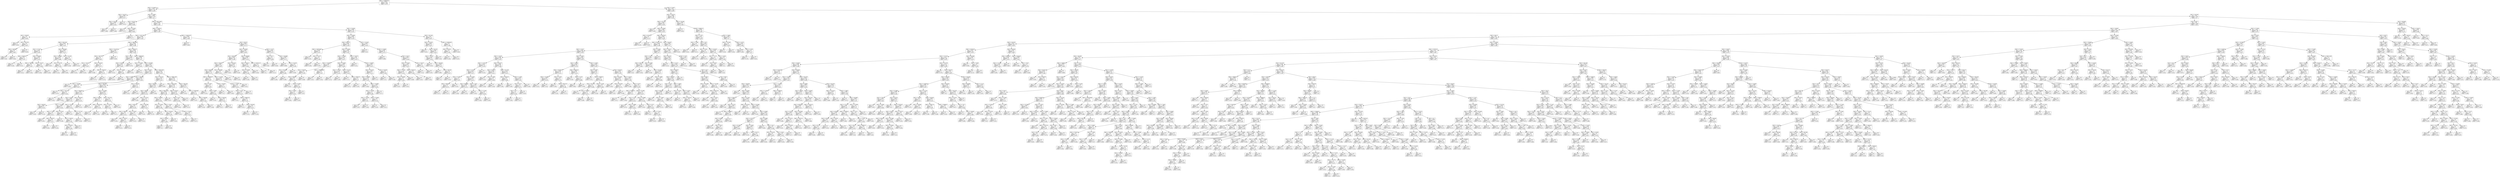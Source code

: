 digraph Tree {
node [shape=box] ;
0 [label="X[0] <= 42998.451\nmse = 0.011\nsamples = 850\nvalue = 0.276"] ;
1 [label="X[3] <= 19.595\nmse = 0.007\nsamples = 156\nvalue = 0.205"] ;
0 -> 1 [labeldistance=2.5, labelangle=45, headlabel="True"] ;
2 [label="X[3] <= 18.337\nmse = 0.006\nsamples = 3\nvalue = 0.477"] ;
1 -> 2 ;
3 [label="X[2] <= 34.104\nmse = 0.002\nsamples = 2\nvalue = 0.429"] ;
2 -> 3 ;
4 [label="mse = 0.0\nsamples = 1\nvalue = 0.389"] ;
3 -> 4 ;
5 [label="mse = 0.0\nsamples = 1\nvalue = 0.469"] ;
3 -> 5 ;
6 [label="mse = -0.0\nsamples = 1\nvalue = 0.574"] ;
2 -> 6 ;
7 [label="X[2] <= -0.895\nmse = 0.005\nsamples = 153\nvalue = 0.2"] ;
1 -> 7 ;
8 [label="X[3] <= 50.312\nmse = 0.006\nsamples = 6\nvalue = 0.089"] ;
7 -> 8 ;
9 [label="mse = 0.0\nsamples = 1\nvalue = 0.221"] ;
8 -> 9 ;
10 [label="X[3] <= 74.505\nmse = 0.003\nsamples = 5\nvalue = 0.062"] ;
8 -> 10 ;
11 [label="X[1] <= 58.025\nmse = 0.0\nsamples = 4\nvalue = 0.034"] ;
10 -> 11 ;
12 [label="mse = 0.0\nsamples = 1\nvalue = 0.024"] ;
11 -> 12 ;
13 [label="X[1] <= 64.755\nmse = 0.0\nsamples = 3\nvalue = 0.037"] ;
11 -> 13 ;
14 [label="X[3] <= 60.589\nmse = 0.0\nsamples = 2\nvalue = 0.041"] ;
13 -> 14 ;
15 [label="mse = 0.0\nsamples = 1\nvalue = 0.04"] ;
14 -> 15 ;
16 [label="mse = 0.0\nsamples = 1\nvalue = 0.043"] ;
14 -> 16 ;
17 [label="mse = -0.0\nsamples = 1\nvalue = 0.029"] ;
13 -> 17 ;
18 [label="mse = 0.0\nsamples = 1\nvalue = 0.177"] ;
10 -> 18 ;
19 [label="X[0] <= 36215.602\nmse = 0.005\nsamples = 147\nvalue = 0.204"] ;
7 -> 19 ;
20 [label="X[0] <= 13419.5\nmse = 0.004\nsamples = 104\nvalue = 0.193"] ;
19 -> 20 ;
21 [label="X[0] <= 1527.163\nmse = 0.004\nsamples = 76\nvalue = 0.202"] ;
20 -> 21 ;
22 [label="X[0] <= 823.156\nmse = 0.003\nsamples = 11\nvalue = 0.16"] ;
21 -> 22 ;
23 [label="X[1] <= 27.427\nmse = 0.001\nsamples = 6\nvalue = 0.201"] ;
22 -> 23 ;
24 [label="X[0] <= 646.921\nmse = 0.0\nsamples = 2\nvalue = 0.157"] ;
23 -> 24 ;
25 [label="mse = 0.0\nsamples = 1\nvalue = 0.164"] ;
24 -> 25 ;
26 [label="mse = 0.0\nsamples = 1\nvalue = 0.151"] ;
24 -> 26 ;
27 [label="X[3] <= 59.605\nmse = 0.001\nsamples = 4\nvalue = 0.222"] ;
23 -> 27 ;
28 [label="X[0] <= 746.546\nmse = 0.0\nsamples = 2\nvalue = 0.197"] ;
27 -> 28 ;
29 [label="mse = 0.0\nsamples = 1\nvalue = 0.212"] ;
28 -> 29 ;
30 [label="mse = 0.0\nsamples = 1\nvalue = 0.181"] ;
28 -> 30 ;
31 [label="X[3] <= 74.472\nmse = 0.0\nsamples = 2\nvalue = 0.248"] ;
27 -> 31 ;
32 [label="mse = 0.0\nsamples = 1\nvalue = 0.256"] ;
31 -> 32 ;
33 [label="mse = 0.0\nsamples = 1\nvalue = 0.239"] ;
31 -> 33 ;
34 [label="X[1] <= 40.484\nmse = 0.001\nsamples = 5\nvalue = 0.111"] ;
22 -> 34 ;
35 [label="X[1] <= 26.984\nmse = 0.001\nsamples = 3\nvalue = 0.088"] ;
34 -> 35 ;
36 [label="mse = 0.0\nsamples = 1\nvalue = 0.057"] ;
35 -> 36 ;
37 [label="X[1] <= 32.178\nmse = 0.0\nsamples = 2\nvalue = 0.103"] ;
35 -> 37 ;
38 [label="mse = 0.0\nsamples = 1\nvalue = 0.116"] ;
37 -> 38 ;
39 [label="mse = -0.0\nsamples = 1\nvalue = 0.091"] ;
37 -> 39 ;
40 [label="X[1] <= 51.235\nmse = 0.0\nsamples = 2\nvalue = 0.146"] ;
34 -> 40 ;
41 [label="mse = 0.0\nsamples = 1\nvalue = 0.158"] ;
40 -> 41 ;
42 [label="mse = -0.0\nsamples = 1\nvalue = 0.134"] ;
40 -> 42 ;
43 [label="X[0] <= 2087.976\nmse = 0.003\nsamples = 65\nvalue = 0.209"] ;
21 -> 43 ;
44 [label="X[3] <= 74.102\nmse = 0.001\nsamples = 6\nvalue = 0.253"] ;
43 -> 44 ;
45 [label="X[3] <= 58.776\nmse = 0.0\nsamples = 5\nvalue = 0.262"] ;
44 -> 45 ;
46 [label="X[1] <= 35.331\nmse = 0.0\nsamples = 2\nvalue = 0.247"] ;
45 -> 46 ;
47 [label="mse = 0.0\nsamples = 1\nvalue = 0.252"] ;
46 -> 47 ;
48 [label="mse = 0.0\nsamples = 1\nvalue = 0.243"] ;
46 -> 48 ;
49 [label="X[2] <= 20.452\nmse = 0.0\nsamples = 3\nvalue = 0.271"] ;
45 -> 49 ;
50 [label="mse = 0.0\nsamples = 1\nvalue = 0.268"] ;
49 -> 50 ;
51 [label="X[0] <= 1784.041\nmse = 0.0\nsamples = 2\nvalue = 0.273"] ;
49 -> 51 ;
52 [label="mse = 0.0\nsamples = 1\nvalue = 0.273"] ;
51 -> 52 ;
53 [label="mse = 0.0\nsamples = 1\nvalue = 0.274"] ;
51 -> 53 ;
54 [label="mse = -0.0\nsamples = 1\nvalue = 0.209"] ;
44 -> 54 ;
55 [label="X[0] <= 2824.57\nmse = 0.003\nsamples = 59\nvalue = 0.205"] ;
43 -> 55 ;
56 [label="X[2] <= 28.3\nmse = 0.006\nsamples = 4\nvalue = 0.142"] ;
55 -> 56 ;
57 [label="X[2] <= 22.878\nmse = 0.001\nsamples = 3\nvalue = 0.097"] ;
56 -> 57 ;
58 [label="mse = 0.0\nsamples = 1\nvalue = 0.132"] ;
57 -> 58 ;
59 [label="X[3] <= 75.809\nmse = 0.0\nsamples = 2\nvalue = 0.08"] ;
57 -> 59 ;
60 [label="mse = 0.0\nsamples = 1\nvalue = 0.079"] ;
59 -> 60 ;
61 [label="mse = 0.0\nsamples = 1\nvalue = 0.081"] ;
59 -> 61 ;
62 [label="mse = 0.0\nsamples = 1\nvalue = 0.276"] ;
56 -> 62 ;
63 [label="X[0] <= 3098.943\nmse = 0.003\nsamples = 55\nvalue = 0.21"] ;
55 -> 63 ;
64 [label="X[1] <= 73.564\nmse = 0.001\nsamples = 2\nvalue = 0.301"] ;
63 -> 64 ;
65 [label="mse = 0.0\nsamples = 1\nvalue = 0.332"] ;
64 -> 65 ;
66 [label="mse = -0.0\nsamples = 1\nvalue = 0.271"] ;
64 -> 66 ;
67 [label="X[3] <= 67.949\nmse = 0.003\nsamples = 53\nvalue = 0.206"] ;
63 -> 67 ;
68 [label="X[2] <= 4.022\nmse = 0.002\nsamples = 25\nvalue = 0.192"] ;
67 -> 68 ;
69 [label="X[2] <= -0.806\nmse = 0.002\nsamples = 4\nvalue = 0.235"] ;
68 -> 69 ;
70 [label="mse = 0.0\nsamples = 1\nvalue = 0.169"] ;
69 -> 70 ;
71 [label="X[1] <= 65.886\nmse = 0.0\nsamples = 3\nvalue = 0.257"] ;
69 -> 71 ;
72 [label="mse = 0.0\nsamples = 1\nvalue = 0.274"] ;
71 -> 72 ;
73 [label="X[3] <= 58.725\nmse = 0.0\nsamples = 2\nvalue = 0.248"] ;
71 -> 73 ;
74 [label="mse = 0.0\nsamples = 1\nvalue = 0.243"] ;
73 -> 74 ;
75 [label="mse = 0.0\nsamples = 1\nvalue = 0.254"] ;
73 -> 75 ;
76 [label="X[1] <= 89.593\nmse = 0.002\nsamples = 21\nvalue = 0.184"] ;
68 -> 76 ;
77 [label="X[1] <= 69.709\nmse = 0.002\nsamples = 19\nvalue = 0.178"] ;
76 -> 77 ;
78 [label="X[1] <= 60.952\nmse = 0.001\nsamples = 13\nvalue = 0.194"] ;
77 -> 78 ;
79 [label="X[2] <= 6.401\nmse = 0.001\nsamples = 9\nvalue = 0.18"] ;
78 -> 79 ;
80 [label="X[3] <= 60.625\nmse = 0.001\nsamples = 2\nvalue = 0.154"] ;
79 -> 80 ;
81 [label="mse = 0.0\nsamples = 1\nvalue = 0.192"] ;
80 -> 81 ;
82 [label="mse = 0.0\nsamples = 1\nvalue = 0.116"] ;
80 -> 82 ;
83 [label="X[1] <= 51.959\nmse = 0.001\nsamples = 7\nvalue = 0.188"] ;
79 -> 83 ;
84 [label="X[2] <= 7.205\nmse = 0.0\nsamples = 3\nvalue = 0.211"] ;
83 -> 84 ;
85 [label="mse = 0.0\nsamples = 1\nvalue = 0.193"] ;
84 -> 85 ;
86 [label="X[3] <= 60.675\nmse = 0.0\nsamples = 2\nvalue = 0.221"] ;
84 -> 86 ;
87 [label="mse = 0.0\nsamples = 1\nvalue = 0.226"] ;
86 -> 87 ;
88 [label="mse = -0.0\nsamples = 1\nvalue = 0.216"] ;
86 -> 88 ;
89 [label="X[2] <= 9.314\nmse = 0.0\nsamples = 4\nvalue = 0.17"] ;
83 -> 89 ;
90 [label="mse = 0.0\nsamples = 1\nvalue = 0.196"] ;
89 -> 90 ;
91 [label="X[1] <= 58.874\nmse = 0.0\nsamples = 3\nvalue = 0.162"] ;
89 -> 91 ;
92 [label="X[1] <= 56.551\nmse = 0.0\nsamples = 2\nvalue = 0.158"] ;
91 -> 92 ;
93 [label="mse = 0.0\nsamples = 1\nvalue = 0.154"] ;
92 -> 93 ;
94 [label="mse = -0.0\nsamples = 1\nvalue = 0.161"] ;
92 -> 94 ;
95 [label="mse = 0.0\nsamples = 1\nvalue = 0.17"] ;
91 -> 95 ;
96 [label="X[1] <= 66.047\nmse = 0.0\nsamples = 4\nvalue = 0.224"] ;
78 -> 96 ;
97 [label="X[2] <= 13.247\nmse = 0.0\nsamples = 3\nvalue = 0.214"] ;
96 -> 97 ;
98 [label="mse = 0.0\nsamples = 1\nvalue = 0.197"] ;
97 -> 98 ;
99 [label="X[2] <= 21.732\nmse = 0.0\nsamples = 2\nvalue = 0.222"] ;
97 -> 99 ;
100 [label="mse = 0.0\nsamples = 1\nvalue = 0.228"] ;
99 -> 100 ;
101 [label="mse = 0.0\nsamples = 1\nvalue = 0.217"] ;
99 -> 101 ;
102 [label="mse = 0.0\nsamples = 1\nvalue = 0.253"] ;
96 -> 102 ;
103 [label="X[2] <= 21.049\nmse = 0.001\nsamples = 6\nvalue = 0.145"] ;
77 -> 103 ;
104 [label="X[3] <= 42.005\nmse = 0.0\nsamples = 3\nvalue = 0.124"] ;
103 -> 104 ;
105 [label="mse = 0.0\nsamples = 1\nvalue = 0.114"] ;
104 -> 105 ;
106 [label="X[0] <= 4516.516\nmse = 0.0\nsamples = 2\nvalue = 0.128"] ;
104 -> 106 ;
107 [label="mse = 0.0\nsamples = 1\nvalue = 0.13"] ;
106 -> 107 ;
108 [label="mse = -0.0\nsamples = 1\nvalue = 0.126"] ;
106 -> 108 ;
109 [label="X[1] <= 83.774\nmse = 0.0\nsamples = 3\nvalue = 0.167"] ;
103 -> 109 ;
110 [label="X[3] <= 37.675\nmse = 0.0\nsamples = 2\nvalue = 0.18"] ;
109 -> 110 ;
111 [label="mse = 0.0\nsamples = 1\nvalue = 0.188"] ;
110 -> 111 ;
112 [label="mse = 0.0\nsamples = 1\nvalue = 0.171"] ;
110 -> 112 ;
113 [label="mse = 0.0\nsamples = 1\nvalue = 0.143"] ;
109 -> 113 ;
114 [label="X[1] <= 91.424\nmse = 0.0\nsamples = 2\nvalue = 0.24"] ;
76 -> 114 ;
115 [label="mse = 0.0\nsamples = 1\nvalue = 0.232"] ;
114 -> 115 ;
116 [label="mse = 0.0\nsamples = 1\nvalue = 0.247"] ;
114 -> 116 ;
117 [label="X[0] <= 6657.632\nmse = 0.003\nsamples = 28\nvalue = 0.219"] ;
67 -> 117 ;
118 [label="X[1] <= 70.724\nmse = 0.004\nsamples = 11\nvalue = 0.242"] ;
117 -> 118 ;
119 [label="X[3] <= 85.476\nmse = 0.002\nsamples = 10\nvalue = 0.23"] ;
118 -> 119 ;
120 [label="X[3] <= 69.83\nmse = 0.001\nsamples = 9\nvalue = 0.218"] ;
119 -> 120 ;
121 [label="mse = 0.0\nsamples = 1\nvalue = 0.293"] ;
120 -> 121 ;
122 [label="X[2] <= 27.241\nmse = 0.0\nsamples = 8\nvalue = 0.208"] ;
120 -> 122 ;
123 [label="X[0] <= 5922.5\nmse = 0.0\nsamples = 6\nvalue = 0.218"] ;
122 -> 123 ;
124 [label="X[1] <= 48.872\nmse = 0.0\nsamples = 4\nvalue = 0.214"] ;
123 -> 124 ;
125 [label="mse = 0.0\nsamples = 1\nvalue = 0.218"] ;
124 -> 125 ;
126 [label="X[3] <= 76.521\nmse = 0.0\nsamples = 3\nvalue = 0.213"] ;
124 -> 126 ;
127 [label="mse = 0.0\nsamples = 1\nvalue = 0.212"] ;
126 -> 127 ;
128 [label="mse = 0.0\nsamples = 2\nvalue = 0.213"] ;
126 -> 128 ;
129 [label="X[1] <= 54.92\nmse = 0.0\nsamples = 2\nvalue = 0.227"] ;
123 -> 129 ;
130 [label="mse = 0.0\nsamples = 1\nvalue = 0.223"] ;
129 -> 130 ;
131 [label="mse = -0.0\nsamples = 1\nvalue = 0.231"] ;
129 -> 131 ;
132 [label="X[2] <= 28.798\nmse = 0.0\nsamples = 2\nvalue = 0.179"] ;
122 -> 132 ;
133 [label="mse = 0.0\nsamples = 1\nvalue = 0.181"] ;
132 -> 133 ;
134 [label="mse = 0.0\nsamples = 1\nvalue = 0.176"] ;
132 -> 134 ;
135 [label="mse = 0.0\nsamples = 1\nvalue = 0.344"] ;
119 -> 135 ;
136 [label="mse = 0.0\nsamples = 1\nvalue = 0.363"] ;
118 -> 136 ;
137 [label="X[0] <= 10601.345\nmse = 0.001\nsamples = 17\nvalue = 0.203"] ;
117 -> 137 ;
138 [label="X[0] <= 9321.403\nmse = 0.001\nsamples = 13\nvalue = 0.211"] ;
137 -> 138 ;
139 [label="X[0] <= 9047.224\nmse = 0.001\nsamples = 10\nvalue = 0.203"] ;
138 -> 139 ;
140 [label="X[2] <= 25.929\nmse = 0.0\nsamples = 9\nvalue = 0.209"] ;
139 -> 140 ;
141 [label="X[1] <= 51.825\nmse = 0.0\nsamples = 6\nvalue = 0.199"] ;
140 -> 141 ;
142 [label="mse = 0.0\nsamples = 1\nvalue = 0.219"] ;
141 -> 142 ;
143 [label="X[1] <= 82.815\nmse = 0.0\nsamples = 5\nvalue = 0.195"] ;
141 -> 143 ;
144 [label="X[1] <= 54.045\nmse = 0.0\nsamples = 4\nvalue = 0.199"] ;
143 -> 144 ;
145 [label="mse = 0.0\nsamples = 1\nvalue = 0.2"] ;
144 -> 145 ;
146 [label="mse = 0.0\nsamples = 3\nvalue = 0.198"] ;
144 -> 146 ;
147 [label="mse = 0.0\nsamples = 1\nvalue = 0.182"] ;
143 -> 147 ;
148 [label="X[2] <= 26.97\nmse = 0.0\nsamples = 3\nvalue = 0.228"] ;
140 -> 148 ;
149 [label="mse = 0.0\nsamples = 1\nvalue = 0.243"] ;
148 -> 149 ;
150 [label="X[2] <= 27.822\nmse = 0.0\nsamples = 2\nvalue = 0.221"] ;
148 -> 150 ;
151 [label="mse = 0.0\nsamples = 1\nvalue = 0.225"] ;
150 -> 151 ;
152 [label="mse = 0.0\nsamples = 1\nvalue = 0.217"] ;
150 -> 152 ;
153 [label="mse = -0.0\nsamples = 1\nvalue = 0.147"] ;
139 -> 153 ;
154 [label="X[0] <= 9778.5\nmse = 0.001\nsamples = 3\nvalue = 0.239"] ;
138 -> 154 ;
155 [label="X[2] <= 5.43\nmse = 0.0\nsamples = 2\nvalue = 0.258"] ;
154 -> 155 ;
156 [label="mse = 0.0\nsamples = 1\nvalue = 0.242"] ;
155 -> 156 ;
157 [label="mse = -0.0\nsamples = 1\nvalue = 0.274"] ;
155 -> 157 ;
158 [label="mse = -0.0\nsamples = 1\nvalue = 0.2"] ;
154 -> 158 ;
159 [label="X[3] <= 69.129\nmse = 0.002\nsamples = 4\nvalue = 0.177"] ;
137 -> 159 ;
160 [label="mse = 0.0\nsamples = 1\nvalue = 0.255"] ;
159 -> 160 ;
161 [label="X[0] <= 11305.962\nmse = 0.0\nsamples = 3\nvalue = 0.151"] ;
159 -> 161 ;
162 [label="mse = 0.0\nsamples = 1\nvalue = 0.167"] ;
161 -> 162 ;
163 [label="X[1] <= 68.308\nmse = 0.0\nsamples = 2\nvalue = 0.144"] ;
161 -> 163 ;
164 [label="mse = 0.0\nsamples = 1\nvalue = 0.139"] ;
163 -> 164 ;
165 [label="mse = 0.0\nsamples = 1\nvalue = 0.148"] ;
163 -> 165 ;
166 [label="X[0] <= 14345.347\nmse = 0.005\nsamples = 28\nvalue = 0.168"] ;
20 -> 166 ;
167 [label="mse = 0.0\nsamples = 1\nvalue = 0.045"] ;
166 -> 167 ;
168 [label="X[1] <= 85.52\nmse = 0.004\nsamples = 27\nvalue = 0.172"] ;
166 -> 168 ;
169 [label="X[2] <= 24.583\nmse = 0.003\nsamples = 21\nvalue = 0.185"] ;
168 -> 169 ;
170 [label="X[1] <= 80.258\nmse = 0.003\nsamples = 16\nvalue = 0.196"] ;
169 -> 170 ;
171 [label="X[3] <= 78.487\nmse = 0.002\nsamples = 14\nvalue = 0.183"] ;
170 -> 171 ;
172 [label="X[3] <= 60.814\nmse = 0.001\nsamples = 12\nvalue = 0.172"] ;
171 -> 172 ;
173 [label="X[0] <= 19298.057\nmse = 0.0\nsamples = 6\nvalue = 0.197"] ;
172 -> 173 ;
174 [label="X[2] <= 3.587\nmse = 0.0\nsamples = 4\nvalue = 0.207"] ;
173 -> 174 ;
175 [label="mse = 0.0\nsamples = 1\nvalue = 0.224"] ;
174 -> 175 ;
176 [label="X[2] <= 5.695\nmse = 0.0\nsamples = 3\nvalue = 0.201"] ;
174 -> 176 ;
177 [label="mse = 0.0\nsamples = 1\nvalue = 0.181"] ;
176 -> 177 ;
178 [label="X[3] <= 48.429\nmse = 0.0\nsamples = 2\nvalue = 0.211"] ;
176 -> 178 ;
179 [label="mse = 0.0\nsamples = 1\nvalue = 0.217"] ;
178 -> 179 ;
180 [label="mse = 0.0\nsamples = 1\nvalue = 0.204"] ;
178 -> 180 ;
181 [label="X[3] <= 56.847\nmse = 0.0\nsamples = 2\nvalue = 0.177"] ;
173 -> 181 ;
182 [label="mse = 0.0\nsamples = 1\nvalue = 0.17"] ;
181 -> 182 ;
183 [label="mse = 0.0\nsamples = 1\nvalue = 0.185"] ;
181 -> 183 ;
184 [label="X[2] <= 12.528\nmse = 0.001\nsamples = 6\nvalue = 0.147"] ;
172 -> 184 ;
185 [label="X[2] <= 9.807\nmse = 0.0\nsamples = 5\nvalue = 0.132"] ;
184 -> 185 ;
186 [label="X[2] <= 3.432\nmse = 0.0\nsamples = 4\nvalue = 0.137"] ;
185 -> 186 ;
187 [label="mse = 0.0\nsamples = 1\nvalue = 0.151"] ;
186 -> 187 ;
188 [label="X[0] <= 24695.16\nmse = 0.0\nsamples = 3\nvalue = 0.132"] ;
186 -> 188 ;
189 [label="mse = 0.0\nsamples = 1\nvalue = 0.121"] ;
188 -> 189 ;
190 [label="X[3] <= 65.919\nmse = 0.0\nsamples = 2\nvalue = 0.137"] ;
188 -> 190 ;
191 [label="mse = 0.0\nsamples = 1\nvalue = 0.132"] ;
190 -> 191 ;
192 [label="mse = 0.0\nsamples = 1\nvalue = 0.143"] ;
190 -> 192 ;
193 [label="mse = -0.0\nsamples = 1\nvalue = 0.113"] ;
185 -> 193 ;
194 [label="mse = 0.0\nsamples = 1\nvalue = 0.221"] ;
184 -> 194 ;
195 [label="X[1] <= 66.986\nmse = 0.0\nsamples = 2\nvalue = 0.252"] ;
171 -> 195 ;
196 [label="mse = 0.0\nsamples = 1\nvalue = 0.251"] ;
195 -> 196 ;
197 [label="mse = -0.0\nsamples = 1\nvalue = 0.252"] ;
195 -> 197 ;
198 [label="X[1] <= 82.242\nmse = 0.001\nsamples = 2\nvalue = 0.281"] ;
170 -> 198 ;
199 [label="mse = 0.0\nsamples = 1\nvalue = 0.307"] ;
198 -> 199 ;
200 [label="mse = -0.0\nsamples = 1\nvalue = 0.256"] ;
198 -> 200 ;
201 [label="X[3] <= 69.899\nmse = 0.002\nsamples = 5\nvalue = 0.153"] ;
169 -> 201 ;
202 [label="X[2] <= 26.011\nmse = 0.001\nsamples = 3\nvalue = 0.184"] ;
201 -> 202 ;
203 [label="X[2] <= 25.009\nmse = 0.0\nsamples = 2\nvalue = 0.162"] ;
202 -> 203 ;
204 [label="mse = 0.0\nsamples = 1\nvalue = 0.165"] ;
203 -> 204 ;
205 [label="mse = -0.0\nsamples = 1\nvalue = 0.16"] ;
203 -> 205 ;
206 [label="mse = -0.0\nsamples = 1\nvalue = 0.228"] ;
202 -> 206 ;
207 [label="X[0] <= 24379.121\nmse = 0.0\nsamples = 2\nvalue = 0.107"] ;
201 -> 207 ;
208 [label="mse = 0.0\nsamples = 1\nvalue = 0.1"] ;
207 -> 208 ;
209 [label="mse = 0.0\nsamples = 1\nvalue = 0.113"] ;
207 -> 209 ;
210 [label="X[2] <= 12.37\nmse = 0.005\nsamples = 6\nvalue = 0.127"] ;
168 -> 210 ;
211 [label="X[1] <= 87.1\nmse = 0.0\nsamples = 2\nvalue = 0.039"] ;
210 -> 211 ;
212 [label="mse = 0.0\nsamples = 1\nvalue = 0.04"] ;
211 -> 212 ;
213 [label="mse = -0.0\nsamples = 1\nvalue = 0.039"] ;
211 -> 213 ;
214 [label="X[3] <= 63.088\nmse = 0.002\nsamples = 4\nvalue = 0.171"] ;
210 -> 214 ;
215 [label="mse = 0.0\nsamples = 1\nvalue = 0.098"] ;
214 -> 215 ;
216 [label="X[2] <= 19.235\nmse = 0.0\nsamples = 3\nvalue = 0.195"] ;
214 -> 216 ;
217 [label="X[1] <= 91.088\nmse = 0.0\nsamples = 2\nvalue = 0.208"] ;
216 -> 217 ;
218 [label="mse = 0.0\nsamples = 1\nvalue = 0.209"] ;
217 -> 218 ;
219 [label="mse = 0.0\nsamples = 1\nvalue = 0.208"] ;
217 -> 219 ;
220 [label="mse = -0.0\nsamples = 1\nvalue = 0.169"] ;
216 -> 220 ;
221 [label="X[3] <= 79.206\nmse = 0.006\nsamples = 43\nvalue = 0.231"] ;
19 -> 221 ;
222 [label="X[3] <= 76.406\nmse = 0.004\nsamples = 34\nvalue = 0.216"] ;
221 -> 222 ;
223 [label="X[3] <= 68.227\nmse = 0.003\nsamples = 25\nvalue = 0.228"] ;
222 -> 223 ;
224 [label="X[0] <= 40376.801\nmse = 0.002\nsamples = 3\nvalue = 0.157"] ;
223 -> 224 ;
225 [label="mse = 0.0\nsamples = 1\nvalue = 0.102"] ;
224 -> 225 ;
226 [label="X[2] <= 13.377\nmse = 0.0\nsamples = 2\nvalue = 0.184"] ;
224 -> 226 ;
227 [label="mse = 0.0\nsamples = 1\nvalue = 0.165"] ;
226 -> 227 ;
228 [label="mse = -0.0\nsamples = 1\nvalue = 0.203"] ;
226 -> 228 ;
229 [label="X[3] <= 74.366\nmse = 0.003\nsamples = 22\nvalue = 0.237"] ;
223 -> 229 ;
230 [label="X[3] <= 73.246\nmse = 0.003\nsamples = 12\nvalue = 0.257"] ;
229 -> 230 ;
231 [label="X[3] <= 72.658\nmse = 0.002\nsamples = 7\nvalue = 0.237"] ;
230 -> 231 ;
232 [label="X[2] <= 26.618\nmse = 0.0\nsamples = 5\nvalue = 0.259"] ;
231 -> 232 ;
233 [label="X[3] <= 69.662\nmse = 0.0\nsamples = 4\nvalue = 0.252"] ;
232 -> 233 ;
234 [label="mse = 0.0\nsamples = 1\nvalue = 0.235"] ;
233 -> 234 ;
235 [label="X[2] <= 22.997\nmse = 0.0\nsamples = 3\nvalue = 0.258"] ;
233 -> 235 ;
236 [label="X[2] <= 13.92\nmse = 0.0\nsamples = 2\nvalue = 0.262"] ;
235 -> 236 ;
237 [label="mse = 0.0\nsamples = 1\nvalue = 0.263"] ;
236 -> 237 ;
238 [label="mse = 0.0\nsamples = 1\nvalue = 0.261"] ;
236 -> 238 ;
239 [label="mse = 0.0\nsamples = 1\nvalue = 0.25"] ;
235 -> 239 ;
240 [label="mse = -0.0\nsamples = 1\nvalue = 0.288"] ;
232 -> 240 ;
241 [label="X[0] <= 39988.881\nmse = 0.0\nsamples = 2\nvalue = 0.18"] ;
231 -> 241 ;
242 [label="mse = 0.0\nsamples = 1\nvalue = 0.167"] ;
241 -> 242 ;
243 [label="mse = 0.0\nsamples = 1\nvalue = 0.192"] ;
241 -> 243 ;
244 [label="X[3] <= 73.665\nmse = 0.004\nsamples = 5\nvalue = 0.285"] ;
230 -> 244 ;
245 [label="X[2] <= 17.452\nmse = 0.004\nsamples = 2\nvalue = 0.335"] ;
244 -> 245 ;
246 [label="mse = 0.0\nsamples = 1\nvalue = 0.274"] ;
245 -> 246 ;
247 [label="mse = 0.0\nsamples = 1\nvalue = 0.397"] ;
245 -> 247 ;
248 [label="X[3] <= 73.719\nmse = 0.001\nsamples = 3\nvalue = 0.251"] ;
244 -> 248 ;
249 [label="mse = 0.0\nsamples = 1\nvalue = 0.214"] ;
248 -> 249 ;
250 [label="X[0] <= 40201.0\nmse = 0.0\nsamples = 2\nvalue = 0.27"] ;
248 -> 250 ;
251 [label="mse = 0.0\nsamples = 1\nvalue = 0.273"] ;
250 -> 251 ;
252 [label="mse = 0.0\nsamples = 1\nvalue = 0.267"] ;
250 -> 252 ;
253 [label="X[3] <= 74.673\nmse = 0.001\nsamples = 10\nvalue = 0.214"] ;
229 -> 253 ;
254 [label="mse = 0.0\nsamples = 1\nvalue = 0.151"] ;
253 -> 254 ;
255 [label="X[2] <= 19.887\nmse = 0.001\nsamples = 9\nvalue = 0.221"] ;
253 -> 255 ;
256 [label="X[3] <= 76.233\nmse = 0.001\nsamples = 7\nvalue = 0.213"] ;
255 -> 256 ;
257 [label="X[3] <= 75.088\nmse = 0.001\nsamples = 6\nvalue = 0.207"] ;
256 -> 257 ;
258 [label="mse = 0.0\nsamples = 1\nvalue = 0.246"] ;
257 -> 258 ;
259 [label="X[3] <= 75.983\nmse = 0.001\nsamples = 5\nvalue = 0.199"] ;
257 -> 259 ;
260 [label="X[2] <= 17.528\nmse = 0.0\nsamples = 4\nvalue = 0.206"] ;
259 -> 260 ;
261 [label="X[2] <= 11.576\nmse = 0.0\nsamples = 2\nvalue = 0.19"] ;
260 -> 261 ;
262 [label="mse = 0.0\nsamples = 1\nvalue = 0.197"] ;
261 -> 262 ;
263 [label="mse = -0.0\nsamples = 1\nvalue = 0.182"] ;
261 -> 263 ;
264 [label="X[3] <= 75.656\nmse = 0.0\nsamples = 2\nvalue = 0.223"] ;
260 -> 264 ;
265 [label="mse = 0.0\nsamples = 1\nvalue = 0.235"] ;
264 -> 265 ;
266 [label="mse = 0.0\nsamples = 1\nvalue = 0.211"] ;
264 -> 266 ;
267 [label="mse = 0.0\nsamples = 1\nvalue = 0.171"] ;
259 -> 267 ;
268 [label="mse = 0.0\nsamples = 1\nvalue = 0.25"] ;
256 -> 268 ;
269 [label="X[2] <= 20.385\nmse = 0.0\nsamples = 2\nvalue = 0.248"] ;
255 -> 269 ;
270 [label="mse = 0.0\nsamples = 1\nvalue = 0.25"] ;
269 -> 270 ;
271 [label="mse = -0.0\nsamples = 1\nvalue = 0.246"] ;
269 -> 271 ;
272 [label="X[2] <= 15.543\nmse = 0.003\nsamples = 9\nvalue = 0.182"] ;
222 -> 272 ;
273 [label="mse = 0.0\nsamples = 1\nvalue = 0.25"] ;
272 -> 273 ;
274 [label="X[2] <= 15.906\nmse = 0.003\nsamples = 8\nvalue = 0.174"] ;
272 -> 274 ;
275 [label="mse = 0.0\nsamples = 1\nvalue = 0.098"] ;
274 -> 275 ;
276 [label="X[2] <= 18.21\nmse = 0.002\nsamples = 7\nvalue = 0.185"] ;
274 -> 276 ;
277 [label="X[3] <= 77.642\nmse = 0.002\nsamples = 5\nvalue = 0.197"] ;
276 -> 277 ;
278 [label="X[3] <= 77.156\nmse = 0.003\nsamples = 3\nvalue = 0.219"] ;
277 -> 278 ;
279 [label="X[3] <= 76.608\nmse = 0.0\nsamples = 2\nvalue = 0.184"] ;
278 -> 279 ;
280 [label="mse = 0.0\nsamples = 1\nvalue = 0.167"] ;
279 -> 280 ;
281 [label="mse = -0.0\nsamples = 1\nvalue = 0.201"] ;
279 -> 281 ;
282 [label="mse = 0.0\nsamples = 1\nvalue = 0.289"] ;
278 -> 282 ;
283 [label="X[0] <= 40201.0\nmse = 0.0\nsamples = 2\nvalue = 0.165"] ;
277 -> 283 ;
284 [label="mse = 0.0\nsamples = 1\nvalue = 0.167"] ;
283 -> 284 ;
285 [label="mse = 0.0\nsamples = 1\nvalue = 0.162"] ;
283 -> 285 ;
286 [label="X[2] <= 19.017\nmse = 0.0\nsamples = 2\nvalue = 0.153"] ;
276 -> 286 ;
287 [label="mse = 0.0\nsamples = 1\nvalue = 0.14"] ;
286 -> 287 ;
288 [label="mse = 0.0\nsamples = 1\nvalue = 0.167"] ;
286 -> 288 ;
289 [label="X[3] <= 81.334\nmse = 0.01\nsamples = 9\nvalue = 0.287"] ;
221 -> 289 ;
290 [label="X[2] <= 14.525\nmse = 0.004\nsamples = 6\nvalue = 0.347"] ;
289 -> 290 ;
291 [label="mse = 0.0\nsamples = 1\nvalue = 0.415"] ;
290 -> 291 ;
292 [label="X[2] <= 18.135\nmse = 0.004\nsamples = 5\nvalue = 0.333"] ;
290 -> 292 ;
293 [label="X[3] <= 79.701\nmse = 0.004\nsamples = 4\nvalue = 0.319"] ;
292 -> 293 ;
294 [label="mse = 0.0\nsamples = 1\nvalue = 0.235"] ;
293 -> 294 ;
295 [label="X[3] <= 80.034\nmse = 0.002\nsamples = 3\nvalue = 0.347"] ;
293 -> 295 ;
296 [label="mse = 0.0\nsamples = 1\nvalue = 0.406"] ;
295 -> 296 ;
297 [label="X[3] <= 80.781\nmse = 0.0\nsamples = 2\nvalue = 0.317"] ;
295 -> 297 ;
298 [label="mse = 0.0\nsamples = 1\nvalue = 0.3"] ;
297 -> 298 ;
299 [label="mse = 0.0\nsamples = 1\nvalue = 0.333"] ;
297 -> 299 ;
300 [label="mse = -0.0\nsamples = 1\nvalue = 0.39"] ;
292 -> 300 ;
301 [label="X[0] <= 41958.822\nmse = 0.0\nsamples = 3\nvalue = 0.169"] ;
289 -> 301 ;
302 [label="X[3] <= 83.352\nmse = 0.0\nsamples = 2\nvalue = 0.162"] ;
301 -> 302 ;
303 [label="mse = 0.0\nsamples = 1\nvalue = 0.158"] ;
302 -> 303 ;
304 [label="mse = -0.0\nsamples = 1\nvalue = 0.167"] ;
302 -> 304 ;
305 [label="mse = 0.0\nsamples = 1\nvalue = 0.183"] ;
301 -> 305 ;
306 [label="X[2] <= 5.053\nmse = 0.01\nsamples = 694\nvalue = 0.291"] ;
0 -> 306 [labeldistance=2.5, labelangle=-45, headlabel="False"] ;
307 [label="X[3] <= 78.514\nmse = 0.006\nsamples = 98\nvalue = 0.241"] ;
306 -> 307 ;
308 [label="X[3] <= 47.125\nmse = 0.005\nsamples = 81\nvalue = 0.236"] ;
307 -> 308 ;
309 [label="mse = 0.0\nsamples = 1\nvalue = 0.345"] ;
308 -> 309 ;
310 [label="X[3] <= 57.865\nmse = 0.005\nsamples = 80\nvalue = 0.235"] ;
308 -> 310 ;
311 [label="X[3] <= 52.44\nmse = 0.0\nsamples = 2\nvalue = 0.113"] ;
310 -> 311 ;
312 [label="mse = 0.0\nsamples = 1\nvalue = 0.133"] ;
311 -> 312 ;
313 [label="mse = 0.0\nsamples = 1\nvalue = 0.093"] ;
311 -> 313 ;
314 [label="X[0] <= 64278.5\nmse = 0.005\nsamples = 78\nvalue = 0.238"] ;
310 -> 314 ;
315 [label="X[0] <= 61472.174\nmse = 0.005\nsamples = 55\nvalue = 0.246"] ;
314 -> 315 ;
316 [label="X[2] <= 3.312\nmse = 0.004\nsamples = 46\nvalue = 0.235"] ;
315 -> 316 ;
317 [label="X[2] <= -0.219\nmse = 0.006\nsamples = 18\nvalue = 0.253"] ;
316 -> 317 ;
318 [label="X[2] <= -0.733\nmse = 0.003\nsamples = 9\nvalue = 0.219"] ;
317 -> 318 ;
319 [label="X[2] <= -5.734\nmse = 0.002\nsamples = 8\nvalue = 0.23"] ;
318 -> 319 ;
320 [label="X[3] <= 72.492\nmse = 0.0\nsamples = 3\nvalue = 0.26"] ;
319 -> 320 ;
321 [label="X[3] <= 69.628\nmse = 0.0\nsamples = 2\nvalue = 0.274"] ;
320 -> 321 ;
322 [label="mse = 0.0\nsamples = 1\nvalue = 0.271"] ;
321 -> 322 ;
323 [label="mse = 0.0\nsamples = 1\nvalue = 0.277"] ;
321 -> 323 ;
324 [label="mse = -0.0\nsamples = 1\nvalue = 0.233"] ;
320 -> 324 ;
325 [label="X[3] <= 71.845\nmse = 0.002\nsamples = 5\nvalue = 0.213"] ;
319 -> 325 ;
326 [label="X[3] <= 69.608\nmse = 0.001\nsamples = 2\nvalue = 0.176"] ;
325 -> 326 ;
327 [label="mse = 0.0\nsamples = 1\nvalue = 0.199"] ;
326 -> 327 ;
328 [label="mse = 0.0\nsamples = 1\nvalue = 0.153"] ;
326 -> 328 ;
329 [label="X[2] <= -3.62\nmse = 0.001\nsamples = 3\nvalue = 0.237"] ;
325 -> 329 ;
330 [label="mse = 0.0\nsamples = 1\nvalue = 0.193"] ;
329 -> 330 ;
331 [label="X[2] <= -2.236\nmse = 0.0\nsamples = 2\nvalue = 0.259"] ;
329 -> 331 ;
332 [label="mse = 0.0\nsamples = 1\nvalue = 0.256"] ;
331 -> 332 ;
333 [label="mse = -0.0\nsamples = 1\nvalue = 0.263"] ;
331 -> 333 ;
334 [label="mse = -0.0\nsamples = 1\nvalue = 0.124"] ;
318 -> 334 ;
335 [label="X[3] <= 63.477\nmse = 0.006\nsamples = 9\nvalue = 0.288"] ;
317 -> 335 ;
336 [label="X[3] <= 62.417\nmse = 0.006\nsamples = 3\nvalue = 0.222"] ;
335 -> 336 ;
337 [label="mse = 0.0\nsamples = 1\nvalue = 0.333"] ;
336 -> 337 ;
338 [label="X[2] <= 2.389\nmse = 0.0\nsamples = 2\nvalue = 0.166"] ;
336 -> 338 ;
339 [label="mse = 0.0\nsamples = 1\nvalue = 0.184"] ;
338 -> 339 ;
340 [label="mse = -0.0\nsamples = 1\nvalue = 0.149"] ;
338 -> 340 ;
341 [label="X[3] <= 67.278\nmse = 0.003\nsamples = 6\nvalue = 0.321"] ;
335 -> 341 ;
342 [label="X[0] <= 45019.5\nmse = 0.0\nsamples = 2\nvalue = 0.384"] ;
341 -> 342 ;
343 [label="mse = 0.0\nsamples = 1\nvalue = 0.381"] ;
342 -> 343 ;
344 [label="mse = 0.0\nsamples = 1\nvalue = 0.387"] ;
342 -> 344 ;
345 [label="X[2] <= 2.108\nmse = 0.001\nsamples = 4\nvalue = 0.29"] ;
341 -> 345 ;
346 [label="X[1] <= 47.4\nmse = 0.0\nsamples = 3\nvalue = 0.271"] ;
345 -> 346 ;
347 [label="X[2] <= 1.5\nmse = 0.0\nsamples = 2\nvalue = 0.284"] ;
346 -> 347 ;
348 [label="mse = 0.0\nsamples = 1\nvalue = 0.292"] ;
347 -> 348 ;
349 [label="mse = 0.0\nsamples = 1\nvalue = 0.277"] ;
347 -> 349 ;
350 [label="mse = 0.0\nsamples = 1\nvalue = 0.245"] ;
346 -> 350 ;
351 [label="mse = 0.0\nsamples = 1\nvalue = 0.345"] ;
345 -> 351 ;
352 [label="X[2] <= 3.833\nmse = 0.003\nsamples = 28\nvalue = 0.223"] ;
316 -> 352 ;
353 [label="X[2] <= 3.616\nmse = 0.004\nsamples = 8\nvalue = 0.178"] ;
352 -> 353 ;
354 [label="X[0] <= 55239.5\nmse = 0.003\nsamples = 5\nvalue = 0.214"] ;
353 -> 354 ;
355 [label="X[3] <= 75.586\nmse = 0.001\nsamples = 2\nvalue = 0.276"] ;
354 -> 355 ;
356 [label="mse = 0.0\nsamples = 1\nvalue = 0.312"] ;
355 -> 356 ;
357 [label="mse = -0.0\nsamples = 1\nvalue = 0.24"] ;
355 -> 357 ;
358 [label="X[2] <= 3.345\nmse = 0.0\nsamples = 3\nvalue = 0.172"] ;
354 -> 358 ;
359 [label="mse = 0.0\nsamples = 1\nvalue = 0.185"] ;
358 -> 359 ;
360 [label="X[0] <= 58172.0\nmse = 0.0\nsamples = 2\nvalue = 0.166"] ;
358 -> 360 ;
361 [label="mse = 0.0\nsamples = 1\nvalue = 0.161"] ;
360 -> 361 ;
362 [label="mse = 0.0\nsamples = 1\nvalue = 0.171"] ;
360 -> 362 ;
363 [label="X[0] <= 48476.5\nmse = 0.001\nsamples = 3\nvalue = 0.119"] ;
353 -> 363 ;
364 [label="mse = 0.0\nsamples = 1\nvalue = 0.159"] ;
363 -> 364 ;
365 [label="X[2] <= 3.722\nmse = 0.0\nsamples = 2\nvalue = 0.098"] ;
363 -> 365 ;
366 [label="mse = 0.0\nsamples = 1\nvalue = 0.091"] ;
365 -> 366 ;
367 [label="mse = -0.0\nsamples = 1\nvalue = 0.106"] ;
365 -> 367 ;
368 [label="X[2] <= 4.364\nmse = 0.001\nsamples = 20\nvalue = 0.241"] ;
352 -> 368 ;
369 [label="X[2] <= 3.897\nmse = 0.001\nsamples = 6\nvalue = 0.27"] ;
368 -> 369 ;
370 [label="mse = 0.0\nsamples = 1\nvalue = 0.321"] ;
369 -> 370 ;
371 [label="X[0] <= 55464.5\nmse = 0.0\nsamples = 5\nvalue = 0.259"] ;
369 -> 371 ;
372 [label="X[3] <= 62.733\nmse = 0.0\nsamples = 3\nvalue = 0.268"] ;
371 -> 372 ;
373 [label="mse = 0.0\nsamples = 1\nvalue = 0.255"] ;
372 -> 373 ;
374 [label="X[3] <= 70.944\nmse = 0.0\nsamples = 2\nvalue = 0.275"] ;
372 -> 374 ;
375 [label="mse = 0.0\nsamples = 1\nvalue = 0.269"] ;
374 -> 375 ;
376 [label="mse = -0.0\nsamples = 1\nvalue = 0.281"] ;
374 -> 376 ;
377 [label="X[2] <= 4.149\nmse = 0.0\nsamples = 2\nvalue = 0.246"] ;
371 -> 377 ;
378 [label="mse = 0.0\nsamples = 1\nvalue = 0.238"] ;
377 -> 378 ;
379 [label="mse = 0.0\nsamples = 1\nvalue = 0.254"] ;
377 -> 379 ;
380 [label="X[3] <= 65.914\nmse = 0.001\nsamples = 14\nvalue = 0.229"] ;
368 -> 380 ;
381 [label="X[3] <= 61.203\nmse = 0.001\nsamples = 3\nvalue = 0.195"] ;
380 -> 381 ;
382 [label="mse = 0.0\nsamples = 1\nvalue = 0.236"] ;
381 -> 382 ;
383 [label="X[3] <= 62.503\nmse = 0.0\nsamples = 2\nvalue = 0.174"] ;
381 -> 383 ;
384 [label="mse = 0.0\nsamples = 1\nvalue = 0.18"] ;
383 -> 384 ;
385 [label="mse = 0.0\nsamples = 1\nvalue = 0.168"] ;
383 -> 385 ;
386 [label="X[1] <= 54.55\nmse = 0.001\nsamples = 11\nvalue = 0.238"] ;
380 -> 386 ;
387 [label="mse = 0.0\nsamples = 1\nvalue = 0.306"] ;
386 -> 387 ;
388 [label="X[2] <= 4.53\nmse = 0.0\nsamples = 10\nvalue = 0.231"] ;
386 -> 388 ;
389 [label="X[0] <= 55464.5\nmse = 0.0\nsamples = 2\nvalue = 0.21"] ;
388 -> 389 ;
390 [label="mse = 0.0\nsamples = 1\nvalue = 0.211"] ;
389 -> 390 ;
391 [label="mse = -0.0\nsamples = 1\nvalue = 0.208"] ;
389 -> 391 ;
392 [label="X[3] <= 75.298\nmse = 0.0\nsamples = 8\nvalue = 0.237"] ;
388 -> 392 ;
393 [label="X[1] <= 72.4\nmse = 0.0\nsamples = 3\nvalue = 0.252"] ;
392 -> 393 ;
394 [label="mse = 0.0\nsamples = 1\nvalue = 0.274"] ;
393 -> 394 ;
395 [label="X[2] <= 4.868\nmse = 0.0\nsamples = 2\nvalue = 0.241"] ;
393 -> 395 ;
396 [label="mse = 0.0\nsamples = 1\nvalue = 0.233"] ;
395 -> 396 ;
397 [label="mse = 0.0\nsamples = 1\nvalue = 0.249"] ;
395 -> 397 ;
398 [label="X[3] <= 75.989\nmse = 0.0\nsamples = 5\nvalue = 0.228"] ;
392 -> 398 ;
399 [label="mse = 0.0\nsamples = 1\nvalue = 0.204"] ;
398 -> 399 ;
400 [label="X[2] <= 4.75\nmse = 0.0\nsamples = 4\nvalue = 0.233"] ;
398 -> 400 ;
401 [label="mse = 0.0\nsamples = 1\nvalue = 0.25"] ;
400 -> 401 ;
402 [label="X[3] <= 77.552\nmse = 0.0\nsamples = 3\nvalue = 0.228"] ;
400 -> 402 ;
403 [label="mse = 0.0\nsamples = 2\nvalue = 0.225"] ;
402 -> 403 ;
404 [label="mse = 0.0\nsamples = 1\nvalue = 0.233"] ;
402 -> 404 ;
405 [label="X[2] <= 4.284\nmse = 0.006\nsamples = 9\nvalue = 0.3"] ;
315 -> 405 ;
406 [label="X[2] <= 2.417\nmse = 0.004\nsamples = 7\nvalue = 0.271"] ;
405 -> 406 ;
407 [label="X[3] <= 60.722\nmse = 0.002\nsamples = 3\nvalue = 0.306"] ;
406 -> 407 ;
408 [label="mse = 0.0\nsamples = 1\nvalue = 0.25"] ;
407 -> 408 ;
409 [label="mse = 0.0\nsamples = 2\nvalue = 0.333"] ;
407 -> 409 ;
410 [label="X[2] <= 3.286\nmse = 0.005\nsamples = 4\nvalue = 0.245"] ;
406 -> 410 ;
411 [label="mse = 0.0\nsamples = 1\nvalue = 0.148"] ;
410 -> 411 ;
412 [label="X[3] <= 62.446\nmse = 0.002\nsamples = 3\nvalue = 0.277"] ;
410 -> 412 ;
413 [label="mse = 0.0\nsamples = 1\nvalue = 0.214"] ;
412 -> 413 ;
414 [label="X[2] <= 3.998\nmse = 0.0\nsamples = 2\nvalue = 0.309"] ;
412 -> 414 ;
415 [label="mse = 0.0\nsamples = 1\nvalue = 0.297"] ;
414 -> 415 ;
416 [label="mse = -0.0\nsamples = 1\nvalue = 0.321"] ;
414 -> 416 ;
417 [label="mse = 0.0\nsamples = 2\nvalue = 0.4"] ;
405 -> 417 ;
418 [label="X[1] <= 94.407\nmse = 0.003\nsamples = 23\nvalue = 0.22"] ;
314 -> 418 ;
419 [label="X[3] <= 76.412\nmse = 0.003\nsamples = 22\nvalue = 0.216"] ;
418 -> 419 ;
420 [label="X[1] <= 62.35\nmse = 0.003\nsamples = 20\nvalue = 0.222"] ;
419 -> 420 ;
421 [label="mse = 0.0\nsamples = 1\nvalue = 0.125"] ;
420 -> 421 ;
422 [label="X[2] <= 4.212\nmse = 0.002\nsamples = 19\nvalue = 0.227"] ;
420 -> 422 ;
423 [label="X[1] <= 90.857\nmse = 0.003\nsamples = 11\nvalue = 0.241"] ;
422 -> 423 ;
424 [label="X[3] <= 64.381\nmse = 0.002\nsamples = 10\nvalue = 0.248"] ;
423 -> 424 ;
425 [label="X[2] <= 2.16\nmse = 0.002\nsamples = 4\nvalue = 0.222"] ;
424 -> 425 ;
426 [label="X[3] <= 60.033\nmse = 0.002\nsamples = 3\nvalue = 0.205"] ;
425 -> 426 ;
427 [label="mse = 0.0\nsamples = 1\nvalue = 0.144"] ;
426 -> 427 ;
428 [label="X[2] <= -3.697\nmse = 0.0\nsamples = 2\nvalue = 0.235"] ;
426 -> 428 ;
429 [label="mse = 0.0\nsamples = 1\nvalue = 0.214"] ;
428 -> 429 ;
430 [label="mse = 0.0\nsamples = 1\nvalue = 0.256"] ;
428 -> 430 ;
431 [label="mse = -0.0\nsamples = 1\nvalue = 0.273"] ;
425 -> 431 ;
432 [label="X[2] <= 3.882\nmse = 0.001\nsamples = 6\nvalue = 0.266"] ;
424 -> 432 ;
433 [label="X[1] <= 76.35\nmse = 0.0\nsamples = 3\nvalue = 0.29"] ;
432 -> 433 ;
434 [label="mse = 0.0\nsamples = 2\nvalue = 0.3"] ;
433 -> 434 ;
435 [label="mse = 0.0\nsamples = 1\nvalue = 0.271"] ;
433 -> 435 ;
436 [label="X[2] <= 4.075\nmse = 0.001\nsamples = 3\nvalue = 0.241"] ;
432 -> 436 ;
437 [label="X[0] <= 75210.5\nmse = 0.0\nsamples = 2\nvalue = 0.216"] ;
436 -> 437 ;
438 [label="mse = 0.0\nsamples = 1\nvalue = 0.225"] ;
437 -> 438 ;
439 [label="mse = -0.0\nsamples = 1\nvalue = 0.208"] ;
437 -> 439 ;
440 [label="mse = 0.0\nsamples = 1\nvalue = 0.29"] ;
436 -> 440 ;
441 [label="mse = -0.0\nsamples = 1\nvalue = 0.173"] ;
423 -> 441 ;
442 [label="X[2] <= 4.9\nmse = 0.002\nsamples = 8\nvalue = 0.208"] ;
422 -> 442 ;
443 [label="X[1] <= 80.6\nmse = 0.001\nsamples = 6\nvalue = 0.188"] ;
442 -> 443 ;
444 [label="X[3] <= 67.409\nmse = 0.0\nsamples = 2\nvalue = 0.16"] ;
443 -> 444 ;
445 [label="mse = 0.0\nsamples = 1\nvalue = 0.154"] ;
444 -> 445 ;
446 [label="mse = 0.0\nsamples = 1\nvalue = 0.165"] ;
444 -> 446 ;
447 [label="X[3] <= 75.706\nmse = 0.0\nsamples = 4\nvalue = 0.202"] ;
443 -> 447 ;
448 [label="X[0] <= 84113.0\nmse = 0.0\nsamples = 3\nvalue = 0.193"] ;
447 -> 448 ;
449 [label="mse = 0.0\nsamples = 1\nvalue = 0.202"] ;
448 -> 449 ;
450 [label="X[2] <= 4.621\nmse = 0.0\nsamples = 2\nvalue = 0.188"] ;
448 -> 450 ;
451 [label="mse = 0.0\nsamples = 1\nvalue = 0.185"] ;
450 -> 451 ;
452 [label="mse = -0.0\nsamples = 1\nvalue = 0.192"] ;
450 -> 452 ;
453 [label="mse = -0.0\nsamples = 1\nvalue = 0.229"] ;
447 -> 453 ;
454 [label="X[1] <= 86.0\nmse = 0.0\nsamples = 2\nvalue = 0.268"] ;
442 -> 454 ;
455 [label="mse = 0.0\nsamples = 1\nvalue = 0.259"] ;
454 -> 455 ;
456 [label="mse = 0.0\nsamples = 1\nvalue = 0.277"] ;
454 -> 456 ;
457 [label="X[2] <= 2.55\nmse = 0.001\nsamples = 2\nvalue = 0.15"] ;
419 -> 457 ;
458 [label="mse = 0.0\nsamples = 1\nvalue = 0.115"] ;
457 -> 458 ;
459 [label="mse = 0.0\nsamples = 1\nvalue = 0.186"] ;
457 -> 459 ;
460 [label="mse = 0.0\nsamples = 1\nvalue = 0.323"] ;
418 -> 460 ;
461 [label="X[3] <= 79.169\nmse = 0.007\nsamples = 17\nvalue = 0.266"] ;
307 -> 461 ;
462 [label="mse = 0.0\nsamples = 1\nvalue = 0.534"] ;
461 -> 462 ;
463 [label="X[0] <= 69932.5\nmse = 0.003\nsamples = 16\nvalue = 0.249"] ;
461 -> 463 ;
464 [label="X[2] <= 2.707\nmse = 0.001\nsamples = 10\nvalue = 0.219"] ;
463 -> 464 ;
465 [label="X[2] <= 1.786\nmse = 0.0\nsamples = 2\nvalue = 0.256"] ;
464 -> 465 ;
466 [label="mse = 0.0\nsamples = 1\nvalue = 0.241"] ;
465 -> 466 ;
467 [label="mse = 0.0\nsamples = 1\nvalue = 0.271"] ;
465 -> 467 ;
468 [label="X[2] <= 3.6\nmse = 0.001\nsamples = 8\nvalue = 0.21"] ;
464 -> 468 ;
469 [label="X[2] <= 3.234\nmse = 0.0\nsamples = 3\nvalue = 0.175"] ;
468 -> 469 ;
470 [label="mse = 0.0\nsamples = 2\nvalue = 0.175"] ;
469 -> 470 ;
471 [label="mse = 0.0\nsamples = 1\nvalue = 0.175"] ;
469 -> 471 ;
472 [label="X[3] <= 82.925\nmse = 0.001\nsamples = 5\nvalue = 0.23"] ;
468 -> 472 ;
473 [label="X[1] <= 71.75\nmse = 0.0\nsamples = 3\nvalue = 0.254"] ;
472 -> 473 ;
474 [label="mse = 0.0\nsamples = 1\nvalue = 0.271"] ;
473 -> 474 ;
475 [label="X[1] <= 80.9\nmse = 0.0\nsamples = 2\nvalue = 0.245"] ;
473 -> 475 ;
476 [label="mse = 0.0\nsamples = 1\nvalue = 0.25"] ;
475 -> 476 ;
477 [label="mse = 0.0\nsamples = 1\nvalue = 0.24"] ;
475 -> 477 ;
478 [label="X[2] <= 4.024\nmse = 0.0\nsamples = 2\nvalue = 0.195"] ;
472 -> 478 ;
479 [label="mse = 0.0\nsamples = 1\nvalue = 0.2"] ;
478 -> 479 ;
480 [label="mse = 0.0\nsamples = 1\nvalue = 0.191"] ;
478 -> 480 ;
481 [label="X[2] <= 2.664\nmse = 0.002\nsamples = 6\nvalue = 0.3"] ;
463 -> 481 ;
482 [label="X[3] <= 79.769\nmse = 0.0\nsamples = 2\nvalue = 0.335"] ;
481 -> 482 ;
483 [label="mse = 0.0\nsamples = 1\nvalue = 0.316"] ;
482 -> 483 ;
484 [label="mse = 0.0\nsamples = 1\nvalue = 0.354"] ;
482 -> 484 ;
485 [label="X[2] <= 4.575\nmse = 0.002\nsamples = 4\nvalue = 0.283"] ;
481 -> 485 ;
486 [label="mse = 0.003\nsamples = 2\nvalue = 0.296"] ;
485 -> 486 ;
487 [label="X[2] <= 4.792\nmse = 0.0\nsamples = 2\nvalue = 0.27"] ;
485 -> 487 ;
488 [label="mse = 0.0\nsamples = 1\nvalue = 0.278"] ;
487 -> 488 ;
489 [label="mse = -0.0\nsamples = 1\nvalue = 0.261"] ;
487 -> 489 ;
490 [label="X[1] <= 95.361\nmse = 0.01\nsamples = 596\nvalue = 0.3"] ;
306 -> 490 ;
491 [label="X[1] <= 90.2\nmse = 0.01\nsamples = 590\nvalue = 0.302"] ;
490 -> 491 ;
492 [label="X[2] <= 18.997\nmse = 0.011\nsamples = 494\nvalue = 0.307"] ;
491 -> 492 ;
493 [label="X[3] <= 66.12\nmse = 0.01\nsamples = 431\nvalue = 0.301"] ;
492 -> 493 ;
494 [label="X[3] <= 65.676\nmse = 0.013\nsamples = 93\nvalue = 0.328"] ;
493 -> 494 ;
495 [label="X[0] <= 81044.0\nmse = 0.011\nsamples = 87\nvalue = 0.319"] ;
494 -> 495 ;
496 [label="X[2] <= 15.214\nmse = 0.011\nsamples = 84\nvalue = 0.325"] ;
495 -> 496 ;
497 [label="X[3] <= 35.002\nmse = 0.008\nsamples = 55\nvalue = 0.308"] ;
496 -> 497 ;
498 [label="X[3] <= 32.019\nmse = 0.001\nsamples = 2\nvalue = 0.192"] ;
497 -> 498 ;
499 [label="mse = 0.0\nsamples = 1\nvalue = 0.167"] ;
498 -> 499 ;
500 [label="mse = 0.0\nsamples = 1\nvalue = 0.218"] ;
498 -> 500 ;
501 [label="X[3] <= 59.004\nmse = 0.007\nsamples = 53\nvalue = 0.312"] ;
497 -> 501 ;
502 [label="X[2] <= 11.979\nmse = 0.009\nsamples = 25\nvalue = 0.341"] ;
501 -> 502 ;
503 [label="X[3] <= 36.018\nmse = 0.007\nsamples = 20\nvalue = 0.317"] ;
502 -> 503 ;
504 [label="mse = 0.0\nsamples = 1\nvalue = 0.437"] ;
503 -> 504 ;
505 [label="X[3] <= 45.99\nmse = 0.006\nsamples = 19\nvalue = 0.31"] ;
503 -> 505 ;
506 [label="X[2] <= 6.801\nmse = 0.008\nsamples = 6\nvalue = 0.269"] ;
505 -> 506 ;
507 [label="mse = 0.0\nsamples = 1\nvalue = 0.16"] ;
506 -> 507 ;
508 [label="X[2] <= 8.175\nmse = 0.007\nsamples = 5\nvalue = 0.291"] ;
506 -> 508 ;
509 [label="mse = 0.0\nsamples = 1\nvalue = 0.458"] ;
508 -> 509 ;
510 [label="X[0] <= 55968.5\nmse = 0.0\nsamples = 4\nvalue = 0.249"] ;
508 -> 510 ;
511 [label="X[2] <= 8.468\nmse = 0.0\nsamples = 3\nvalue = 0.244"] ;
510 -> 511 ;
512 [label="mse = 0.0\nsamples = 1\nvalue = 0.238"] ;
511 -> 512 ;
513 [label="X[1] <= 83.6\nmse = 0.0\nsamples = 2\nvalue = 0.247"] ;
511 -> 513 ;
514 [label="mse = 0.0\nsamples = 1\nvalue = 0.246"] ;
513 -> 514 ;
515 [label="mse = 0.0\nsamples = 1\nvalue = 0.248"] ;
513 -> 515 ;
516 [label="mse = -0.0\nsamples = 1\nvalue = 0.266"] ;
510 -> 516 ;
517 [label="X[3] <= 51.244\nmse = 0.004\nsamples = 13\nvalue = 0.329"] ;
505 -> 517 ;
518 [label="X[0] <= 61118.5\nmse = 0.0\nsamples = 2\nvalue = 0.414"] ;
517 -> 518 ;
519 [label="mse = 0.0\nsamples = 1\nvalue = 0.4"] ;
518 -> 519 ;
520 [label="mse = 0.0\nsamples = 1\nvalue = 0.429"] ;
518 -> 520 ;
521 [label="X[3] <= 52.369\nmse = 0.004\nsamples = 11\nvalue = 0.314"] ;
517 -> 521 ;
522 [label="mse = 0.0\nsamples = 1\nvalue = 0.193"] ;
521 -> 522 ;
523 [label="X[2] <= 6.006\nmse = 0.002\nsamples = 10\nvalue = 0.326"] ;
521 -> 523 ;
524 [label="X[2] <= 5.575\nmse = 0.003\nsamples = 5\nvalue = 0.3"] ;
523 -> 524 ;
525 [label="X[3] <= 57.306\nmse = 0.002\nsamples = 2\nvalue = 0.344"] ;
524 -> 525 ;
526 [label="mse = 0.0\nsamples = 1\nvalue = 0.389"] ;
525 -> 526 ;
527 [label="mse = 0.0\nsamples = 1\nvalue = 0.298"] ;
525 -> 527 ;
528 [label="X[2] <= 5.638\nmse = 0.001\nsamples = 3\nvalue = 0.271"] ;
524 -> 528 ;
529 [label="mse = 0.0\nsamples = 1\nvalue = 0.235"] ;
528 -> 529 ;
530 [label="X[3] <= 54.711\nmse = 0.0\nsamples = 2\nvalue = 0.288"] ;
528 -> 530 ;
531 [label="mse = 0.0\nsamples = 1\nvalue = 0.278"] ;
530 -> 531 ;
532 [label="mse = 0.0\nsamples = 1\nvalue = 0.299"] ;
530 -> 532 ;
533 [label="X[2] <= 6.489\nmse = 0.001\nsamples = 5\nvalue = 0.352"] ;
523 -> 533 ;
534 [label="mse = 0.0\nsamples = 1\nvalue = 0.404"] ;
533 -> 534 ;
535 [label="X[3] <= 54.2\nmse = 0.0\nsamples = 4\nvalue = 0.338"] ;
533 -> 535 ;
536 [label="X[3] <= 53.479\nmse = 0.0\nsamples = 2\nvalue = 0.347"] ;
535 -> 536 ;
537 [label="mse = 0.0\nsamples = 1\nvalue = 0.345"] ;
536 -> 537 ;
538 [label="mse = 0.0\nsamples = 1\nvalue = 0.35"] ;
536 -> 538 ;
539 [label="X[1] <= 84.4\nmse = 0.0\nsamples = 2\nvalue = 0.33"] ;
535 -> 539 ;
540 [label="mse = 0.0\nsamples = 1\nvalue = 0.333"] ;
539 -> 540 ;
541 [label="mse = 0.0\nsamples = 1\nvalue = 0.326"] ;
539 -> 541 ;
542 [label="X[2] <= 13.514\nmse = 0.007\nsamples = 5\nvalue = 0.441"] ;
502 -> 542 ;
543 [label="X[2] <= 12.789\nmse = 0.0\nsamples = 2\nvalue = 0.538"] ;
542 -> 543 ;
544 [label="mse = 0.0\nsamples = 1\nvalue = 0.55"] ;
543 -> 544 ;
545 [label="mse = -0.0\nsamples = 1\nvalue = 0.525"] ;
543 -> 545 ;
546 [label="X[0] <= 57804.0\nmse = 0.001\nsamples = 3\nvalue = 0.377"] ;
542 -> 546 ;
547 [label="mse = 0.0\nsamples = 2\nvalue = 0.4"] ;
546 -> 547 ;
548 [label="mse = 0.0\nsamples = 1\nvalue = 0.331"] ;
546 -> 548 ;
549 [label="X[3] <= 63.325\nmse = 0.004\nsamples = 28\nvalue = 0.286"] ;
501 -> 549 ;
550 [label="X[2] <= 5.868\nmse = 0.003\nsamples = 12\nvalue = 0.254"] ;
549 -> 550 ;
551 [label="X[3] <= 59.58\nmse = 0.001\nsamples = 2\nvalue = 0.322"] ;
550 -> 551 ;
552 [label="mse = 0.0\nsamples = 1\nvalue = 0.292"] ;
551 -> 552 ;
553 [label="mse = -0.0\nsamples = 1\nvalue = 0.351"] ;
551 -> 553 ;
554 [label="X[2] <= 14.902\nmse = 0.003\nsamples = 10\nvalue = 0.24"] ;
550 -> 554 ;
555 [label="X[3] <= 63.143\nmse = 0.002\nsamples = 9\nvalue = 0.231"] ;
554 -> 555 ;
556 [label="X[0] <= 62078.5\nmse = 0.002\nsamples = 7\nvalue = 0.219"] ;
555 -> 556 ;
557 [label="X[1] <= 53.55\nmse = 0.002\nsamples = 4\nvalue = 0.196"] ;
556 -> 557 ;
558 [label="mse = 0.0\nsamples = 1\nvalue = 0.268"] ;
557 -> 558 ;
559 [label="X[1] <= 62.25\nmse = 0.0\nsamples = 3\nvalue = 0.171"] ;
557 -> 559 ;
560 [label="mse = 0.0\nsamples = 1\nvalue = 0.181"] ;
559 -> 560 ;
561 [label="X[3] <= 62.833\nmse = 0.0\nsamples = 2\nvalue = 0.166"] ;
559 -> 561 ;
562 [label="mse = 0.0\nsamples = 1\nvalue = 0.17"] ;
561 -> 562 ;
563 [label="mse = 0.0\nsamples = 1\nvalue = 0.163"] ;
561 -> 563 ;
564 [label="X[3] <= 62.658\nmse = 0.001\nsamples = 3\nvalue = 0.25"] ;
556 -> 564 ;
565 [label="X[0] <= 63222.5\nmse = 0.0\nsamples = 2\nvalue = 0.231"] ;
564 -> 565 ;
566 [label="mse = 0.0\nsamples = 1\nvalue = 0.225"] ;
565 -> 566 ;
567 [label="mse = 0.0\nsamples = 1\nvalue = 0.237"] ;
565 -> 567 ;
568 [label="mse = -0.0\nsamples = 1\nvalue = 0.288"] ;
564 -> 568 ;
569 [label="X[0] <= 52323.5\nmse = 0.001\nsamples = 2\nvalue = 0.273"] ;
555 -> 569 ;
570 [label="mse = 0.0\nsamples = 1\nvalue = 0.243"] ;
569 -> 570 ;
571 [label="mse = 0.0\nsamples = 1\nvalue = 0.303"] ;
569 -> 571 ;
572 [label="mse = -0.0\nsamples = 1\nvalue = 0.321"] ;
554 -> 572 ;
573 [label="X[3] <= 63.533\nmse = 0.004\nsamples = 16\nvalue = 0.31"] ;
549 -> 573 ;
574 [label="X[0] <= 57735.5\nmse = 0.007\nsamples = 2\nvalue = 0.407"] ;
573 -> 574 ;
575 [label="mse = 0.0\nsamples = 1\nvalue = 0.488"] ;
574 -> 575 ;
576 [label="mse = -0.0\nsamples = 1\nvalue = 0.326"] ;
574 -> 576 ;
577 [label="X[2] <= 5.881\nmse = 0.002\nsamples = 14\nvalue = 0.296"] ;
573 -> 577 ;
578 [label="mse = 0.0\nsamples = 1\nvalue = 0.375"] ;
577 -> 578 ;
579 [label="X[3] <= 64.965\nmse = 0.001\nsamples = 13\nvalue = 0.29"] ;
577 -> 579 ;
580 [label="X[2] <= 12.477\nmse = 0.001\nsamples = 7\nvalue = 0.307"] ;
579 -> 580 ;
581 [label="X[3] <= 63.909\nmse = 0.001\nsamples = 5\nvalue = 0.288"] ;
580 -> 581 ;
582 [label="X[3] <= 63.69\nmse = 0.0\nsamples = 3\nvalue = 0.303"] ;
581 -> 582 ;
583 [label="X[2] <= 8.774\nmse = 0.0\nsamples = 2\nvalue = 0.287"] ;
582 -> 583 ;
584 [label="mse = 0.0\nsamples = 1\nvalue = 0.283"] ;
583 -> 584 ;
585 [label="mse = 0.0\nsamples = 1\nvalue = 0.292"] ;
583 -> 585 ;
586 [label="mse = 0.0\nsamples = 1\nvalue = 0.333"] ;
582 -> 586 ;
587 [label="X[1] <= 82.95\nmse = 0.0\nsamples = 2\nvalue = 0.267"] ;
581 -> 587 ;
588 [label="mse = 0.0\nsamples = 1\nvalue = 0.278"] ;
587 -> 588 ;
589 [label="mse = -0.0\nsamples = 1\nvalue = 0.255"] ;
587 -> 589 ;
590 [label="X[0] <= 57804.0\nmse = 0.0\nsamples = 2\nvalue = 0.354"] ;
580 -> 590 ;
591 [label="mse = 0.0\nsamples = 1\nvalue = 0.369"] ;
590 -> 591 ;
592 [label="mse = 0.0\nsamples = 1\nvalue = 0.339"] ;
590 -> 592 ;
593 [label="X[2] <= 14.786\nmse = 0.0\nsamples = 6\nvalue = 0.27"] ;
579 -> 593 ;
594 [label="X[2] <= 14.5\nmse = 0.0\nsamples = 5\nvalue = 0.261"] ;
593 -> 594 ;
595 [label="X[1] <= 73.95\nmse = 0.0\nsamples = 4\nvalue = 0.256"] ;
594 -> 595 ;
596 [label="X[1] <= 65.4\nmse = 0.0\nsamples = 2\nvalue = 0.252"] ;
595 -> 596 ;
597 [label="mse = 0.0\nsamples = 1\nvalue = 0.254"] ;
596 -> 597 ;
598 [label="mse = 0.0\nsamples = 1\nvalue = 0.25"] ;
596 -> 598 ;
599 [label="X[0] <= 69452.5\nmse = 0.0\nsamples = 2\nvalue = 0.261"] ;
595 -> 599 ;
600 [label="mse = 0.0\nsamples = 1\nvalue = 0.261"] ;
599 -> 600 ;
601 [label="mse = 0.0\nsamples = 1\nvalue = 0.26"] ;
599 -> 601 ;
602 [label="mse = 0.0\nsamples = 1\nvalue = 0.281"] ;
594 -> 602 ;
603 [label="mse = 0.0\nsamples = 1\nvalue = 0.313"] ;
593 -> 603 ;
604 [label="X[2] <= 15.279\nmse = 0.014\nsamples = 29\nvalue = 0.358"] ;
496 -> 604 ;
605 [label="mse = 0.0\nsamples = 1\nvalue = 0.732"] ;
604 -> 605 ;
606 [label="X[3] <= 64.421\nmse = 0.01\nsamples = 28\nvalue = 0.344"] ;
604 -> 606 ;
607 [label="X[3] <= 62.292\nmse = 0.009\nsamples = 24\nvalue = 0.359"] ;
606 -> 607 ;
608 [label="X[2] <= 16.892\nmse = 0.007\nsamples = 18\nvalue = 0.331"] ;
607 -> 608 ;
609 [label="X[3] <= 57.808\nmse = 0.008\nsamples = 11\nvalue = 0.356"] ;
608 -> 609 ;
610 [label="X[1] <= 70.6\nmse = 0.002\nsamples = 3\nvalue = 0.48"] ;
609 -> 610 ;
611 [label="mse = 0.0\nsamples = 1\nvalue = 0.421"] ;
610 -> 611 ;
612 [label="X[2] <= 16.68\nmse = 0.0\nsamples = 2\nvalue = 0.509"] ;
610 -> 612 ;
613 [label="mse = 0.0\nsamples = 1\nvalue = 0.522"] ;
612 -> 613 ;
614 [label="mse = 0.0\nsamples = 1\nvalue = 0.495"] ;
612 -> 614 ;
615 [label="X[1] <= 62.55\nmse = 0.003\nsamples = 8\nvalue = 0.31"] ;
609 -> 615 ;
616 [label="mse = 0.0\nsamples = 1\nvalue = 0.4"] ;
615 -> 616 ;
617 [label="X[0] <= 55136.5\nmse = 0.002\nsamples = 7\nvalue = 0.297"] ;
615 -> 617 ;
618 [label="X[3] <= 59.91\nmse = 0.001\nsamples = 5\nvalue = 0.278"] ;
617 -> 618 ;
619 [label="X[3] <= 58.815\nmse = 0.0\nsamples = 2\nvalue = 0.313"] ;
618 -> 619 ;
620 [label="mse = 0.0\nsamples = 1\nvalue = 0.293"] ;
619 -> 620 ;
621 [label="mse = 0.0\nsamples = 1\nvalue = 0.333"] ;
619 -> 621 ;
622 [label="X[3] <= 61.486\nmse = 0.001\nsamples = 3\nvalue = 0.254"] ;
618 -> 622 ;
623 [label="X[2] <= 16.005\nmse = 0.0\nsamples = 2\nvalue = 0.234"] ;
622 -> 623 ;
624 [label="mse = 0.0\nsamples = 1\nvalue = 0.238"] ;
623 -> 624 ;
625 [label="mse = -0.0\nsamples = 1\nvalue = 0.23"] ;
623 -> 625 ;
626 [label="mse = 0.0\nsamples = 1\nvalue = 0.294"] ;
622 -> 626 ;
627 [label="X[2] <= 16.517\nmse = 0.0\nsamples = 2\nvalue = 0.344"] ;
617 -> 627 ;
628 [label="mse = 0.0\nsamples = 1\nvalue = 0.333"] ;
627 -> 628 ;
629 [label="mse = 0.0\nsamples = 1\nvalue = 0.355"] ;
627 -> 629 ;
630 [label="X[2] <= 17.125\nmse = 0.002\nsamples = 7\nvalue = 0.291"] ;
608 -> 630 ;
631 [label="X[1] <= 82.45\nmse = 0.0\nsamples = 3\nvalue = 0.247"] ;
630 -> 631 ;
632 [label="mse = 0.0\nsamples = 1\nvalue = 0.225"] ;
631 -> 632 ;
633 [label="X[2] <= 16.946\nmse = 0.0\nsamples = 2\nvalue = 0.258"] ;
631 -> 633 ;
634 [label="mse = 0.0\nsamples = 1\nvalue = 0.266"] ;
633 -> 634 ;
635 [label="mse = 0.0\nsamples = 1\nvalue = 0.25"] ;
633 -> 635 ;
636 [label="X[3] <= 36.819\nmse = 0.001\nsamples = 4\nvalue = 0.323"] ;
630 -> 636 ;
637 [label="X[0] <= 54611.0\nmse = 0.0\nsamples = 2\nvalue = 0.302"] ;
636 -> 637 ;
638 [label="mse = 0.0\nsamples = 1\nvalue = 0.296"] ;
637 -> 638 ;
639 [label="mse = 0.0\nsamples = 1\nvalue = 0.308"] ;
637 -> 639 ;
640 [label="X[0] <= 58499.5\nmse = 0.0\nsamples = 2\nvalue = 0.344"] ;
636 -> 640 ;
641 [label="mse = 0.0\nsamples = 1\nvalue = 0.334"] ;
640 -> 641 ;
642 [label="mse = 0.0\nsamples = 1\nvalue = 0.354"] ;
640 -> 642 ;
643 [label="X[3] <= 62.655\nmse = 0.007\nsamples = 6\nvalue = 0.444"] ;
607 -> 643 ;
644 [label="mse = 0.0\nsamples = 1\nvalue = 0.6"] ;
643 -> 644 ;
645 [label="X[3] <= 64.225\nmse = 0.002\nsamples = 5\nvalue = 0.412"] ;
643 -> 645 ;
646 [label="X[2] <= 15.531\nmse = 0.0\nsamples = 4\nvalue = 0.39"] ;
645 -> 646 ;
647 [label="mse = 0.0\nsamples = 1\nvalue = 0.417"] ;
646 -> 647 ;
648 [label="X[1] <= 70.7\nmse = 0.0\nsamples = 3\nvalue = 0.382"] ;
646 -> 648 ;
649 [label="mse = 0.0\nsamples = 1\nvalue = 0.37"] ;
648 -> 649 ;
650 [label="X[2] <= 18.093\nmse = 0.0\nsamples = 2\nvalue = 0.388"] ;
648 -> 650 ;
651 [label="mse = 0.0\nsamples = 1\nvalue = 0.392"] ;
650 -> 651 ;
652 [label="mse = 0.0\nsamples = 1\nvalue = 0.383"] ;
650 -> 652 ;
653 [label="mse = 0.0\nsamples = 1\nvalue = 0.5"] ;
645 -> 653 ;
654 [label="X[3] <= 65.456\nmse = 0.003\nsamples = 4\nvalue = 0.257"] ;
606 -> 654 ;
655 [label="X[3] <= 64.989\nmse = 0.001\nsamples = 2\nvalue = 0.215"] ;
654 -> 655 ;
656 [label="mse = 0.0\nsamples = 1\nvalue = 0.245"] ;
655 -> 656 ;
657 [label="mse = 0.0\nsamples = 1\nvalue = 0.185"] ;
655 -> 657 ;
658 [label="X[2] <= 17.12\nmse = 0.002\nsamples = 2\nvalue = 0.299"] ;
654 -> 658 ;
659 [label="mse = 0.0\nsamples = 1\nvalue = 0.347"] ;
658 -> 659 ;
660 [label="mse = 0.0\nsamples = 1\nvalue = 0.25"] ;
658 -> 660 ;
661 [label="X[3] <= 63.308\nmse = 0.002\nsamples = 3\nvalue = 0.153"] ;
495 -> 661 ;
662 [label="mse = 0.0\nsamples = 1\nvalue = 0.094"] ;
661 -> 662 ;
663 [label="X[2] <= 7.659\nmse = 0.0\nsamples = 2\nvalue = 0.182"] ;
661 -> 663 ;
664 [label="mse = 0.0\nsamples = 1\nvalue = 0.174"] ;
663 -> 664 ;
665 [label="mse = -0.0\nsamples = 1\nvalue = 0.19"] ;
663 -> 665 ;
666 [label="X[3] <= 65.829\nmse = 0.021\nsamples = 6\nvalue = 0.463"] ;
494 -> 666 ;
667 [label="X[0] <= 62078.5\nmse = 0.005\nsamples = 3\nvalue = 0.579"] ;
666 -> 667 ;
668 [label="X[2] <= 11.196\nmse = 0.002\nsamples = 2\nvalue = 0.536"] ;
667 -> 668 ;
669 [label="mse = 0.0\nsamples = 1\nvalue = 0.497"] ;
668 -> 669 ;
670 [label="mse = 0.0\nsamples = 1\nvalue = 0.575"] ;
668 -> 670 ;
671 [label="mse = -0.0\nsamples = 1\nvalue = 0.667"] ;
667 -> 671 ;
672 [label="X[0] <= 45249.5\nmse = 0.009\nsamples = 3\nvalue = 0.347"] ;
666 -> 672 ;
673 [label="mse = 0.0\nsamples = 1\nvalue = 0.484"] ;
672 -> 673 ;
674 [label="X[1] <= 70.9\nmse = 0.0\nsamples = 2\nvalue = 0.279"] ;
672 -> 674 ;
675 [label="mse = 0.0\nsamples = 1\nvalue = 0.274"] ;
674 -> 675 ;
676 [label="mse = 0.0\nsamples = 1\nvalue = 0.284"] ;
674 -> 676 ;
677 [label="X[2] <= 14.546\nmse = 0.009\nsamples = 338\nvalue = 0.294"] ;
493 -> 677 ;
678 [label="X[0] <= 55753.0\nmse = 0.01\nsamples = 237\nvalue = 0.302"] ;
677 -> 678 ;
679 [label="X[3] <= 68.285\nmse = 0.01\nsamples = 77\nvalue = 0.327"] ;
678 -> 679 ;
680 [label="X[0] <= 54806.5\nmse = 0.013\nsamples = 4\nvalue = 0.444"] ;
679 -> 680 ;
681 [label="X[3] <= 66.791\nmse = 0.005\nsamples = 3\nvalue = 0.389"] ;
680 -> 681 ;
682 [label="mse = 0.0\nsamples = 1\nvalue = 0.494"] ;
681 -> 682 ;
683 [label="X[3] <= 66.975\nmse = 0.0\nsamples = 2\nvalue = 0.337"] ;
681 -> 683 ;
684 [label="mse = 0.0\nsamples = 1\nvalue = 0.332"] ;
683 -> 684 ;
685 [label="mse = -0.0\nsamples = 1\nvalue = 0.342"] ;
683 -> 685 ;
686 [label="mse = 0.0\nsamples = 1\nvalue = 0.609"] ;
680 -> 686 ;
687 [label="X[1] <= 71.4\nmse = 0.009\nsamples = 73\nvalue = 0.321"] ;
679 -> 687 ;
688 [label="X[2] <= 14.039\nmse = 0.004\nsamples = 26\nvalue = 0.297"] ;
687 -> 688 ;
689 [label="X[1] <= 53.55\nmse = 0.004\nsamples = 23\nvalue = 0.286"] ;
688 -> 689 ;
690 [label="mse = 0.0\nsamples = 1\nvalue = 0.378"] ;
689 -> 690 ;
691 [label="X[2] <= 12.035\nmse = 0.003\nsamples = 22\nvalue = 0.282"] ;
689 -> 691 ;
692 [label="X[1] <= 64.4\nmse = 0.0\nsamples = 6\nvalue = 0.246"] ;
691 -> 692 ;
693 [label="mse = 0.0\nsamples = 1\nvalue = 0.273"] ;
692 -> 693 ;
694 [label="X[3] <= 72.483\nmse = 0.0\nsamples = 5\nvalue = 0.24"] ;
692 -> 694 ;
695 [label="X[3] <= 70.194\nmse = 0.0\nsamples = 3\nvalue = 0.246"] ;
694 -> 695 ;
696 [label="mse = 0.0\nsamples = 1\nvalue = 0.236"] ;
695 -> 696 ;
697 [label="X[2] <= 10.314\nmse = 0.0\nsamples = 2\nvalue = 0.251"] ;
695 -> 697 ;
698 [label="mse = 0.0\nsamples = 1\nvalue = 0.25"] ;
697 -> 698 ;
699 [label="mse = -0.0\nsamples = 1\nvalue = 0.251"] ;
697 -> 699 ;
700 [label="X[2] <= 11.803\nmse = 0.0\nsamples = 2\nvalue = 0.232"] ;
694 -> 700 ;
701 [label="mse = 0.0\nsamples = 1\nvalue = 0.214"] ;
700 -> 701 ;
702 [label="mse = 0.0\nsamples = 1\nvalue = 0.25"] ;
700 -> 702 ;
703 [label="X[1] <= 68.4\nmse = 0.004\nsamples = 16\nvalue = 0.296"] ;
691 -> 703 ;
704 [label="X[3] <= 69.695\nmse = 0.003\nsamples = 11\nvalue = 0.272"] ;
703 -> 704 ;
705 [label="X[2] <= 13.188\nmse = 0.001\nsamples = 2\nvalue = 0.349"] ;
704 -> 705 ;
706 [label="mse = 0.0\nsamples = 1\nvalue = 0.324"] ;
705 -> 706 ;
707 [label="mse = 0.0\nsamples = 1\nvalue = 0.375"] ;
705 -> 707 ;
708 [label="X[3] <= 71.507\nmse = 0.002\nsamples = 9\nvalue = 0.255"] ;
704 -> 708 ;
709 [label="X[0] <= 52273.0\nmse = 0.002\nsamples = 2\nvalue = 0.192"] ;
708 -> 709 ;
710 [label="mse = 0.0\nsamples = 1\nvalue = 0.238"] ;
709 -> 710 ;
711 [label="mse = -0.0\nsamples = 1\nvalue = 0.146"] ;
709 -> 711 ;
712 [label="X[2] <= 13.884\nmse = 0.0\nsamples = 7\nvalue = 0.273"] ;
708 -> 712 ;
713 [label="X[2] <= 12.307\nmse = 0.0\nsamples = 4\nvalue = 0.264"] ;
712 -> 713 ;
714 [label="mse = 0.0\nsamples = 1\nvalue = 0.253"] ;
713 -> 714 ;
715 [label="X[0] <= 52273.0\nmse = 0.0\nsamples = 3\nvalue = 0.267"] ;
713 -> 715 ;
716 [label="X[1] <= 62.3\nmse = 0.0\nsamples = 2\nvalue = 0.264"] ;
715 -> 716 ;
717 [label="mse = 0.0\nsamples = 1\nvalue = 0.263"] ;
716 -> 717 ;
718 [label="mse = 0.0\nsamples = 1\nvalue = 0.265"] ;
716 -> 718 ;
719 [label="mse = 0.0\nsamples = 1\nvalue = 0.274"] ;
715 -> 719 ;
720 [label="X[3] <= 74.654\nmse = 0.001\nsamples = 3\nvalue = 0.285"] ;
712 -> 720 ;
721 [label="X[1] <= 66.3\nmse = 0.0\nsamples = 2\nvalue = 0.266"] ;
720 -> 721 ;
722 [label="mse = 0.0\nsamples = 1\nvalue = 0.256"] ;
721 -> 722 ;
723 [label="mse = 0.0\nsamples = 1\nvalue = 0.277"] ;
721 -> 723 ;
724 [label="mse = -0.0\nsamples = 1\nvalue = 0.321"] ;
720 -> 724 ;
725 [label="X[3] <= 73.154\nmse = 0.001\nsamples = 5\nvalue = 0.348"] ;
703 -> 725 ;
726 [label="X[3] <= 70.769\nmse = 0.0\nsamples = 2\nvalue = 0.322"] ;
725 -> 726 ;
727 [label="mse = 0.0\nsamples = 1\nvalue = 0.327"] ;
726 -> 727 ;
728 [label="mse = 0.0\nsamples = 1\nvalue = 0.316"] ;
726 -> 728 ;
729 [label="X[3] <= 77.489\nmse = 0.002\nsamples = 3\nvalue = 0.365"] ;
725 -> 729 ;
730 [label="X[3] <= 75.143\nmse = 0.0\nsamples = 2\nvalue = 0.394"] ;
729 -> 730 ;
731 [label="mse = 0.0\nsamples = 1\nvalue = 0.395"] ;
730 -> 731 ;
732 [label="mse = 0.0\nsamples = 1\nvalue = 0.393"] ;
730 -> 732 ;
733 [label="mse = 0.0\nsamples = 1\nvalue = 0.308"] ;
729 -> 733 ;
734 [label="X[3] <= 69.794\nmse = 0.001\nsamples = 3\nvalue = 0.376"] ;
688 -> 734 ;
735 [label="mse = 0.0\nsamples = 1\nvalue = 0.333"] ;
734 -> 735 ;
736 [label="X[2] <= 14.28\nmse = 0.0\nsamples = 2\nvalue = 0.397"] ;
734 -> 736 ;
737 [label="mse = 0.0\nsamples = 1\nvalue = 0.394"] ;
736 -> 737 ;
738 [label="mse = 0.0\nsamples = 1\nvalue = 0.4"] ;
736 -> 738 ;
739 [label="X[2] <= 12.056\nmse = 0.011\nsamples = 47\nvalue = 0.334"] ;
687 -> 739 ;
740 [label="X[2] <= 6.079\nmse = 0.007\nsamples = 44\nvalue = 0.324"] ;
739 -> 740 ;
741 [label="X[3] <= 77.263\nmse = 0.004\nsamples = 9\nvalue = 0.275"] ;
740 -> 741 ;
742 [label="X[2] <= 5.344\nmse = 0.002\nsamples = 3\nvalue = 0.216"] ;
741 -> 742 ;
743 [label="mse = 0.0\nsamples = 1\nvalue = 0.273"] ;
742 -> 743 ;
744 [label="X[0] <= 49720.994\nmse = 0.0\nsamples = 2\nvalue = 0.187"] ;
742 -> 744 ;
745 [label="mse = 0.0\nsamples = 1\nvalue = 0.208"] ;
744 -> 745 ;
746 [label="mse = 0.0\nsamples = 1\nvalue = 0.167"] ;
744 -> 746 ;
747 [label="X[3] <= 77.951\nmse = 0.003\nsamples = 6\nvalue = 0.305"] ;
741 -> 747 ;
748 [label="mse = 0.0\nsamples = 1\nvalue = 0.396"] ;
747 -> 748 ;
749 [label="X[2] <= 5.948\nmse = 0.001\nsamples = 5\nvalue = 0.286"] ;
747 -> 749 ;
750 [label="X[3] <= 84.051\nmse = 0.001\nsamples = 4\nvalue = 0.299"] ;
749 -> 750 ;
751 [label="X[2] <= 5.73\nmse = 0.0\nsamples = 3\nvalue = 0.315"] ;
750 -> 751 ;
752 [label="X[3] <= 80.739\nmse = 0.0\nsamples = 2\nvalue = 0.32"] ;
751 -> 752 ;
753 [label="mse = 0.0\nsamples = 1\nvalue = 0.323"] ;
752 -> 753 ;
754 [label="mse = 0.0\nsamples = 1\nvalue = 0.318"] ;
752 -> 754 ;
755 [label="mse = 0.0\nsamples = 1\nvalue = 0.305"] ;
751 -> 755 ;
756 [label="mse = 0.0\nsamples = 1\nvalue = 0.25"] ;
750 -> 756 ;
757 [label="mse = 0.0\nsamples = 1\nvalue = 0.236"] ;
749 -> 757 ;
758 [label="X[2] <= 6.416\nmse = 0.007\nsamples = 35\nvalue = 0.336"] ;
740 -> 758 ;
759 [label="X[2] <= 6.327\nmse = 0.011\nsamples = 5\nvalue = 0.417"] ;
758 -> 759 ;
760 [label="X[3] <= 79.369\nmse = 0.007\nsamples = 4\nvalue = 0.381"] ;
759 -> 760 ;
761 [label="X[2] <= 6.146\nmse = 0.003\nsamples = 3\nvalue = 0.341"] ;
760 -> 761 ;
762 [label="mse = 0.0\nsamples = 1\nvalue = 0.414"] ;
761 -> 762 ;
763 [label="X[2] <= 6.22\nmse = 0.0\nsamples = 2\nvalue = 0.305"] ;
761 -> 763 ;
764 [label="mse = 0.0\nsamples = 1\nvalue = 0.292"] ;
763 -> 764 ;
765 [label="mse = 0.0\nsamples = 1\nvalue = 0.318"] ;
763 -> 765 ;
766 [label="mse = -0.0\nsamples = 1\nvalue = 0.5"] ;
760 -> 766 ;
767 [label="mse = 0.0\nsamples = 1\nvalue = 0.559"] ;
759 -> 767 ;
768 [label="X[3] <= 78.662\nmse = 0.005\nsamples = 30\nvalue = 0.323"] ;
758 -> 768 ;
769 [label="X[3] <= 78.28\nmse = 0.004\nsamples = 20\nvalue = 0.339"] ;
768 -> 769 ;
770 [label="X[2] <= 11.747\nmse = 0.002\nsamples = 19\nvalue = 0.329"] ;
769 -> 770 ;
771 [label="X[2] <= 10.692\nmse = 0.002\nsamples = 18\nvalue = 0.332"] ;
770 -> 771 ;
772 [label="X[2] <= 7.41\nmse = 0.002\nsamples = 13\nvalue = 0.321"] ;
771 -> 772 ;
773 [label="X[2] <= 6.993\nmse = 0.0\nsamples = 6\nvalue = 0.35"] ;
772 -> 773 ;
774 [label="X[3] <= 76.533\nmse = 0.0\nsamples = 3\nvalue = 0.337"] ;
773 -> 774 ;
775 [label="X[3] <= 73.538\nmse = 0.0\nsamples = 2\nvalue = 0.341"] ;
774 -> 775 ;
776 [label="mse = 0.0\nsamples = 1\nvalue = 0.338"] ;
775 -> 776 ;
777 [label="mse = 0.0\nsamples = 1\nvalue = 0.344"] ;
775 -> 777 ;
778 [label="mse = 0.0\nsamples = 1\nvalue = 0.328"] ;
774 -> 778 ;
779 [label="X[2] <= 7.058\nmse = 0.0\nsamples = 3\nvalue = 0.363"] ;
773 -> 779 ;
780 [label="X[3] <= 73.31\nmse = 0.0\nsamples = 2\nvalue = 0.359"] ;
779 -> 780 ;
781 [label="mse = 0.0\nsamples = 1\nvalue = 0.361"] ;
780 -> 781 ;
782 [label="mse = -0.0\nsamples = 1\nvalue = 0.357"] ;
780 -> 782 ;
783 [label="mse = 0.0\nsamples = 1\nvalue = 0.37"] ;
779 -> 783 ;
784 [label="X[2] <= 9.103\nmse = 0.002\nsamples = 7\nvalue = 0.296"] ;
772 -> 784 ;
785 [label="X[0] <= 54190.5\nmse = 0.0\nsamples = 2\nvalue = 0.244"] ;
784 -> 785 ;
786 [label="mse = 0.0\nsamples = 1\nvalue = 0.266"] ;
785 -> 786 ;
787 [label="mse = 0.0\nsamples = 1\nvalue = 0.222"] ;
785 -> 787 ;
788 [label="X[3] <= 75.679\nmse = 0.001\nsamples = 5\nvalue = 0.317"] ;
784 -> 788 ;
789 [label="X[3] <= 72.089\nmse = 0.0\nsamples = 4\nvalue = 0.333"] ;
788 -> 789 ;
790 [label="mse = 0.0\nsamples = 1\nvalue = 0.351"] ;
789 -> 790 ;
791 [label="X[3] <= 74.728\nmse = 0.0\nsamples = 3\nvalue = 0.327"] ;
789 -> 791 ;
792 [label="X[2] <= 10.284\nmse = 0.0\nsamples = 2\nvalue = 0.333"] ;
791 -> 792 ;
793 [label="mse = 0.0\nsamples = 1\nvalue = 0.332"] ;
792 -> 793 ;
794 [label="mse = 0.0\nsamples = 1\nvalue = 0.333"] ;
792 -> 794 ;
795 [label="mse = -0.0\nsamples = 1\nvalue = 0.317"] ;
791 -> 795 ;
796 [label="mse = 0.0\nsamples = 1\nvalue = 0.252"] ;
788 -> 796 ;
797 [label="X[3] <= 74.846\nmse = 0.0\nsamples = 5\nvalue = 0.361"] ;
771 -> 797 ;
798 [label="X[3] <= 69.869\nmse = 0.0\nsamples = 4\nvalue = 0.352"] ;
797 -> 798 ;
799 [label="mse = 0.0\nsamples = 1\nvalue = 0.333"] ;
798 -> 799 ;
800 [label="X[3] <= 71.586\nmse = 0.0\nsamples = 3\nvalue = 0.358"] ;
798 -> 800 ;
801 [label="mse = 0.0\nsamples = 1\nvalue = 0.354"] ;
800 -> 801 ;
802 [label="X[2] <= 11.115\nmse = 0.0\nsamples = 2\nvalue = 0.36"] ;
800 -> 802 ;
803 [label="mse = 0.0\nsamples = 1\nvalue = 0.359"] ;
802 -> 803 ;
804 [label="mse = 0.0\nsamples = 1\nvalue = 0.361"] ;
802 -> 804 ;
805 [label="mse = 0.0\nsamples = 1\nvalue = 0.4"] ;
797 -> 805 ;
806 [label="mse = 0.0\nsamples = 1\nvalue = 0.264"] ;
770 -> 806 ;
807 [label="mse = -0.0\nsamples = 1\nvalue = 0.528"] ;
769 -> 807 ;
808 [label="X[2] <= 7.004\nmse = 0.005\nsamples = 10\nvalue = 0.291"] ;
768 -> 808 ;
809 [label="X[3] <= 82.889\nmse = 0.001\nsamples = 2\nvalue = 0.225"] ;
808 -> 809 ;
810 [label="mse = 0.0\nsamples = 1\nvalue = 0.25"] ;
809 -> 810 ;
811 [label="mse = 0.0\nsamples = 1\nvalue = 0.2"] ;
809 -> 811 ;
812 [label="X[2] <= 7.483\nmse = 0.005\nsamples = 8\nvalue = 0.307"] ;
808 -> 812 ;
813 [label="mse = 0.0\nsamples = 1\nvalue = 0.447"] ;
812 -> 813 ;
814 [label="X[2] <= 9.608\nmse = 0.003\nsamples = 7\nvalue = 0.287"] ;
812 -> 814 ;
815 [label="X[2] <= 8.602\nmse = 0.001\nsamples = 4\nvalue = 0.321"] ;
814 -> 815 ;
816 [label="X[3] <= 83.964\nmse = 0.0\nsamples = 2\nvalue = 0.289"] ;
815 -> 816 ;
817 [label="mse = 0.0\nsamples = 1\nvalue = 0.28"] ;
816 -> 817 ;
818 [label="mse = -0.0\nsamples = 1\nvalue = 0.298"] ;
816 -> 818 ;
819 [label="X[2] <= 9.058\nmse = 0.001\nsamples = 2\nvalue = 0.352"] ;
815 -> 819 ;
820 [label="mse = 0.0\nsamples = 1\nvalue = 0.33"] ;
819 -> 820 ;
821 [label="mse = -0.0\nsamples = 1\nvalue = 0.375"] ;
819 -> 821 ;
822 [label="X[3] <= 80.987\nmse = 0.001\nsamples = 3\nvalue = 0.243"] ;
814 -> 822 ;
823 [label="mse = 0.001\nsamples = 2\nvalue = 0.239"] ;
822 -> 823 ;
824 [label="mse = 0.0\nsamples = 1\nvalue = 0.25"] ;
822 -> 824 ;
825 [label="X[3] <= 72.792\nmse = 0.039\nsamples = 3\nvalue = 0.491"] ;
739 -> 825 ;
826 [label="X[3] <= 71.095\nmse = 0.009\nsamples = 2\nvalue = 0.362"] ;
825 -> 826 ;
827 [label="mse = 0.0\nsamples = 1\nvalue = 0.27"] ;
826 -> 827 ;
828 [label="mse = 0.0\nsamples = 1\nvalue = 0.454"] ;
826 -> 828 ;
829 [label="mse = 0.0\nsamples = 1\nvalue = 0.75"] ;
825 -> 829 ;
830 [label="X[1] <= 87.95\nmse = 0.01\nsamples = 160\nvalue = 0.29"] ;
678 -> 830 ;
831 [label="X[1] <= 61.735\nmse = 0.008\nsamples = 141\nvalue = 0.285"] ;
830 -> 831 ;
832 [label="X[2] <= 5.71\nmse = 0.008\nsamples = 3\nvalue = 0.384"] ;
831 -> 832 ;
833 [label="X[0] <= 60845.5\nmse = 0.001\nsamples = 2\nvalue = 0.326"] ;
832 -> 833 ;
834 [label="mse = 0.0\nsamples = 1\nvalue = 0.289"] ;
833 -> 834 ;
835 [label="mse = -0.0\nsamples = 1\nvalue = 0.364"] ;
833 -> 835 ;
836 [label="mse = 0.0\nsamples = 1\nvalue = 0.5"] ;
832 -> 836 ;
837 [label="X[3] <= 69.135\nmse = 0.008\nsamples = 138\nvalue = 0.283"] ;
831 -> 837 ;
838 [label="X[2] <= 9.079\nmse = 0.003\nsamples = 24\nvalue = 0.252"] ;
837 -> 838 ;
839 [label="X[3] <= 68.569\nmse = 0.001\nsamples = 10\nvalue = 0.216"] ;
838 -> 839 ;
840 [label="X[2] <= 6.365\nmse = 0.001\nsamples = 8\nvalue = 0.227"] ;
839 -> 840 ;
841 [label="mse = 0.0\nsamples = 1\nvalue = 0.177"] ;
840 -> 841 ;
842 [label="X[3] <= 66.602\nmse = 0.0\nsamples = 7\nvalue = 0.234"] ;
840 -> 842 ;
843 [label="mse = 0.0\nsamples = 1\nvalue = 0.264"] ;
842 -> 843 ;
844 [label="X[1] <= 75.9\nmse = 0.0\nsamples = 6\nvalue = 0.229"] ;
842 -> 844 ;
845 [label="mse = 0.0\nsamples = 1\nvalue = 0.215"] ;
844 -> 845 ;
846 [label="X[2] <= 7.356\nmse = 0.0\nsamples = 5\nvalue = 0.232"] ;
844 -> 846 ;
847 [label="X[2] <= 6.797\nmse = 0.0\nsamples = 2\nvalue = 0.235"] ;
846 -> 847 ;
848 [label="mse = 0.0\nsamples = 1\nvalue = 0.237"] ;
847 -> 848 ;
849 [label="mse = -0.0\nsamples = 1\nvalue = 0.234"] ;
847 -> 849 ;
850 [label="X[3] <= 66.66\nmse = 0.0\nsamples = 3\nvalue = 0.23"] ;
846 -> 850 ;
851 [label="mse = 0.0\nsamples = 1\nvalue = 0.237"] ;
850 -> 851 ;
852 [label="X[3] <= 67.19\nmse = 0.0\nsamples = 2\nvalue = 0.226"] ;
850 -> 852 ;
853 [label="mse = 0.0\nsamples = 1\nvalue = 0.222"] ;
852 -> 853 ;
854 [label="mse = -0.0\nsamples = 1\nvalue = 0.229"] ;
852 -> 854 ;
855 [label="X[3] <= 68.964\nmse = 0.0\nsamples = 2\nvalue = 0.172"] ;
839 -> 855 ;
856 [label="mse = 0.0\nsamples = 1\nvalue = 0.155"] ;
855 -> 856 ;
857 [label="mse = 0.0\nsamples = 1\nvalue = 0.189"] ;
855 -> 857 ;
858 [label="X[0] <= 65568.0\nmse = 0.003\nsamples = 14\nvalue = 0.278"] ;
838 -> 858 ;
859 [label="X[3] <= 68.294\nmse = 0.002\nsamples = 11\nvalue = 0.29"] ;
858 -> 859 ;
860 [label="X[2] <= 10.538\nmse = 0.001\nsamples = 8\nvalue = 0.278"] ;
859 -> 860 ;
861 [label="X[2] <= 9.876\nmse = 0.0\nsamples = 3\nvalue = 0.263"] ;
860 -> 861 ;
862 [label="X[2] <= 9.216\nmse = 0.0\nsamples = 2\nvalue = 0.269"] ;
861 -> 862 ;
863 [label="mse = 0.0\nsamples = 1\nvalue = 0.268"] ;
862 -> 863 ;
864 [label="mse = 0.0\nsamples = 1\nvalue = 0.269"] ;
862 -> 864 ;
865 [label="mse = -0.0\nsamples = 1\nvalue = 0.252"] ;
861 -> 865 ;
866 [label="X[2] <= 13.303\nmse = 0.001\nsamples = 5\nvalue = 0.286"] ;
860 -> 866 ;
867 [label="X[3] <= 66.625\nmse = 0.001\nsamples = 4\nvalue = 0.295"] ;
866 -> 867 ;
868 [label="mse = 0.0\nsamples = 1\nvalue = 0.32"] ;
867 -> 868 ;
869 [label="X[3] <= 66.875\nmse = 0.0\nsamples = 3\nvalue = 0.287"] ;
867 -> 869 ;
870 [label="mse = 0.0\nsamples = 1\nvalue = 0.258"] ;
869 -> 870 ;
871 [label="X[0] <= 62078.5\nmse = 0.0\nsamples = 2\nvalue = 0.301"] ;
869 -> 871 ;
872 [label="mse = 0.0\nsamples = 1\nvalue = 0.307"] ;
871 -> 872 ;
873 [label="mse = -0.0\nsamples = 1\nvalue = 0.294"] ;
871 -> 873 ;
874 [label="mse = 0.0\nsamples = 1\nvalue = 0.25"] ;
866 -> 874 ;
875 [label="X[0] <= 58964.0\nmse = 0.003\nsamples = 3\nvalue = 0.324"] ;
859 -> 875 ;
876 [label="mse = 0.0\nsamples = 1\nvalue = 0.253"] ;
875 -> 876 ;
877 [label="X[2] <= 11.972\nmse = 0.001\nsamples = 2\nvalue = 0.359"] ;
875 -> 877 ;
878 [label="mse = 0.0\nsamples = 1\nvalue = 0.385"] ;
877 -> 878 ;
879 [label="mse = 0.0\nsamples = 1\nvalue = 0.333"] ;
877 -> 879 ;
880 [label="X[2] <= 11.355\nmse = 0.006\nsamples = 3\nvalue = 0.235"] ;
858 -> 880 ;
881 [label="X[1] <= 85.25\nmse = 0.003\nsamples = 2\nvalue = 0.278"] ;
880 -> 881 ;
882 [label="mse = 0.0\nsamples = 1\nvalue = 0.22"] ;
881 -> 882 ;
883 [label="mse = -0.0\nsamples = 1\nvalue = 0.335"] ;
881 -> 883 ;
884 [label="mse = -0.0\nsamples = 1\nvalue = 0.149"] ;
880 -> 884 ;
885 [label="X[3] <= 69.55\nmse = 0.009\nsamples = 114\nvalue = 0.289"] ;
837 -> 885 ;
886 [label="X[3] <= 69.519\nmse = 0.01\nsamples = 6\nvalue = 0.371"] ;
885 -> 886 ;
887 [label="X[3] <= 69.406\nmse = 0.007\nsamples = 5\nvalue = 0.345"] ;
886 -> 887 ;
888 [label="X[0] <= 56913.0\nmse = 0.007\nsamples = 3\nvalue = 0.391"] ;
887 -> 888 ;
889 [label="mse = 0.0\nsamples = 1\nvalue = 0.288"] ;
888 -> 889 ;
890 [label="X[2] <= 10.043\nmse = 0.002\nsamples = 2\nvalue = 0.443"] ;
888 -> 890 ;
891 [label="mse = 0.0\nsamples = 1\nvalue = 0.4"] ;
890 -> 891 ;
892 [label="mse = 0.0\nsamples = 1\nvalue = 0.486"] ;
890 -> 892 ;
893 [label="X[1] <= 77.1\nmse = 0.001\nsamples = 2\nvalue = 0.277"] ;
887 -> 893 ;
894 [label="mse = 0.0\nsamples = 1\nvalue = 0.31"] ;
893 -> 894 ;
895 [label="mse = -0.0\nsamples = 1\nvalue = 0.245"] ;
893 -> 895 ;
896 [label="mse = 0.0\nsamples = 1\nvalue = 0.5"] ;
886 -> 896 ;
897 [label="X[1] <= 85.65\nmse = 0.008\nsamples = 108\nvalue = 0.285"] ;
885 -> 897 ;
898 [label="X[1] <= 79.85\nmse = 0.008\nsamples = 86\nvalue = 0.276"] ;
897 -> 898 ;
899 [label="X[1] <= 78.3\nmse = 0.009\nsamples = 66\nvalue = 0.289"] ;
898 -> 899 ;
900 [label="X[3] <= 76.571\nmse = 0.009\nsamples = 52\nvalue = 0.277"] ;
899 -> 900 ;
901 [label="X[0] <= 57606.0\nmse = 0.006\nsamples = 38\nvalue = 0.259"] ;
900 -> 901 ;
902 [label="X[2] <= 10.113\nmse = 0.007\nsamples = 20\nvalue = 0.289"] ;
901 -> 902 ;
903 [label="X[2] <= 8.746\nmse = 0.003\nsamples = 12\nvalue = 0.256"] ;
902 -> 903 ;
904 [label="X[2] <= 6.143\nmse = 0.001\nsamples = 7\nvalue = 0.291"] ;
903 -> 904 ;
905 [label="X[3] <= 73.567\nmse = 0.0\nsamples = 2\nvalue = 0.347"] ;
904 -> 905 ;
906 [label="mse = 0.0\nsamples = 1\nvalue = 0.333"] ;
905 -> 906 ;
907 [label="mse = -0.0\nsamples = 1\nvalue = 0.36"] ;
905 -> 907 ;
908 [label="X[3] <= 70.006\nmse = 0.0\nsamples = 5\nvalue = 0.268"] ;
904 -> 908 ;
909 [label="mse = 0.0\nsamples = 1\nvalue = 0.286"] ;
908 -> 909 ;
910 [label="X[2] <= 8.58\nmse = 0.0\nsamples = 4\nvalue = 0.264"] ;
908 -> 910 ;
911 [label="X[3] <= 72.466\nmse = 0.0\nsamples = 3\nvalue = 0.263"] ;
910 -> 911 ;
912 [label="X[3] <= 70.586\nmse = 0.0\nsamples = 2\nvalue = 0.264"] ;
911 -> 912 ;
913 [label="mse = 0.0\nsamples = 1\nvalue = 0.263"] ;
912 -> 913 ;
914 [label="mse = -0.0\nsamples = 1\nvalue = 0.264"] ;
912 -> 914 ;
915 [label="mse = 0.0\nsamples = 1\nvalue = 0.261"] ;
911 -> 915 ;
916 [label="mse = -0.0\nsamples = 1\nvalue = 0.266"] ;
910 -> 916 ;
917 [label="X[2] <= 9.099\nmse = 0.001\nsamples = 5\nvalue = 0.208"] ;
903 -> 917 ;
918 [label="X[2] <= 8.945\nmse = 0.0\nsamples = 2\nvalue = 0.171"] ;
917 -> 918 ;
919 [label="mse = 0.0\nsamples = 1\nvalue = 0.159"] ;
918 -> 919 ;
920 [label="mse = 0.0\nsamples = 1\nvalue = 0.184"] ;
918 -> 920 ;
921 [label="X[2] <= 9.548\nmse = 0.0\nsamples = 3\nvalue = 0.232"] ;
917 -> 921 ;
922 [label="mse = 0.0\nsamples = 1\nvalue = 0.25"] ;
921 -> 922 ;
923 [label="X[3] <= 71.295\nmse = 0.0\nsamples = 2\nvalue = 0.224"] ;
921 -> 923 ;
924 [label="mse = 0.0\nsamples = 1\nvalue = 0.222"] ;
923 -> 924 ;
925 [label="mse = -0.0\nsamples = 1\nvalue = 0.225"] ;
923 -> 925 ;
926 [label="X[3] <= 72.061\nmse = 0.009\nsamples = 8\nvalue = 0.339"] ;
902 -> 926 ;
927 [label="X[2] <= 11.309\nmse = 0.006\nsamples = 3\nvalue = 0.434"] ;
926 -> 927 ;
928 [label="X[3] <= 71.25\nmse = 0.005\nsamples = 2\nvalue = 0.469"] ;
927 -> 928 ;
929 [label="mse = 0.0\nsamples = 1\nvalue = 0.538"] ;
928 -> 929 ;
930 [label="mse = 0.0\nsamples = 1\nvalue = 0.4"] ;
928 -> 930 ;
931 [label="mse = 0.0\nsamples = 1\nvalue = 0.364"] ;
927 -> 931 ;
932 [label="X[3] <= 74.425\nmse = 0.002\nsamples = 5\nvalue = 0.281"] ;
926 -> 932 ;
933 [label="X[2] <= 10.318\nmse = 0.0\nsamples = 3\nvalue = 0.319"] ;
932 -> 933 ;
934 [label="mse = 0.0\nsamples = 1\nvalue = 0.312"] ;
933 -> 934 ;
935 [label="X[3] <= 73.391\nmse = 0.0\nsamples = 2\nvalue = 0.322"] ;
933 -> 935 ;
936 [label="mse = 0.0\nsamples = 1\nvalue = 0.325"] ;
935 -> 936 ;
937 [label="mse = -0.0\nsamples = 1\nvalue = 0.319"] ;
935 -> 937 ;
938 [label="X[3] <= 75.086\nmse = 0.001\nsamples = 2\nvalue = 0.225"] ;
932 -> 938 ;
939 [label="mse = 0.0\nsamples = 1\nvalue = 0.202"] ;
938 -> 939 ;
940 [label="mse = 0.0\nsamples = 1\nvalue = 0.247"] ;
938 -> 940 ;
941 [label="X[2] <= 7.991\nmse = 0.003\nsamples = 18\nvalue = 0.227"] ;
901 -> 941 ;
942 [label="X[3] <= 74.888\nmse = 0.0\nsamples = 5\nvalue = 0.177"] ;
941 -> 942 ;
943 [label="X[2] <= 7.13\nmse = 0.0\nsamples = 4\nvalue = 0.172"] ;
942 -> 943 ;
944 [label="X[1] <= 67.1\nmse = 0.0\nsamples = 2\nvalue = 0.162"] ;
943 -> 944 ;
945 [label="mse = 0.0\nsamples = 1\nvalue = 0.157"] ;
944 -> 945 ;
946 [label="mse = 0.0\nsamples = 1\nvalue = 0.167"] ;
944 -> 946 ;
947 [label="X[2] <= 7.596\nmse = 0.0\nsamples = 2\nvalue = 0.182"] ;
943 -> 947 ;
948 [label="mse = 0.0\nsamples = 1\nvalue = 0.188"] ;
947 -> 948 ;
949 [label="mse = 0.0\nsamples = 1\nvalue = 0.177"] ;
947 -> 949 ;
950 [label="mse = -0.0\nsamples = 1\nvalue = 0.198"] ;
942 -> 950 ;
951 [label="X[2] <= 13.582\nmse = 0.003\nsamples = 13\nvalue = 0.246"] ;
941 -> 951 ;
952 [label="X[2] <= 11.903\nmse = 0.003\nsamples = 12\nvalue = 0.254"] ;
951 -> 952 ;
953 [label="X[2] <= 8.714\nmse = 0.002\nsamples = 9\nvalue = 0.239"] ;
952 -> 953 ;
954 [label="X[2] <= 8.391\nmse = 0.001\nsamples = 3\nvalue = 0.287"] ;
953 -> 954 ;
955 [label="mse = 0.0\nsamples = 1\nvalue = 0.333"] ;
954 -> 955 ;
956 [label="X[2] <= 8.446\nmse = 0.0\nsamples = 2\nvalue = 0.264"] ;
954 -> 956 ;
957 [label="mse = 0.0\nsamples = 1\nvalue = 0.258"] ;
956 -> 957 ;
958 [label="mse = -0.0\nsamples = 1\nvalue = 0.269"] ;
956 -> 958 ;
959 [label="X[1] <= 74.3\nmse = 0.001\nsamples = 6\nvalue = 0.214"] ;
953 -> 959 ;
960 [label="mse = 0.0\nsamples = 1\nvalue = 0.151"] ;
959 -> 960 ;
961 [label="X[3] <= 72.76\nmse = 0.0\nsamples = 5\nvalue = 0.227"] ;
959 -> 961 ;
962 [label="X[3] <= 71.774\nmse = 0.0\nsamples = 3\nvalue = 0.215"] ;
961 -> 962 ;
963 [label="mse = 0.0\nsamples = 1\nvalue = 0.232"] ;
962 -> 963 ;
964 [label="X[2] <= 11.687\nmse = 0.0\nsamples = 2\nvalue = 0.206"] ;
962 -> 964 ;
965 [label="mse = 0.0\nsamples = 1\nvalue = 0.2"] ;
964 -> 965 ;
966 [label="mse = 0.0\nsamples = 1\nvalue = 0.212"] ;
964 -> 966 ;
967 [label="X[3] <= 73.593\nmse = 0.0\nsamples = 2\nvalue = 0.246"] ;
961 -> 967 ;
968 [label="mse = 0.0\nsamples = 1\nvalue = 0.248"] ;
967 -> 968 ;
969 [label="mse = 0.0\nsamples = 1\nvalue = 0.244"] ;
967 -> 969 ;
970 [label="X[3] <= 71.718\nmse = 0.001\nsamples = 3\nvalue = 0.301"] ;
952 -> 970 ;
971 [label="mse = 0.0\nsamples = 1\nvalue = 0.26"] ;
970 -> 971 ;
972 [label="X[2] <= 12.517\nmse = 0.0\nsamples = 2\nvalue = 0.321"] ;
970 -> 972 ;
973 [label="mse = 0.0\nsamples = 1\nvalue = 0.333"] ;
972 -> 973 ;
974 [label="mse = 0.0\nsamples = 1\nvalue = 0.309"] ;
972 -> 974 ;
975 [label="mse = -0.0\nsamples = 1\nvalue = 0.143"] ;
951 -> 975 ;
976 [label="X[3] <= 76.745\nmse = 0.014\nsamples = 14\nvalue = 0.323"] ;
900 -> 976 ;
977 [label="mse = 0.0\nsamples = 1\nvalue = 0.5"] ;
976 -> 977 ;
978 [label="X[0] <= 58734.5\nmse = 0.012\nsamples = 13\nvalue = 0.31"] ;
976 -> 978 ;
979 [label="X[3] <= 77.735\nmse = 0.001\nsamples = 6\nvalue = 0.25"] ;
978 -> 979 ;
980 [label="X[3] <= 77.631\nmse = 0.0\nsamples = 2\nvalue = 0.283"] ;
979 -> 980 ;
981 [label="mse = 0.0\nsamples = 1\nvalue = 0.288"] ;
980 -> 981 ;
982 [label="mse = 0.0\nsamples = 1\nvalue = 0.279"] ;
980 -> 982 ;
983 [label="X[2] <= 10.439\nmse = 0.001\nsamples = 4\nvalue = 0.234"] ;
979 -> 983 ;
984 [label="X[1] <= 76.05\nmse = 0.0\nsamples = 2\nvalue = 0.208"] ;
983 -> 984 ;
985 [label="mse = 0.0\nsamples = 1\nvalue = 0.212"] ;
984 -> 985 ;
986 [label="mse = 0.0\nsamples = 1\nvalue = 0.204"] ;
984 -> 986 ;
987 [label="X[3] <= 81.219\nmse = 0.0\nsamples = 2\nvalue = 0.259"] ;
983 -> 987 ;
988 [label="mse = 0.0\nsamples = 1\nvalue = 0.269"] ;
987 -> 988 ;
989 [label="mse = -0.0\nsamples = 1\nvalue = 0.25"] ;
987 -> 989 ;
990 [label="X[2] <= 6.667\nmse = 0.016\nsamples = 7\nvalue = 0.361"] ;
978 -> 990 ;
991 [label="X[3] <= 79.125\nmse = 0.001\nsamples = 3\nvalue = 0.285"] ;
990 -> 991 ;
992 [label="mse = 0.0\nsamples = 1\nvalue = 0.333"] ;
991 -> 992 ;
993 [label="X[0] <= 61959.5\nmse = 0.0\nsamples = 2\nvalue = 0.261"] ;
991 -> 993 ;
994 [label="mse = 0.0\nsamples = 1\nvalue = 0.273"] ;
993 -> 994 ;
995 [label="mse = 0.0\nsamples = 1\nvalue = 0.25"] ;
993 -> 995 ;
996 [label="X[2] <= 7.076\nmse = 0.02\nsamples = 4\nvalue = 0.418"] ;
990 -> 996 ;
997 [label="mse = 0.0\nsamples = 1\nvalue = 0.636"] ;
996 -> 997 ;
998 [label="X[3] <= 77.684\nmse = 0.005\nsamples = 3\nvalue = 0.345"] ;
996 -> 998 ;
999 [label="mse = 0.0\nsamples = 1\nvalue = 0.249"] ;
998 -> 999 ;
1000 [label="X[2] <= 10.149\nmse = 0.0\nsamples = 2\nvalue = 0.393"] ;
998 -> 1000 ;
1001 [label="mse = 0.0\nsamples = 1\nvalue = 0.375"] ;
1000 -> 1001 ;
1002 [label="mse = 0.0\nsamples = 1\nvalue = 0.411"] ;
1000 -> 1002 ;
1003 [label="X[2] <= 8.418\nmse = 0.005\nsamples = 14\nvalue = 0.336"] ;
899 -> 1003 ;
1004 [label="X[2] <= 7.067\nmse = 0.002\nsamples = 5\nvalue = 0.388"] ;
1003 -> 1004 ;
1005 [label="X[3] <= 73.24\nmse = 0.002\nsamples = 3\nvalue = 0.367"] ;
1004 -> 1005 ;
1006 [label="X[2] <= 6.862\nmse = 0.001\nsamples = 2\nvalue = 0.34"] ;
1005 -> 1006 ;
1007 [label="mse = 0.0\nsamples = 1\nvalue = 0.306"] ;
1006 -> 1007 ;
1008 [label="mse = -0.0\nsamples = 1\nvalue = 0.375"] ;
1006 -> 1008 ;
1009 [label="mse = -0.0\nsamples = 1\nvalue = 0.421"] ;
1005 -> 1009 ;
1010 [label="X[2] <= 7.678\nmse = 0.0\nsamples = 2\nvalue = 0.419"] ;
1004 -> 1010 ;
1011 [label="mse = 0.0\nsamples = 1\nvalue = 0.422"] ;
1010 -> 1011 ;
1012 [label="mse = 0.0\nsamples = 1\nvalue = 0.417"] ;
1010 -> 1012 ;
1013 [label="X[3] <= 72.972\nmse = 0.004\nsamples = 9\nvalue = 0.307"] ;
1003 -> 1013 ;
1014 [label="X[2] <= 9.3\nmse = 0.003\nsamples = 6\nvalue = 0.285"] ;
1013 -> 1014 ;
1015 [label="X[2] <= 8.89\nmse = 0.001\nsamples = 5\nvalue = 0.265"] ;
1014 -> 1015 ;
1016 [label="X[3] <= 72.361\nmse = 0.0\nsamples = 2\nvalue = 0.229"] ;
1015 -> 1016 ;
1017 [label="mse = 0.0\nsamples = 1\nvalue = 0.216"] ;
1016 -> 1017 ;
1018 [label="mse = 0.0\nsamples = 1\nvalue = 0.242"] ;
1016 -> 1018 ;
1019 [label="X[3] <= 72.479\nmse = 0.0\nsamples = 3\nvalue = 0.289"] ;
1015 -> 1019 ;
1020 [label="mse = 0.0\nsamples = 1\nvalue = 0.308"] ;
1019 -> 1020 ;
1021 [label="X[3] <= 72.792\nmse = 0.0\nsamples = 2\nvalue = 0.279"] ;
1019 -> 1021 ;
1022 [label="mse = 0.0\nsamples = 1\nvalue = 0.262"] ;
1021 -> 1022 ;
1023 [label="mse = -0.0\nsamples = 1\nvalue = 0.296"] ;
1021 -> 1023 ;
1024 [label="mse = -0.0\nsamples = 1\nvalue = 0.385"] ;
1014 -> 1024 ;
1025 [label="X[2] <= 9.2\nmse = 0.004\nsamples = 3\nvalue = 0.349"] ;
1013 -> 1025 ;
1026 [label="X[2] <= 8.827\nmse = 0.001\nsamples = 2\nvalue = 0.388"] ;
1025 -> 1026 ;
1027 [label="mse = 0.0\nsamples = 1\nvalue = 0.422"] ;
1026 -> 1027 ;
1028 [label="mse = 0.0\nsamples = 1\nvalue = 0.353"] ;
1026 -> 1028 ;
1029 [label="mse = -0.0\nsamples = 1\nvalue = 0.273"] ;
1025 -> 1029 ;
1030 [label="X[2] <= 7.257\nmse = 0.004\nsamples = 20\nvalue = 0.234"] ;
898 -> 1030 ;
1031 [label="X[3] <= 81.658\nmse = 0.002\nsamples = 11\nvalue = 0.197"] ;
1030 -> 1031 ;
1032 [label="X[3] <= 79.341\nmse = 0.001\nsamples = 8\nvalue = 0.217"] ;
1031 -> 1032 ;
1033 [label="X[2] <= 5.289\nmse = 0.001\nsamples = 5\nvalue = 0.204"] ;
1032 -> 1033 ;
1034 [label="mse = 0.0\nsamples = 1\nvalue = 0.172"] ;
1033 -> 1034 ;
1035 [label="X[3] <= 72.036\nmse = 0.001\nsamples = 4\nvalue = 0.212"] ;
1033 -> 1035 ;
1036 [label="mse = 0.0\nsamples = 1\nvalue = 0.178"] ;
1035 -> 1036 ;
1037 [label="X[2] <= 5.76\nmse = 0.0\nsamples = 3\nvalue = 0.223"] ;
1035 -> 1037 ;
1038 [label="mse = 0.0\nsamples = 1\nvalue = 0.202"] ;
1037 -> 1038 ;
1039 [label="X[0] <= 65569.0\nmse = 0.0\nsamples = 2\nvalue = 0.234"] ;
1037 -> 1039 ;
1040 [label="mse = 0.0\nsamples = 1\nvalue = 0.223"] ;
1039 -> 1040 ;
1041 [label="mse = 0.0\nsamples = 1\nvalue = 0.244"] ;
1039 -> 1041 ;
1042 [label="X[2] <= 6.232\nmse = 0.0\nsamples = 3\nvalue = 0.24"] ;
1032 -> 1042 ;
1043 [label="X[3] <= 79.96\nmse = 0.0\nsamples = 2\nvalue = 0.25"] ;
1042 -> 1043 ;
1044 [label="mse = 0.0\nsamples = 1\nvalue = 0.236"] ;
1043 -> 1044 ;
1045 [label="mse = 0.0\nsamples = 1\nvalue = 0.264"] ;
1043 -> 1045 ;
1046 [label="mse = 0.0\nsamples = 1\nvalue = 0.221"] ;
1042 -> 1046 ;
1047 [label="X[3] <= 83.269\nmse = 0.0\nsamples = 3\nvalue = 0.144"] ;
1031 -> 1047 ;
1048 [label="mse = 0.0\nsamples = 1\nvalue = 0.125"] ;
1047 -> 1048 ;
1049 [label="X[2] <= 6.4\nmse = 0.0\nsamples = 2\nvalue = 0.153"] ;
1047 -> 1049 ;
1050 [label="mse = 0.0\nsamples = 1\nvalue = 0.158"] ;
1049 -> 1050 ;
1051 [label="mse = 0.0\nsamples = 1\nvalue = 0.149"] ;
1049 -> 1051 ;
1052 [label="X[3] <= 76.729\nmse = 0.003\nsamples = 9\nvalue = 0.278"] ;
1030 -> 1052 ;
1053 [label="X[2] <= 7.663\nmse = 0.001\nsamples = 4\nvalue = 0.237"] ;
1052 -> 1053 ;
1054 [label="mse = 0.0\nsamples = 1\nvalue = 0.195"] ;
1053 -> 1054 ;
1055 [label="X[2] <= 8.398\nmse = 0.001\nsamples = 3\nvalue = 0.251"] ;
1053 -> 1055 ;
1056 [label="X[2] <= 8.123\nmse = 0.001\nsamples = 2\nvalue = 0.262"] ;
1055 -> 1056 ;
1057 [label="mse = 0.0\nsamples = 1\nvalue = 0.231"] ;
1056 -> 1057 ;
1058 [label="mse = -0.0\nsamples = 1\nvalue = 0.292"] ;
1056 -> 1058 ;
1059 [label="mse = -0.0\nsamples = 1\nvalue = 0.23"] ;
1055 -> 1059 ;
1060 [label="X[1] <= 83.7\nmse = 0.001\nsamples = 5\nvalue = 0.31"] ;
1052 -> 1060 ;
1061 [label="X[2] <= 10.013\nmse = 0.001\nsamples = 4\nvalue = 0.295"] ;
1060 -> 1061 ;
1062 [label="X[2] <= 7.346\nmse = 0.0\nsamples = 3\nvalue = 0.287"] ;
1061 -> 1062 ;
1063 [label="mse = 0.0\nsamples = 1\nvalue = 0.312"] ;
1062 -> 1063 ;
1064 [label="X[3] <= 79.186\nmse = 0.0\nsamples = 2\nvalue = 0.274"] ;
1062 -> 1064 ;
1065 [label="mse = 0.0\nsamples = 1\nvalue = 0.262"] ;
1064 -> 1065 ;
1066 [label="mse = -0.0\nsamples = 1\nvalue = 0.286"] ;
1064 -> 1066 ;
1067 [label="mse = -0.0\nsamples = 1\nvalue = 0.321"] ;
1061 -> 1067 ;
1068 [label="mse = 0.0\nsamples = 1\nvalue = 0.371"] ;
1060 -> 1068 ;
1069 [label="X[3] <= 76.21\nmse = 0.008\nsamples = 22\nvalue = 0.317"] ;
897 -> 1069 ;
1070 [label="X[2] <= 10.725\nmse = 0.005\nsamples = 18\nvalue = 0.292"] ;
1069 -> 1070 ;
1071 [label="X[2] <= 5.535\nmse = 0.004\nsamples = 16\nvalue = 0.281"] ;
1070 -> 1071 ;
1072 [label="X[3] <= 72.107\nmse = 0.002\nsamples = 4\nvalue = 0.315"] ;
1071 -> 1072 ;
1073 [label="mse = 0.0\nsamples = 1\nvalue = 0.289"] ;
1072 -> 1073 ;
1074 [label="X[3] <= 73.953\nmse = 0.002\nsamples = 3\nvalue = 0.324"] ;
1072 -> 1074 ;
1075 [label="mse = 0.0\nsamples = 1\nvalue = 0.317"] ;
1074 -> 1075 ;
1076 [label="mse = 0.004\nsamples = 2\nvalue = 0.327"] ;
1074 -> 1076 ;
1077 [label="X[2] <= 6.432\nmse = 0.004\nsamples = 12\nvalue = 0.269"] ;
1071 -> 1077 ;
1078 [label="X[3] <= 74.464\nmse = 0.001\nsamples = 5\nvalue = 0.244"] ;
1077 -> 1078 ;
1079 [label="X[2] <= 6.195\nmse = 0.001\nsamples = 3\nvalue = 0.259"] ;
1078 -> 1079 ;
1080 [label="X[2] <= 5.922\nmse = 0.0\nsamples = 2\nvalue = 0.282"] ;
1079 -> 1080 ;
1081 [label="mse = 0.0\nsamples = 1\nvalue = 0.26"] ;
1080 -> 1081 ;
1082 [label="mse = 0.0\nsamples = 1\nvalue = 0.304"] ;
1080 -> 1082 ;
1083 [label="mse = 0.0\nsamples = 1\nvalue = 0.212"] ;
1079 -> 1083 ;
1084 [label="X[3] <= 74.783\nmse = 0.001\nsamples = 2\nvalue = 0.223"] ;
1078 -> 1084 ;
1085 [label="mse = 0.0\nsamples = 1\nvalue = 0.2"] ;
1084 -> 1085 ;
1086 [label="mse = -0.0\nsamples = 1\nvalue = 0.246"] ;
1084 -> 1086 ;
1087 [label="X[2] <= 6.643\nmse = 0.005\nsamples = 7\nvalue = 0.287"] ;
1077 -> 1087 ;
1088 [label="mse = 0.0\nsamples = 1\nvalue = 0.408"] ;
1087 -> 1088 ;
1089 [label="X[3] <= 74.207\nmse = 0.003\nsamples = 6\nvalue = 0.267"] ;
1087 -> 1089 ;
1090 [label="X[3] <= 73.993\nmse = 0.002\nsamples = 4\nvalue = 0.243"] ;
1089 -> 1090 ;
1091 [label="X[3] <= 72.309\nmse = 0.001\nsamples = 3\nvalue = 0.263"] ;
1090 -> 1091 ;
1092 [label="mse = 0.0\nsamples = 1\nvalue = 0.215"] ;
1091 -> 1092 ;
1093 [label="X[1] <= 87.55\nmse = 0.0\nsamples = 2\nvalue = 0.287"] ;
1091 -> 1093 ;
1094 [label="mse = 0.0\nsamples = 1\nvalue = 0.295"] ;
1093 -> 1094 ;
1095 [label="mse = -0.0\nsamples = 1\nvalue = 0.279"] ;
1093 -> 1095 ;
1096 [label="mse = -0.0\nsamples = 1\nvalue = 0.182"] ;
1090 -> 1096 ;
1097 [label="X[2] <= 8.295\nmse = 0.0\nsamples = 2\nvalue = 0.315"] ;
1089 -> 1097 ;
1098 [label="mse = 0.0\nsamples = 1\nvalue = 0.304"] ;
1097 -> 1098 ;
1099 [label="mse = 0.0\nsamples = 1\nvalue = 0.327"] ;
1097 -> 1099 ;
1100 [label="X[3] <= 71.167\nmse = 0.001\nsamples = 2\nvalue = 0.386"] ;
1070 -> 1100 ;
1101 [label="mse = 0.0\nsamples = 1\nvalue = 0.352"] ;
1100 -> 1101 ;
1102 [label="mse = 0.0\nsamples = 1\nvalue = 0.421"] ;
1100 -> 1102 ;
1103 [label="X[2] <= 5.71\nmse = 0.008\nsamples = 4\nvalue = 0.426"] ;
1069 -> 1103 ;
1104 [label="mse = 0.0\nsamples = 1\nvalue = 0.567"] ;
1103 -> 1104 ;
1105 [label="X[2] <= 5.895\nmse = 0.002\nsamples = 3\nvalue = 0.38"] ;
1103 -> 1105 ;
1106 [label="mse = 0.0\nsamples = 1\nvalue = 0.325"] ;
1105 -> 1106 ;
1107 [label="X[3] <= 77.772\nmse = 0.0\nsamples = 2\nvalue = 0.407"] ;
1105 -> 1107 ;
1108 [label="mse = 0.0\nsamples = 1\nvalue = 0.417"] ;
1107 -> 1108 ;
1109 [label="mse = 0.0\nsamples = 1\nvalue = 0.398"] ;
1107 -> 1109 ;
1110 [label="X[3] <= 80.148\nmse = 0.018\nsamples = 19\nvalue = 0.332"] ;
830 -> 1110 ;
1111 [label="X[2] <= 6.337\nmse = 0.006\nsamples = 15\nvalue = 0.301"] ;
1110 -> 1111 ;
1112 [label="X[3] <= 72.494\nmse = 0.002\nsamples = 4\nvalue = 0.244"] ;
1111 -> 1112 ;
1113 [label="mse = 0.0\nsamples = 1\nvalue = 0.188"] ;
1112 -> 1113 ;
1114 [label="X[2] <= 5.75\nmse = 0.002\nsamples = 3\nvalue = 0.262"] ;
1112 -> 1114 ;
1115 [label="mse = 0.0\nsamples = 1\nvalue = 0.204"] ;
1114 -> 1115 ;
1116 [label="X[3] <= 76.488\nmse = 0.0\nsamples = 2\nvalue = 0.292"] ;
1114 -> 1116 ;
1117 [label="mse = 0.0\nsamples = 1\nvalue = 0.308"] ;
1116 -> 1117 ;
1118 [label="mse = 0.0\nsamples = 1\nvalue = 0.276"] ;
1116 -> 1118 ;
1119 [label="X[0] <= 71805.0\nmse = 0.006\nsamples = 11\nvalue = 0.322"] ;
1111 -> 1119 ;
1120 [label="X[3] <= 70.038\nmse = 0.005\nsamples = 7\nvalue = 0.287"] ;
1119 -> 1120 ;
1121 [label="mse = 0.0\nsamples = 1\nvalue = 0.166"] ;
1120 -> 1121 ;
1122 [label="X[3] <= 76.808\nmse = 0.003\nsamples = 6\nvalue = 0.307"] ;
1120 -> 1122 ;
1123 [label="X[2] <= 10.48\nmse = 0.001\nsamples = 3\nvalue = 0.358"] ;
1122 -> 1123 ;
1124 [label="X[3] <= 73.385\nmse = 0.0\nsamples = 2\nvalue = 0.379"] ;
1123 -> 1124 ;
1125 [label="mse = 0.0\nsamples = 1\nvalue = 0.378"] ;
1124 -> 1125 ;
1126 [label="mse = 0.0\nsamples = 1\nvalue = 0.379"] ;
1124 -> 1126 ;
1127 [label="mse = 0.0\nsamples = 1\nvalue = 0.318"] ;
1123 -> 1127 ;
1128 [label="X[3] <= 79.276\nmse = 0.001\nsamples = 3\nvalue = 0.256"] ;
1122 -> 1128 ;
1129 [label="X[2] <= 8.71\nmse = 0.0\nsamples = 2\nvalue = 0.273"] ;
1128 -> 1129 ;
1130 [label="mse = 0.0\nsamples = 1\nvalue = 0.26"] ;
1129 -> 1130 ;
1131 [label="mse = -0.0\nsamples = 1\nvalue = 0.286"] ;
1129 -> 1131 ;
1132 [label="mse = 0.0\nsamples = 1\nvalue = 0.223"] ;
1128 -> 1132 ;
1133 [label="X[3] <= 70.125\nmse = 0.002\nsamples = 4\nvalue = 0.383"] ;
1119 -> 1133 ;
1134 [label="X[2] <= 7.151\nmse = 0.001\nsamples = 2\nvalue = 0.351"] ;
1133 -> 1134 ;
1135 [label="mse = 0.0\nsamples = 1\nvalue = 0.32"] ;
1134 -> 1135 ;
1136 [label="mse = -0.0\nsamples = 1\nvalue = 0.382"] ;
1134 -> 1136 ;
1137 [label="X[2] <= 6.787\nmse = 0.0\nsamples = 2\nvalue = 0.415"] ;
1133 -> 1137 ;
1138 [label="mse = 0.0\nsamples = 1\nvalue = 0.402"] ;
1137 -> 1138 ;
1139 [label="mse = 0.0\nsamples = 1\nvalue = 0.429"] ;
1137 -> 1139 ;
1140 [label="X[3] <= 80.675\nmse = 0.043\nsamples = 4\nvalue = 0.448"] ;
1110 -> 1140 ;
1141 [label="mse = 0.0\nsamples = 1\nvalue = 0.778"] ;
1140 -> 1141 ;
1142 [label="X[2] <= 6.603\nmse = 0.009\nsamples = 3\nvalue = 0.338"] ;
1140 -> 1142 ;
1143 [label="mse = 0.0\nsamples = 1\nvalue = 0.214"] ;
1142 -> 1143 ;
1144 [label="X[3] <= 82.221\nmse = 0.001\nsamples = 2\nvalue = 0.401"] ;
1142 -> 1144 ;
1145 [label="mse = 0.0\nsamples = 1\nvalue = 0.364"] ;
1144 -> 1145 ;
1146 [label="mse = 0.0\nsamples = 1\nvalue = 0.438"] ;
1144 -> 1146 ;
1147 [label="X[2] <= 18.057\nmse = 0.008\nsamples = 101\nvalue = 0.274"] ;
677 -> 1147 ;
1148 [label="X[2] <= 15.632\nmse = 0.006\nsamples = 82\nvalue = 0.264"] ;
1147 -> 1148 ;
1149 [label="X[0] <= 55136.5\nmse = 0.006\nsamples = 22\nvalue = 0.237"] ;
1148 -> 1149 ;
1150 [label="X[0] <= 54187.0\nmse = 0.005\nsamples = 21\nvalue = 0.245"] ;
1149 -> 1150 ;
1151 [label="X[3] <= 72.429\nmse = 0.005\nsamples = 12\nvalue = 0.267"] ;
1150 -> 1151 ;
1152 [label="X[3] <= 70.88\nmse = 0.002\nsamples = 3\nvalue = 0.359"] ;
1151 -> 1152 ;
1153 [label="mse = 0.0\nsamples = 1\nvalue = 0.292"] ;
1152 -> 1153 ;
1154 [label="X[2] <= 14.936\nmse = 0.0\nsamples = 2\nvalue = 0.393"] ;
1152 -> 1154 ;
1155 [label="mse = 0.0\nsamples = 1\nvalue = 0.396"] ;
1154 -> 1155 ;
1156 [label="mse = 0.0\nsamples = 1\nvalue = 0.39"] ;
1154 -> 1156 ;
1157 [label="X[3] <= 73.767\nmse = 0.002\nsamples = 9\nvalue = 0.236"] ;
1151 -> 1157 ;
1158 [label="X[0] <= 47916.0\nmse = 0.0\nsamples = 4\nvalue = 0.261"] ;
1157 -> 1158 ;
1159 [label="mse = 0.0\nsamples = 1\nvalue = 0.283"] ;
1158 -> 1159 ;
1160 [label="X[3] <= 73.467\nmse = 0.0\nsamples = 3\nvalue = 0.254"] ;
1158 -> 1160 ;
1161 [label="mse = 0.0\nsamples = 2\nvalue = 0.25"] ;
1160 -> 1161 ;
1162 [label="mse = 0.0\nsamples = 1\nvalue = 0.262"] ;
1160 -> 1162 ;
1163 [label="X[3] <= 77.559\nmse = 0.002\nsamples = 5\nvalue = 0.216"] ;
1157 -> 1163 ;
1164 [label="X[3] <= 75.594\nmse = 0.001\nsamples = 3\nvalue = 0.186"] ;
1163 -> 1164 ;
1165 [label="X[0] <= 50415.5\nmse = 0.0\nsamples = 2\nvalue = 0.208"] ;
1164 -> 1165 ;
1166 [label="mse = 0.0\nsamples = 1\nvalue = 0.201"] ;
1165 -> 1166 ;
1167 [label="mse = -0.0\nsamples = 1\nvalue = 0.214"] ;
1165 -> 1167 ;
1168 [label="mse = -0.0\nsamples = 1\nvalue = 0.143"] ;
1164 -> 1168 ;
1169 [label="X[3] <= 78.6\nmse = 0.001\nsamples = 2\nvalue = 0.262"] ;
1163 -> 1169 ;
1170 [label="mse = 0.0\nsamples = 1\nvalue = 0.238"] ;
1169 -> 1170 ;
1171 [label="mse = 0.0\nsamples = 1\nvalue = 0.286"] ;
1169 -> 1171 ;
1172 [label="X[2] <= 14.806\nmse = 0.003\nsamples = 9\nvalue = 0.216"] ;
1150 -> 1172 ;
1173 [label="X[2] <= 14.689\nmse = 0.0\nsamples = 2\nvalue = 0.174"] ;
1172 -> 1173 ;
1174 [label="mse = 0.0\nsamples = 1\nvalue = 0.154"] ;
1173 -> 1174 ;
1175 [label="mse = -0.0\nsamples = 1\nvalue = 0.194"] ;
1173 -> 1175 ;
1176 [label="X[2] <= 14.852\nmse = 0.003\nsamples = 7\nvalue = 0.228"] ;
1172 -> 1176 ;
1177 [label="mse = 0.0\nsamples = 1\nvalue = 0.333"] ;
1176 -> 1177 ;
1178 [label="X[3] <= 74.668\nmse = 0.002\nsamples = 6\nvalue = 0.21"] ;
1176 -> 1178 ;
1179 [label="X[2] <= 15.497\nmse = 0.001\nsamples = 5\nvalue = 0.198"] ;
1178 -> 1179 ;
1180 [label="X[3] <= 68.549\nmse = 0.001\nsamples = 4\nvalue = 0.207"] ;
1179 -> 1180 ;
1181 [label="mse = 0.0\nsamples = 1\nvalue = 0.233"] ;
1180 -> 1181 ;
1182 [label="X[3] <= 68.807\nmse = 0.001\nsamples = 3\nvalue = 0.198"] ;
1180 -> 1182 ;
1183 [label="mse = 0.0\nsamples = 1\nvalue = 0.161"] ;
1182 -> 1183 ;
1184 [label="X[3] <= 69.092\nmse = 0.0\nsamples = 2\nvalue = 0.216"] ;
1182 -> 1184 ;
1185 [label="mse = 0.0\nsamples = 1\nvalue = 0.23"] ;
1184 -> 1185 ;
1186 [label="mse = 0.0\nsamples = 1\nvalue = 0.203"] ;
1184 -> 1186 ;
1187 [label="mse = 0.0\nsamples = 1\nvalue = 0.161"] ;
1179 -> 1187 ;
1188 [label="mse = 0.0\nsamples = 1\nvalue = 0.275"] ;
1178 -> 1188 ;
1189 [label="mse = -0.0\nsamples = 1\nvalue = 0.067"] ;
1149 -> 1189 ;
1190 [label="X[2] <= 15.973\nmse = 0.006\nsamples = 60\nvalue = 0.274"] ;
1148 -> 1190 ;
1191 [label="X[2] <= 15.963\nmse = 0.007\nsamples = 14\nvalue = 0.329"] ;
1190 -> 1191 ;
1192 [label="X[3] <= 68.988\nmse = 0.004\nsamples = 13\nvalue = 0.313"] ;
1191 -> 1192 ;
1193 [label="X[1] <= 66.25\nmse = 0.006\nsamples = 5\nvalue = 0.352"] ;
1192 -> 1193 ;
1194 [label="mse = 0.0\nsamples = 1\nvalue = 0.45"] ;
1193 -> 1194 ;
1195 [label="X[2] <= 15.755\nmse = 0.005\nsamples = 4\nvalue = 0.327"] ;
1193 -> 1195 ;
1196 [label="mse = 0.0\nsamples = 1\nvalue = 0.418"] ;
1195 -> 1196 ;
1197 [label="X[1] <= 70.75\nmse = 0.003\nsamples = 3\nvalue = 0.297"] ;
1195 -> 1197 ;
1198 [label="mse = 0.0\nsamples = 1\nvalue = 0.244"] ;
1197 -> 1198 ;
1199 [label="mse = 0.002\nsamples = 2\nvalue = 0.323"] ;
1197 -> 1199 ;
1200 [label="X[2] <= 15.897\nmse = 0.002\nsamples = 8\nvalue = 0.289"] ;
1192 -> 1200 ;
1201 [label="X[2] <= 15.725\nmse = 0.001\nsamples = 6\nvalue = 0.278"] ;
1200 -> 1201 ;
1202 [label="X[2] <= 15.683\nmse = 0.0\nsamples = 3\nvalue = 0.304"] ;
1201 -> 1202 ;
1203 [label="X[3] <= 77.885\nmse = 0.0\nsamples = 2\nvalue = 0.302"] ;
1202 -> 1203 ;
1204 [label="mse = 0.0\nsamples = 1\nvalue = 0.304"] ;
1203 -> 1204 ;
1205 [label="mse = 0.0\nsamples = 1\nvalue = 0.3"] ;
1203 -> 1205 ;
1206 [label="mse = -0.0\nsamples = 1\nvalue = 0.309"] ;
1202 -> 1206 ;
1207 [label="X[0] <= 57804.0\nmse = 0.0\nsamples = 3\nvalue = 0.252"] ;
1201 -> 1207 ;
1208 [label="mse = 0.0\nsamples = 2\nvalue = 0.246"] ;
1207 -> 1208 ;
1209 [label="mse = 0.0\nsamples = 1\nvalue = 0.264"] ;
1207 -> 1209 ;
1210 [label="X[0] <= 55136.5\nmse = 0.003\nsamples = 2\nvalue = 0.32"] ;
1200 -> 1210 ;
1211 [label="mse = 0.0\nsamples = 1\nvalue = 0.375"] ;
1210 -> 1211 ;
1212 [label="mse = 0.0\nsamples = 1\nvalue = 0.265"] ;
1210 -> 1212 ;
1213 [label="mse = 0.0\nsamples = 1\nvalue = 0.542"] ;
1191 -> 1213 ;
1214 [label="X[3] <= 83.071\nmse = 0.005\nsamples = 46\nvalue = 0.257"] ;
1190 -> 1214 ;
1215 [label="X[2] <= 16.316\nmse = 0.004\nsamples = 44\nvalue = 0.252"] ;
1214 -> 1215 ;
1216 [label="X[1] <= 70.7\nmse = 0.002\nsamples = 9\nvalue = 0.212"] ;
1215 -> 1216 ;
1217 [label="X[1] <= 66.2\nmse = 0.001\nsamples = 6\nvalue = 0.19"] ;
1216 -> 1217 ;
1218 [label="X[3] <= 70.036\nmse = 0.001\nsamples = 4\nvalue = 0.202"] ;
1217 -> 1218 ;
1219 [label="X[1] <= 62.55\nmse = 0.001\nsamples = 2\nvalue = 0.188"] ;
1218 -> 1219 ;
1220 [label="mse = 0.0\nsamples = 1\nvalue = 0.16"] ;
1219 -> 1220 ;
1221 [label="mse = 0.0\nsamples = 1\nvalue = 0.217"] ;
1219 -> 1221 ;
1222 [label="X[0] <= 49830.0\nmse = 0.0\nsamples = 2\nvalue = 0.217"] ;
1218 -> 1222 ;
1223 [label="mse = 0.0\nsamples = 1\nvalue = 0.225"] ;
1222 -> 1223 ;
1224 [label="mse = -0.0\nsamples = 1\nvalue = 0.208"] ;
1222 -> 1224 ;
1225 [label="X[3] <= 70.874\nmse = 0.0\nsamples = 2\nvalue = 0.164"] ;
1217 -> 1225 ;
1226 [label="mse = 0.0\nsamples = 1\nvalue = 0.158"] ;
1225 -> 1226 ;
1227 [label="mse = 0.0\nsamples = 1\nvalue = 0.17"] ;
1225 -> 1227 ;
1228 [label="X[2] <= 16.162\nmse = 0.0\nsamples = 3\nvalue = 0.256"] ;
1216 -> 1228 ;
1229 [label="X[0] <= 58499.5\nmse = 0.0\nsamples = 2\nvalue = 0.268"] ;
1228 -> 1229 ;
1230 [label="mse = 0.0\nsamples = 1\nvalue = 0.273"] ;
1229 -> 1230 ;
1231 [label="mse = 0.0\nsamples = 1\nvalue = 0.263"] ;
1229 -> 1231 ;
1232 [label="mse = -0.0\nsamples = 1\nvalue = 0.233"] ;
1228 -> 1232 ;
1233 [label="X[3] <= 70.292\nmse = 0.004\nsamples = 35\nvalue = 0.262"] ;
1215 -> 1233 ;
1234 [label="X[2] <= 17.627\nmse = 0.005\nsamples = 14\nvalue = 0.295"] ;
1233 -> 1234 ;
1235 [label="X[3] <= 66.643\nmse = 0.002\nsamples = 13\nvalue = 0.28"] ;
1234 -> 1235 ;
1236 [label="mse = 0.0\nsamples = 1\nvalue = 0.211"] ;
1235 -> 1236 ;
1237 [label="X[2] <= 17.159\nmse = 0.002\nsamples = 12\nvalue = 0.286"] ;
1235 -> 1237 ;
1238 [label="X[2] <= 17.036\nmse = 0.002\nsamples = 10\nvalue = 0.279"] ;
1237 -> 1238 ;
1239 [label="X[1] <= 70.7\nmse = 0.002\nsamples = 9\nvalue = 0.289"] ;
1238 -> 1239 ;
1240 [label="X[2] <= 16.48\nmse = 0.001\nsamples = 3\nvalue = 0.322"] ;
1239 -> 1240 ;
1241 [label="mse = 0.0\nsamples = 1\nvalue = 0.27"] ;
1240 -> 1241 ;
1242 [label="X[3] <= 69.346\nmse = 0.0\nsamples = 2\nvalue = 0.348"] ;
1240 -> 1242 ;
1243 [label="mse = 0.0\nsamples = 1\nvalue = 0.35"] ;
1242 -> 1243 ;
1244 [label="mse = 0.0\nsamples = 1\nvalue = 0.346"] ;
1242 -> 1244 ;
1245 [label="X[3] <= 69.486\nmse = 0.001\nsamples = 6\nvalue = 0.273"] ;
1239 -> 1245 ;
1246 [label="X[3] <= 67.143\nmse = 0.001\nsamples = 4\nvalue = 0.258"] ;
1245 -> 1246 ;
1247 [label="mse = 0.0\nsamples = 1\nvalue = 0.31"] ;
1246 -> 1247 ;
1248 [label="X[3] <= 68.674\nmse = 0.0\nsamples = 3\nvalue = 0.241"] ;
1246 -> 1248 ;
1249 [label="X[2] <= 16.693\nmse = 0.0\nsamples = 2\nvalue = 0.248"] ;
1248 -> 1249 ;
1250 [label="mse = 0.0\nsamples = 1\nvalue = 0.25"] ;
1249 -> 1250 ;
1251 [label="mse = -0.0\nsamples = 1\nvalue = 0.246"] ;
1249 -> 1251 ;
1252 [label="mse = -0.0\nsamples = 1\nvalue = 0.226"] ;
1248 -> 1252 ;
1253 [label="X[3] <= 69.786\nmse = 0.0\nsamples = 2\nvalue = 0.302"] ;
1245 -> 1253 ;
1254 [label="mse = 0.0\nsamples = 1\nvalue = 0.297"] ;
1253 -> 1254 ;
1255 [label="mse = 0.0\nsamples = 1\nvalue = 0.306"] ;
1253 -> 1255 ;
1256 [label="mse = -0.0\nsamples = 1\nvalue = 0.193"] ;
1238 -> 1256 ;
1257 [label="X[2] <= 17.383\nmse = 0.0\nsamples = 2\nvalue = 0.32"] ;
1237 -> 1257 ;
1258 [label="mse = 0.0\nsamples = 1\nvalue = 0.306"] ;
1257 -> 1258 ;
1259 [label="mse = 0.0\nsamples = 1\nvalue = 0.335"] ;
1257 -> 1259 ;
1260 [label="mse = 0.0\nsamples = 1\nvalue = 0.48"] ;
1234 -> 1260 ;
1261 [label="X[2] <= 16.325\nmse = 0.003\nsamples = 21\nvalue = 0.24"] ;
1233 -> 1261 ;
1262 [label="mse = 0.0\nsamples = 1\nvalue = 0.339"] ;
1261 -> 1262 ;
1263 [label="X[3] <= 79.746\nmse = 0.003\nsamples = 20\nvalue = 0.235"] ;
1261 -> 1263 ;
1264 [label="X[2] <= 17.977\nmse = 0.003\nsamples = 16\nvalue = 0.242"] ;
1263 -> 1264 ;
1265 [label="X[3] <= 76.933\nmse = 0.003\nsamples = 14\nvalue = 0.234"] ;
1264 -> 1265 ;
1266 [label="X[3] <= 71.405\nmse = 0.002\nsamples = 11\nvalue = 0.222"] ;
1265 -> 1266 ;
1267 [label="X[2] <= 17.422\nmse = 0.002\nsamples = 5\nvalue = 0.242"] ;
1266 -> 1267 ;
1268 [label="X[0] <= 55136.5\nmse = 0.0\nsamples = 3\nvalue = 0.268"] ;
1267 -> 1268 ;
1269 [label="X[3] <= 70.519\nmse = 0.0\nsamples = 2\nvalue = 0.259"] ;
1268 -> 1269 ;
1270 [label="mse = 0.0\nsamples = 1\nvalue = 0.253"] ;
1269 -> 1270 ;
1271 [label="mse = 0.0\nsamples = 1\nvalue = 0.265"] ;
1269 -> 1271 ;
1272 [label="mse = -0.0\nsamples = 1\nvalue = 0.286"] ;
1268 -> 1272 ;
1273 [label="X[2] <= 17.573\nmse = 0.002\nsamples = 2\nvalue = 0.202"] ;
1267 -> 1273 ;
1274 [label="mse = 0.0\nsamples = 1\nvalue = 0.155"] ;
1273 -> 1274 ;
1275 [label="mse = -0.0\nsamples = 1\nvalue = 0.25"] ;
1273 -> 1275 ;
1276 [label="X[3] <= 72.083\nmse = 0.002\nsamples = 6\nvalue = 0.205"] ;
1266 -> 1276 ;
1277 [label="mse = 0.0\nsamples = 1\nvalue = 0.134"] ;
1276 -> 1277 ;
1278 [label="X[2] <= 16.462\nmse = 0.001\nsamples = 5\nvalue = 0.219"] ;
1276 -> 1278 ;
1279 [label="mse = 0.0\nsamples = 1\nvalue = 0.268"] ;
1278 -> 1279 ;
1280 [label="X[3] <= 73.722\nmse = 0.001\nsamples = 4\nvalue = 0.207"] ;
1278 -> 1280 ;
1281 [label="X[0] <= 58499.5\nmse = 0.0\nsamples = 2\nvalue = 0.234"] ;
1280 -> 1281 ;
1282 [label="mse = 0.0\nsamples = 1\nvalue = 0.25"] ;
1281 -> 1282 ;
1283 [label="mse = 0.0\nsamples = 1\nvalue = 0.219"] ;
1281 -> 1283 ;
1284 [label="X[0] <= 50556.0\nmse = 0.0\nsamples = 2\nvalue = 0.18"] ;
1280 -> 1284 ;
1285 [label="mse = 0.0\nsamples = 1\nvalue = 0.2"] ;
1284 -> 1285 ;
1286 [label="mse = -0.0\nsamples = 1\nvalue = 0.16"] ;
1284 -> 1286 ;
1287 [label="X[2] <= 16.85\nmse = 0.0\nsamples = 3\nvalue = 0.277"] ;
1265 -> 1287 ;
1288 [label="mse = 0.0\nsamples = 1\nvalue = 0.25"] ;
1287 -> 1288 ;
1289 [label="X[0] <= 49434.5\nmse = 0.0\nsamples = 2\nvalue = 0.291"] ;
1287 -> 1289 ;
1290 [label="mse = 0.0\nsamples = 1\nvalue = 0.28"] ;
1289 -> 1290 ;
1291 [label="mse = -0.0\nsamples = 1\nvalue = 0.302"] ;
1289 -> 1291 ;
1292 [label="X[1] <= 74.15\nmse = 0.0\nsamples = 2\nvalue = 0.301"] ;
1264 -> 1292 ;
1293 [label="mse = 0.0\nsamples = 1\nvalue = 0.283"] ;
1292 -> 1293 ;
1294 [label="mse = -0.0\nsamples = 1\nvalue = 0.318"] ;
1292 -> 1294 ;
1295 [label="X[3] <= 81.233\nmse = 0.001\nsamples = 4\nvalue = 0.207"] ;
1263 -> 1295 ;
1296 [label="X[3] <= 80.508\nmse = 0.0\nsamples = 2\nvalue = 0.184"] ;
1295 -> 1296 ;
1297 [label="mse = 0.0\nsamples = 1\nvalue = 0.202"] ;
1296 -> 1297 ;
1298 [label="mse = 0.0\nsamples = 1\nvalue = 0.167"] ;
1296 -> 1298 ;
1299 [label="X[3] <= 81.939\nmse = 0.0\nsamples = 2\nvalue = 0.229"] ;
1295 -> 1299 ;
1300 [label="mse = 0.0\nsamples = 1\nvalue = 0.235"] ;
1299 -> 1300 ;
1301 [label="mse = -0.0\nsamples = 1\nvalue = 0.222"] ;
1299 -> 1301 ;
1302 [label="X[2] <= 16.657\nmse = 0.001\nsamples = 2\nvalue = 0.37"] ;
1214 -> 1302 ;
1303 [label="mse = 0.0\nsamples = 1\nvalue = 0.396"] ;
1302 -> 1303 ;
1304 [label="mse = 0.0\nsamples = 1\nvalue = 0.344"] ;
1302 -> 1304 ;
1305 [label="X[2] <= 18.628\nmse = 0.01\nsamples = 19\nvalue = 0.317"] ;
1147 -> 1305 ;
1306 [label="X[3] <= 76.78\nmse = 0.008\nsamples = 10\nvalue = 0.373"] ;
1305 -> 1306 ;
1307 [label="X[3] <= 68.714\nmse = 0.004\nsamples = 7\nvalue = 0.334"] ;
1306 -> 1307 ;
1308 [label="mse = 0.0\nsamples = 1\nvalue = 0.421"] ;
1307 -> 1308 ;
1309 [label="X[3] <= 72.205\nmse = 0.003\nsamples = 6\nvalue = 0.319"] ;
1307 -> 1309 ;
1310 [label="X[0] <= 50556.0\nmse = 0.002\nsamples = 4\nvalue = 0.29"] ;
1309 -> 1310 ;
1311 [label="X[3] <= 70.078\nmse = 0.0\nsamples = 2\nvalue = 0.243"] ;
1310 -> 1311 ;
1312 [label="mse = 0.0\nsamples = 1\nvalue = 0.239"] ;
1311 -> 1312 ;
1313 [label="mse = 0.0\nsamples = 1\nvalue = 0.246"] ;
1311 -> 1313 ;
1314 [label="X[2] <= 18.535\nmse = 0.0\nsamples = 2\nvalue = 0.337"] ;
1310 -> 1314 ;
1315 [label="mse = 0.0\nsamples = 1\nvalue = 0.333"] ;
1314 -> 1315 ;
1316 [label="mse = -0.0\nsamples = 1\nvalue = 0.34"] ;
1314 -> 1316 ;
1317 [label="X[1] <= 62.65\nmse = 0.0\nsamples = 2\nvalue = 0.379"] ;
1309 -> 1317 ;
1318 [label="mse = 0.0\nsamples = 1\nvalue = 0.382"] ;
1317 -> 1318 ;
1319 [label="mse = 0.0\nsamples = 1\nvalue = 0.375"] ;
1317 -> 1319 ;
1320 [label="X[3] <= 80.756\nmse = 0.006\nsamples = 3\nvalue = 0.464"] ;
1306 -> 1320 ;
1321 [label="mse = 0.0\nsamples = 1\nvalue = 0.458"] ;
1320 -> 1321 ;
1322 [label="mse = 0.008\nsamples = 2\nvalue = 0.467"] ;
1320 -> 1322 ;
1323 [label="X[3] <= 83.452\nmse = 0.004\nsamples = 9\nvalue = 0.255"] ;
1305 -> 1323 ;
1324 [label="X[3] <= 73.825\nmse = 0.004\nsamples = 7\nvalue = 0.277"] ;
1323 -> 1324 ;
1325 [label="X[2] <= 18.805\nmse = 0.0\nsamples = 2\nvalue = 0.212"] ;
1324 -> 1325 ;
1326 [label="mse = 0.0\nsamples = 1\nvalue = 0.22"] ;
1325 -> 1326 ;
1327 [label="mse = 0.0\nsamples = 1\nvalue = 0.203"] ;
1325 -> 1327 ;
1328 [label="X[3] <= 76.107\nmse = 0.003\nsamples = 5\nvalue = 0.303"] ;
1324 -> 1328 ;
1329 [label="mse = 0.0\nsamples = 1\nvalue = 0.36"] ;
1328 -> 1329 ;
1330 [label="X[2] <= 18.896\nmse = 0.002\nsamples = 4\nvalue = 0.289"] ;
1328 -> 1330 ;
1331 [label="X[3] <= 76.74\nmse = 0.0\nsamples = 2\nvalue = 0.244"] ;
1330 -> 1331 ;
1332 [label="mse = 0.0\nsamples = 1\nvalue = 0.234"] ;
1331 -> 1332 ;
1333 [label="mse = -0.0\nsamples = 1\nvalue = 0.253"] ;
1331 -> 1333 ;
1334 [label="X[1] <= 78.95\nmse = 0.0\nsamples = 2\nvalue = 0.333"] ;
1330 -> 1334 ;
1335 [label="mse = 0.0\nsamples = 1\nvalue = 0.344"] ;
1334 -> 1335 ;
1336 [label="mse = 0.0\nsamples = 1\nvalue = 0.323"] ;
1334 -> 1336 ;
1337 [label="X[3] <= 84.968\nmse = 0.0\nsamples = 2\nvalue = 0.179"] ;
1323 -> 1337 ;
1338 [label="mse = 0.0\nsamples = 1\nvalue = 0.177"] ;
1337 -> 1338 ;
1339 [label="mse = 0.0\nsamples = 1\nvalue = 0.182"] ;
1337 -> 1339 ;
1340 [label="X[2] <= 21.836\nmse = 0.011\nsamples = 63\nvalue = 0.346"] ;
492 -> 1340 ;
1341 [label="X[3] <= 78.846\nmse = 0.013\nsamples = 49\nvalue = 0.359"] ;
1340 -> 1341 ;
1342 [label="X[3] <= 72.816\nmse = 0.014\nsamples = 39\nvalue = 0.371"] ;
1341 -> 1342 ;
1343 [label="X[2] <= 19.22\nmse = 0.01\nsamples = 21\nvalue = 0.34"] ;
1342 -> 1343 ;
1344 [label="X[2] <= 19.078\nmse = 0.026\nsamples = 2\nvalue = 0.462"] ;
1343 -> 1344 ;
1345 [label="mse = 0.0\nsamples = 1\nvalue = 0.3"] ;
1344 -> 1345 ;
1346 [label="mse = 0.0\nsamples = 1\nvalue = 0.625"] ;
1344 -> 1346 ;
1347 [label="X[3] <= 60.714\nmse = 0.007\nsamples = 19\nvalue = 0.327"] ;
1343 -> 1347 ;
1348 [label="X[2] <= 19.371\nmse = 0.0\nsamples = 3\nvalue = 0.255"] ;
1347 -> 1348 ;
1349 [label="mse = 0.0\nsamples = 1\nvalue = 0.276"] ;
1348 -> 1349 ;
1350 [label="X[1] <= 80.556\nmse = 0.0\nsamples = 2\nvalue = 0.244"] ;
1348 -> 1350 ;
1351 [label="mse = 0.0\nsamples = 1\nvalue = 0.243"] ;
1350 -> 1351 ;
1352 [label="mse = 0.0\nsamples = 1\nvalue = 0.245"] ;
1350 -> 1352 ;
1353 [label="X[3] <= 68.317\nmse = 0.007\nsamples = 16\nvalue = 0.34"] ;
1347 -> 1353 ;
1354 [label="X[3] <= 66.924\nmse = 0.007\nsamples = 8\nvalue = 0.386"] ;
1353 -> 1354 ;
1355 [label="X[3] <= 66.434\nmse = 0.01\nsamples = 4\nvalue = 0.418"] ;
1354 -> 1355 ;
1356 [label="X[2] <= 20.129\nmse = 0.001\nsamples = 3\nvalue = 0.363"] ;
1355 -> 1356 ;
1357 [label="mse = 0.0\nsamples = 1\nvalue = 0.417"] ;
1356 -> 1357 ;
1358 [label="X[3] <= 65.827\nmse = 0.0\nsamples = 2\nvalue = 0.336"] ;
1356 -> 1358 ;
1359 [label="mse = 0.0\nsamples = 1\nvalue = 0.338"] ;
1358 -> 1359 ;
1360 [label="mse = 0.0\nsamples = 1\nvalue = 0.333"] ;
1358 -> 1360 ;
1361 [label="mse = 0.0\nsamples = 1\nvalue = 0.583"] ;
1355 -> 1361 ;
1362 [label="X[0] <= 50525.5\nmse = 0.001\nsamples = 4\nvalue = 0.354"] ;
1354 -> 1362 ;
1363 [label="mse = 0.0\nsamples = 1\nvalue = 0.313"] ;
1362 -> 1363 ;
1364 [label="X[3] <= 67.258\nmse = 0.001\nsamples = 3\nvalue = 0.368"] ;
1362 -> 1364 ;
1365 [label="mse = 0.0\nsamples = 1\nvalue = 0.4"] ;
1364 -> 1365 ;
1366 [label="X[3] <= 67.758\nmse = 0.0\nsamples = 2\nvalue = 0.351"] ;
1364 -> 1366 ;
1367 [label="mse = 0.0\nsamples = 1\nvalue = 0.35"] ;
1366 -> 1367 ;
1368 [label="mse = 0.0\nsamples = 1\nvalue = 0.353"] ;
1366 -> 1368 ;
1369 [label="X[3] <= 69.319\nmse = 0.003\nsamples = 8\nvalue = 0.294"] ;
1353 -> 1369 ;
1370 [label="X[2] <= 20.486\nmse = 0.0\nsamples = 3\nvalue = 0.239"] ;
1369 -> 1370 ;
1371 [label="mse = 0.0\nsamples = 1\nvalue = 0.256"] ;
1370 -> 1371 ;
1372 [label="X[3] <= 68.768\nmse = 0.0\nsamples = 2\nvalue = 0.23"] ;
1370 -> 1372 ;
1373 [label="mse = 0.0\nsamples = 1\nvalue = 0.236"] ;
1372 -> 1373 ;
1374 [label="mse = 0.0\nsamples = 1\nvalue = 0.225"] ;
1372 -> 1374 ;
1375 [label="X[2] <= 19.539\nmse = 0.002\nsamples = 5\nvalue = 0.328"] ;
1369 -> 1375 ;
1376 [label="mse = 0.0\nsamples = 1\nvalue = 0.405"] ;
1375 -> 1376 ;
1377 [label="X[2] <= 20.605\nmse = 0.001\nsamples = 4\nvalue = 0.308"] ;
1375 -> 1377 ;
1378 [label="X[2] <= 19.824\nmse = 0.0\nsamples = 2\nvalue = 0.284"] ;
1377 -> 1378 ;
1379 [label="mse = 0.0\nsamples = 1\nvalue = 0.286"] ;
1378 -> 1379 ;
1380 [label="mse = 0.0\nsamples = 1\nvalue = 0.281"] ;
1378 -> 1380 ;
1381 [label="mse = 0.0\nsamples = 2\nvalue = 0.333"] ;
1377 -> 1381 ;
1382 [label="X[3] <= 73.06\nmse = 0.016\nsamples = 18\nvalue = 0.408"] ;
1342 -> 1382 ;
1383 [label="X[3] <= 72.868\nmse = 0.002\nsamples = 3\nvalue = 0.554"] ;
1382 -> 1383 ;
1384 [label="mse = 0.0\nsamples = 1\nvalue = 0.492"] ;
1383 -> 1384 ;
1385 [label="mse = 0.0\nsamples = 2\nvalue = 0.585"] ;
1383 -> 1385 ;
1386 [label="X[3] <= 76.603\nmse = 0.014\nsamples = 15\nvalue = 0.379"] ;
1382 -> 1386 ;
1387 [label="X[0] <= 49404.0\nmse = 0.005\nsamples = 10\nvalue = 0.341"] ;
1386 -> 1387 ;
1388 [label="mse = 0.0\nsamples = 1\nvalue = 0.2"] ;
1387 -> 1388 ;
1389 [label="X[0] <= 54710.5\nmse = 0.004\nsamples = 9\nvalue = 0.357"] ;
1387 -> 1389 ;
1390 [label="X[2] <= 20.832\nmse = 0.001\nsamples = 6\nvalue = 0.382"] ;
1389 -> 1390 ;
1391 [label="X[3] <= 74.321\nmse = 0.001\nsamples = 2\nvalue = 0.353"] ;
1390 -> 1391 ;
1392 [label="mse = 0.0\nsamples = 1\nvalue = 0.389"] ;
1391 -> 1392 ;
1393 [label="mse = -0.0\nsamples = 1\nvalue = 0.317"] ;
1391 -> 1393 ;
1394 [label="X[2] <= 21.231\nmse = 0.001\nsamples = 4\nvalue = 0.396"] ;
1390 -> 1394 ;
1395 [label="mse = 0.0\nsamples = 1\nvalue = 0.422"] ;
1394 -> 1395 ;
1396 [label="X[2] <= 21.635\nmse = 0.0\nsamples = 3\nvalue = 0.388"] ;
1394 -> 1396 ;
1397 [label="mse = 0.0\nsamples = 1\nvalue = 0.366"] ;
1396 -> 1397 ;
1398 [label="X[2] <= 21.754\nmse = 0.0\nsamples = 2\nvalue = 0.399"] ;
1396 -> 1398 ;
1399 [label="mse = 0.0\nsamples = 1\nvalue = 0.418"] ;
1398 -> 1399 ;
1400 [label="mse = 0.0\nsamples = 1\nvalue = 0.379"] ;
1398 -> 1400 ;
1401 [label="X[3] <= 75.964\nmse = 0.004\nsamples = 3\nvalue = 0.307"] ;
1389 -> 1401 ;
1402 [label="X[0] <= 58499.5\nmse = 0.0\nsamples = 2\nvalue = 0.261"] ;
1401 -> 1402 ;
1403 [label="mse = 0.0\nsamples = 1\nvalue = 0.25"] ;
1402 -> 1403 ;
1404 [label="mse = 0.0\nsamples = 1\nvalue = 0.271"] ;
1402 -> 1404 ;
1405 [label="mse = -0.0\nsamples = 1\nvalue = 0.4"] ;
1401 -> 1405 ;
1406 [label="X[2] <= 19.812\nmse = 0.023\nsamples = 5\nvalue = 0.455"] ;
1386 -> 1406 ;
1407 [label="mse = 0.0\nsamples = 1\nvalue = 0.654"] ;
1406 -> 1407 ;
1408 [label="X[3] <= 78.042\nmse = 0.017\nsamples = 4\nvalue = 0.405"] ;
1406 -> 1408 ;
1409 [label="X[3] <= 77.913\nmse = 0.004\nsamples = 2\nvalue = 0.302"] ;
1408 -> 1409 ;
1410 [label="mse = 0.0\nsamples = 1\nvalue = 0.241"] ;
1409 -> 1410 ;
1411 [label="mse = 0.0\nsamples = 1\nvalue = 0.364"] ;
1409 -> 1411 ;
1412 [label="X[3] <= 78.429\nmse = 0.008\nsamples = 2\nvalue = 0.509"] ;
1408 -> 1412 ;
1413 [label="mse = 0.0\nsamples = 1\nvalue = 0.6"] ;
1412 -> 1413 ;
1414 [label="mse = 0.0\nsamples = 1\nvalue = 0.417"] ;
1412 -> 1414 ;
1415 [label="X[2] <= 21.69\nmse = 0.003\nsamples = 10\nvalue = 0.31"] ;
1341 -> 1415 ;
1416 [label="X[3] <= 82.1\nmse = 0.003\nsamples = 9\nvalue = 0.301"] ;
1415 -> 1416 ;
1417 [label="X[3] <= 80.468\nmse = 0.004\nsamples = 4\nvalue = 0.267"] ;
1416 -> 1417 ;
1418 [label="X[1] <= 66.1\nmse = 0.0\nsamples = 2\nvalue = 0.327"] ;
1417 -> 1418 ;
1419 [label="mse = 0.0\nsamples = 1\nvalue = 0.316"] ;
1418 -> 1419 ;
1420 [label="mse = -0.0\nsamples = 1\nvalue = 0.339"] ;
1418 -> 1420 ;
1421 [label="X[3] <= 81.302\nmse = 0.0\nsamples = 2\nvalue = 0.208"] ;
1417 -> 1421 ;
1422 [label="mse = 0.0\nsamples = 1\nvalue = 0.222"] ;
1421 -> 1422 ;
1423 [label="mse = -0.0\nsamples = 1\nvalue = 0.193"] ;
1421 -> 1423 ;
1424 [label="X[2] <= 20.365\nmse = 0.001\nsamples = 5\nvalue = 0.327"] ;
1416 -> 1424 ;
1425 [label="X[2] <= 19.236\nmse = 0.0\nsamples = 2\nvalue = 0.306"] ;
1424 -> 1425 ;
1426 [label="mse = 0.0\nsamples = 1\nvalue = 0.301"] ;
1425 -> 1426 ;
1427 [label="mse = 0.0\nsamples = 1\nvalue = 0.311"] ;
1425 -> 1427 ;
1428 [label="X[3] <= 83.713\nmse = 0.001\nsamples = 3\nvalue = 0.341"] ;
1424 -> 1428 ;
1429 [label="X[1] <= 78.95\nmse = 0.0\nsamples = 2\nvalue = 0.324"] ;
1428 -> 1429 ;
1430 [label="mse = 0.0\nsamples = 1\nvalue = 0.314"] ;
1429 -> 1430 ;
1431 [label="mse = 0.0\nsamples = 1\nvalue = 0.333"] ;
1429 -> 1431 ;
1432 [label="mse = -0.0\nsamples = 1\nvalue = 0.375"] ;
1428 -> 1432 ;
1433 [label="mse = -0.0\nsamples = 1\nvalue = 0.395"] ;
1415 -> 1433 ;
1434 [label="X[2] <= 24.06\nmse = 0.002\nsamples = 14\nvalue = 0.302"] ;
1340 -> 1434 ;
1435 [label="X[1] <= 85.356\nmse = 0.001\nsamples = 13\nvalue = 0.293"] ;
1434 -> 1435 ;
1436 [label="X[2] <= 23.539\nmse = 0.001\nsamples = 12\nvalue = 0.3"] ;
1435 -> 1436 ;
1437 [label="X[2] <= 22.929\nmse = 0.0\nsamples = 11\nvalue = 0.306"] ;
1436 -> 1437 ;
1438 [label="X[2] <= 22.35\nmse = 0.0\nsamples = 6\nvalue = 0.295"] ;
1437 -> 1438 ;
1439 [label="X[2] <= 21.903\nmse = 0.0\nsamples = 4\nvalue = 0.3"] ;
1438 -> 1439 ;
1440 [label="X[1] <= 78.95\nmse = 0.0\nsamples = 2\nvalue = 0.302"] ;
1439 -> 1440 ;
1441 [label="mse = 0.0\nsamples = 1\nvalue = 0.305"] ;
1440 -> 1441 ;
1442 [label="mse = 0.0\nsamples = 1\nvalue = 0.3"] ;
1440 -> 1442 ;
1443 [label="X[2] <= 21.993\nmse = 0.0\nsamples = 2\nvalue = 0.297"] ;
1439 -> 1443 ;
1444 [label="mse = 0.0\nsamples = 1\nvalue = 0.298"] ;
1443 -> 1444 ;
1445 [label="mse = 0.0\nsamples = 1\nvalue = 0.296"] ;
1443 -> 1445 ;
1446 [label="mse = 0.0\nsamples = 2\nvalue = 0.286"] ;
1438 -> 1446 ;
1447 [label="X[2] <= 23.226\nmse = 0.001\nsamples = 5\nvalue = 0.319"] ;
1437 -> 1447 ;
1448 [label="X[0] <= 57378.0\nmse = 0.0\nsamples = 3\nvalue = 0.335"] ;
1447 -> 1448 ;
1449 [label="mse = 0.0\nsamples = 1\nvalue = 0.32"] ;
1448 -> 1449 ;
1450 [label="mse = 0.0\nsamples = 2\nvalue = 0.343"] ;
1448 -> 1450 ;
1451 [label="X[3] <= 64.797\nmse = 0.001\nsamples = 2\nvalue = 0.294"] ;
1447 -> 1451 ;
1452 [label="mse = 0.0\nsamples = 1\nvalue = 0.316"] ;
1451 -> 1452 ;
1453 [label="mse = 0.0\nsamples = 1\nvalue = 0.271"] ;
1451 -> 1453 ;
1454 [label="mse = 0.0\nsamples = 1\nvalue = 0.238"] ;
1436 -> 1454 ;
1455 [label="mse = -0.0\nsamples = 1\nvalue = 0.204"] ;
1435 -> 1455 ;
1456 [label="mse = 0.0\nsamples = 1\nvalue = 0.423"] ;
1434 -> 1456 ;
1457 [label="X[3] <= 71.556\nmse = 0.007\nsamples = 96\nvalue = 0.273"] ;
491 -> 1457 ;
1458 [label="X[2] <= 9.525\nmse = 0.007\nsamples = 51\nvalue = 0.29"] ;
1457 -> 1458 ;
1459 [label="X[3] <= 70.786\nmse = 0.004\nsamples = 22\nvalue = 0.25"] ;
1458 -> 1459 ;
1460 [label="X[2] <= 6.858\nmse = 0.004\nsamples = 19\nvalue = 0.236"] ;
1459 -> 1460 ;
1461 [label="X[2] <= 5.831\nmse = 0.005\nsamples = 8\nvalue = 0.208"] ;
1460 -> 1461 ;
1462 [label="X[1] <= 91.3\nmse = 0.003\nsamples = 2\nvalue = 0.278"] ;
1461 -> 1462 ;
1463 [label="mse = 0.0\nsamples = 1\nvalue = 0.333"] ;
1462 -> 1463 ;
1464 [label="mse = -0.0\nsamples = 1\nvalue = 0.223"] ;
1462 -> 1464 ;
1465 [label="X[2] <= 6.052\nmse = 0.003\nsamples = 6\nvalue = 0.185"] ;
1461 -> 1465 ;
1466 [label="mse = 0.0\nsamples = 1\nvalue = 0.073"] ;
1465 -> 1466 ;
1467 [label="X[3] <= 69.606\nmse = 0.001\nsamples = 5\nvalue = 0.207"] ;
1465 -> 1467 ;
1468 [label="X[2] <= 6.256\nmse = 0.0\nsamples = 4\nvalue = 0.193"] ;
1467 -> 1468 ;
1469 [label="mse = 0.0\nsamples = 1\nvalue = 0.167"] ;
1468 -> 1469 ;
1470 [label="X[0] <= 55438.029\nmse = 0.0\nsamples = 3\nvalue = 0.201"] ;
1468 -> 1470 ;
1471 [label="mse = 0.0\nsamples = 1\nvalue = 0.187"] ;
1470 -> 1471 ;
1472 [label="X[3] <= 60.825\nmse = 0.0\nsamples = 2\nvalue = 0.208"] ;
1470 -> 1472 ;
1473 [label="mse = 0.0\nsamples = 1\nvalue = 0.213"] ;
1472 -> 1473 ;
1474 [label="mse = 0.0\nsamples = 1\nvalue = 0.203"] ;
1472 -> 1474 ;
1475 [label="mse = -0.0\nsamples = 1\nvalue = 0.264"] ;
1467 -> 1475 ;
1476 [label="X[0] <= 75929.0\nmse = 0.001\nsamples = 11\nvalue = 0.257"] ;
1460 -> 1476 ;
1477 [label="X[2] <= 9.017\nmse = 0.001\nsamples = 10\nvalue = 0.249"] ;
1476 -> 1477 ;
1478 [label="X[2] <= 7.91\nmse = 0.001\nsamples = 7\nvalue = 0.238"] ;
1477 -> 1478 ;
1479 [label="X[0] <= 56701.0\nmse = 0.001\nsamples = 2\nvalue = 0.267"] ;
1478 -> 1479 ;
1480 [label="mse = 0.0\nsamples = 1\nvalue = 0.238"] ;
1479 -> 1480 ;
1481 [label="mse = 0.0\nsamples = 1\nvalue = 0.295"] ;
1479 -> 1481 ;
1482 [label="X[3] <= 69.81\nmse = 0.0\nsamples = 5\nvalue = 0.227"] ;
1478 -> 1482 ;
1483 [label="X[2] <= 8.86\nmse = 0.0\nsamples = 4\nvalue = 0.22"] ;
1482 -> 1483 ;
1484 [label="X[3] <= 67.272\nmse = 0.0\nsamples = 3\nvalue = 0.225"] ;
1483 -> 1484 ;
1485 [label="X[3] <= 66.432\nmse = 0.0\nsamples = 2\nvalue = 0.222"] ;
1484 -> 1485 ;
1486 [label="mse = 0.0\nsamples = 1\nvalue = 0.222"] ;
1485 -> 1486 ;
1487 [label="mse = 0.0\nsamples = 1\nvalue = 0.221"] ;
1485 -> 1487 ;
1488 [label="mse = 0.0\nsamples = 1\nvalue = 0.231"] ;
1484 -> 1488 ;
1489 [label="mse = 0.0\nsamples = 1\nvalue = 0.205"] ;
1483 -> 1489 ;
1490 [label="mse = 0.0\nsamples = 1\nvalue = 0.257"] ;
1482 -> 1490 ;
1491 [label="X[3] <= 67.0\nmse = 0.0\nsamples = 3\nvalue = 0.273"] ;
1477 -> 1491 ;
1492 [label="X[3] <= 66.502\nmse = 0.0\nsamples = 2\nvalue = 0.277"] ;
1491 -> 1492 ;
1493 [label="mse = 0.0\nsamples = 1\nvalue = 0.269"] ;
1492 -> 1493 ;
1494 [label="mse = 0.0\nsamples = 1\nvalue = 0.285"] ;
1492 -> 1494 ;
1495 [label="mse = -0.0\nsamples = 1\nvalue = 0.264"] ;
1491 -> 1495 ;
1496 [label="mse = 0.0\nsamples = 1\nvalue = 0.342"] ;
1476 -> 1496 ;
1497 [label="X[3] <= 71.299\nmse = 0.001\nsamples = 3\nvalue = 0.337"] ;
1459 -> 1497 ;
1498 [label="X[2] <= 6.043\nmse = 0.0\nsamples = 2\nvalue = 0.363"] ;
1497 -> 1498 ;
1499 [label="mse = 0.0\nsamples = 1\nvalue = 0.372"] ;
1498 -> 1499 ;
1500 [label="mse = 0.0\nsamples = 1\nvalue = 0.354"] ;
1498 -> 1500 ;
1501 [label="mse = -0.0\nsamples = 1\nvalue = 0.286"] ;
1497 -> 1501 ;
1502 [label="X[2] <= 11.622\nmse = 0.007\nsamples = 29\nvalue = 0.321"] ;
1458 -> 1502 ;
1503 [label="X[2] <= 11.214\nmse = 0.014\nsamples = 9\nvalue = 0.372"] ;
1502 -> 1503 ;
1504 [label="X[3] <= 71.015\nmse = 0.008\nsamples = 8\nvalue = 0.344"] ;
1503 -> 1504 ;
1505 [label="X[2] <= 10.242\nmse = 0.006\nsamples = 7\nvalue = 0.366"] ;
1504 -> 1505 ;
1506 [label="X[3] <= 68.804\nmse = 0.001\nsamples = 4\nvalue = 0.309"] ;
1505 -> 1506 ;
1507 [label="X[2] <= 9.839\nmse = 0.0\nsamples = 3\nvalue = 0.295"] ;
1506 -> 1507 ;
1508 [label="mse = 0.0\nsamples = 1\nvalue = 0.301"] ;
1507 -> 1508 ;
1509 [label="X[3] <= 66.747\nmse = 0.0\nsamples = 2\nvalue = 0.292"] ;
1507 -> 1509 ;
1510 [label="mse = 0.0\nsamples = 1\nvalue = 0.289"] ;
1509 -> 1510 ;
1511 [label="mse = -0.0\nsamples = 1\nvalue = 0.294"] ;
1509 -> 1511 ;
1512 [label="mse = -0.0\nsamples = 1\nvalue = 0.35"] ;
1506 -> 1512 ;
1513 [label="X[2] <= 10.653\nmse = 0.002\nsamples = 3\nvalue = 0.443"] ;
1505 -> 1513 ;
1514 [label="X[0] <= 71791.5\nmse = 0.001\nsamples = 2\nvalue = 0.414"] ;
1513 -> 1514 ;
1515 [label="mse = 0.0\nsamples = 1\nvalue = 0.39"] ;
1514 -> 1515 ;
1516 [label="mse = -0.0\nsamples = 1\nvalue = 0.438"] ;
1514 -> 1516 ;
1517 [label="mse = 0.0\nsamples = 1\nvalue = 0.5"] ;
1513 -> 1517 ;
1518 [label="mse = 0.0\nsamples = 1\nvalue = 0.191"] ;
1504 -> 1518 ;
1519 [label="mse = -0.0\nsamples = 1\nvalue = 0.599"] ;
1503 -> 1519 ;
1520 [label="X[3] <= 71.063\nmse = 0.002\nsamples = 20\nvalue = 0.297"] ;
1502 -> 1520 ;
1521 [label="X[3] <= 63.002\nmse = 0.002\nsamples = 18\nvalue = 0.292"] ;
1520 -> 1521 ;
1522 [label="X[2] <= 15.029\nmse = 0.003\nsamples = 6\nvalue = 0.313"] ;
1521 -> 1522 ;
1523 [label="X[2] <= 13.889\nmse = 0.002\nsamples = 3\nvalue = 0.354"] ;
1522 -> 1523 ;
1524 [label="X[2] <= 12.893\nmse = 0.0\nsamples = 2\nvalue = 0.321"] ;
1523 -> 1524 ;
1525 [label="mse = 0.0\nsamples = 1\nvalue = 0.334"] ;
1524 -> 1525 ;
1526 [label="mse = 0.0\nsamples = 1\nvalue = 0.308"] ;
1524 -> 1526 ;
1527 [label="mse = -0.0\nsamples = 1\nvalue = 0.421"] ;
1523 -> 1527 ;
1528 [label="X[0] <= 64737.0\nmse = 0.001\nsamples = 3\nvalue = 0.273"] ;
1522 -> 1528 ;
1529 [label="mse = 0.0\nsamples = 1\nvalue = 0.229"] ;
1528 -> 1529 ;
1530 [label="X[3] <= 39.79\nmse = 0.0\nsamples = 2\nvalue = 0.295"] ;
1528 -> 1530 ;
1531 [label="mse = 0.0\nsamples = 1\nvalue = 0.311"] ;
1530 -> 1531 ;
1532 [label="mse = 0.0\nsamples = 1\nvalue = 0.278"] ;
1530 -> 1532 ;
1533 [label="X[0] <= 61261.5\nmse = 0.001\nsamples = 12\nvalue = 0.281"] ;
1521 -> 1533 ;
1534 [label="X[2] <= 23.406\nmse = 0.001\nsamples = 8\nvalue = 0.299"] ;
1533 -> 1534 ;
1535 [label="X[2] <= 21.05\nmse = 0.0\nsamples = 3\nvalue = 0.318"] ;
1534 -> 1535 ;
1536 [label="mse = 0.0\nsamples = 1\nvalue = 0.287"] ;
1535 -> 1536 ;
1537 [label="mse = 0.0\nsamples = 2\nvalue = 0.334"] ;
1535 -> 1537 ;
1538 [label="X[2] <= 23.883\nmse = 0.001\nsamples = 5\nvalue = 0.288"] ;
1534 -> 1538 ;
1539 [label="X[3] <= 69.088\nmse = 0.0\nsamples = 2\nvalue = 0.259"] ;
1538 -> 1539 ;
1540 [label="mse = 0.0\nsamples = 1\nvalue = 0.257"] ;
1539 -> 1540 ;
1541 [label="mse = 0.0\nsamples = 1\nvalue = 0.261"] ;
1539 -> 1541 ;
1542 [label="X[2] <= 24.453\nmse = 0.0\nsamples = 3\nvalue = 0.307"] ;
1538 -> 1542 ;
1543 [label="mse = 0.0\nsamples = 1\nvalue = 0.295"] ;
1542 -> 1543 ;
1544 [label="X[3] <= 66.812\nmse = 0.0\nsamples = 2\nvalue = 0.312"] ;
1542 -> 1544 ;
1545 [label="mse = 0.0\nsamples = 1\nvalue = 0.302"] ;
1544 -> 1545 ;
1546 [label="mse = -0.0\nsamples = 1\nvalue = 0.323"] ;
1544 -> 1546 ;
1547 [label="X[2] <= 13.173\nmse = 0.0\nsamples = 4\nvalue = 0.244"] ;
1533 -> 1547 ;
1548 [label="X[3] <= 68.233\nmse = 0.0\nsamples = 2\nvalue = 0.252"] ;
1547 -> 1548 ;
1549 [label="mse = 0.0\nsamples = 1\nvalue = 0.261"] ;
1548 -> 1549 ;
1550 [label="mse = 0.0\nsamples = 1\nvalue = 0.243"] ;
1548 -> 1550 ;
1551 [label="X[2] <= 15.161\nmse = 0.0\nsamples = 2\nvalue = 0.236"] ;
1547 -> 1551 ;
1552 [label="mse = 0.0\nsamples = 1\nvalue = 0.236"] ;
1551 -> 1552 ;
1553 [label="mse = -0.0\nsamples = 1\nvalue = 0.236"] ;
1551 -> 1553 ;
1554 [label="X[0] <= 50671.029\nmse = 0.0\nsamples = 2\nvalue = 0.351"] ;
1520 -> 1554 ;
1555 [label="mse = 0.0\nsamples = 1\nvalue = 0.368"] ;
1554 -> 1555 ;
1556 [label="mse = -0.0\nsamples = 1\nvalue = 0.333"] ;
1554 -> 1556 ;
1557 [label="X[2] <= 9.677\nmse = 0.005\nsamples = 45\nvalue = 0.253"] ;
1457 -> 1557 ;
1558 [label="X[2] <= 9.46\nmse = 0.005\nsamples = 14\nvalue = 0.303"] ;
1557 -> 1558 ;
1559 [label="X[2] <= 6.085\nmse = 0.002\nsamples = 13\nvalue = 0.287"] ;
1558 -> 1559 ;
1560 [label="X[2] <= 5.484\nmse = 0.001\nsamples = 4\nvalue = 0.351"] ;
1559 -> 1560 ;
1561 [label="X[1] <= 91.35\nmse = 0.0\nsamples = 2\nvalue = 0.375"] ;
1560 -> 1561 ;
1562 [label="mse = 0.0\nsamples = 1\nvalue = 0.389"] ;
1561 -> 1562 ;
1563 [label="mse = -0.0\nsamples = 1\nvalue = 0.361"] ;
1561 -> 1563 ;
1564 [label="X[2] <= 5.74\nmse = 0.0\nsamples = 2\nvalue = 0.326"] ;
1560 -> 1564 ;
1565 [label="mse = 0.0\nsamples = 1\nvalue = 0.323"] ;
1564 -> 1565 ;
1566 [label="mse = -0.0\nsamples = 1\nvalue = 0.33"] ;
1564 -> 1566 ;
1567 [label="X[3] <= 82.595\nmse = 0.0\nsamples = 9\nvalue = 0.259"] ;
1559 -> 1567 ;
1568 [label="X[2] <= 9.36\nmse = 0.0\nsamples = 8\nvalue = 0.256"] ;
1567 -> 1568 ;
1569 [label="X[2] <= 7.515\nmse = 0.0\nsamples = 6\nvalue = 0.249"] ;
1568 -> 1569 ;
1570 [label="X[2] <= 6.775\nmse = 0.0\nsamples = 2\nvalue = 0.259"] ;
1569 -> 1570 ;
1571 [label="mse = 0.0\nsamples = 1\nvalue = 0.245"] ;
1570 -> 1571 ;
1572 [label="mse = -0.0\nsamples = 1\nvalue = 0.272"] ;
1570 -> 1572 ;
1573 [label="X[2] <= 8.011\nmse = 0.0\nsamples = 4\nvalue = 0.245"] ;
1569 -> 1573 ;
1574 [label="mse = 0.0\nsamples = 1\nvalue = 0.232"] ;
1573 -> 1574 ;
1575 [label="X[2] <= 8.33\nmse = 0.0\nsamples = 3\nvalue = 0.249"] ;
1573 -> 1575 ;
1576 [label="mse = 0.0\nsamples = 1\nvalue = 0.246"] ;
1575 -> 1576 ;
1577 [label="X[0] <= 71791.5\nmse = 0.0\nsamples = 2\nvalue = 0.25"] ;
1575 -> 1577 ;
1578 [label="mse = 0.0\nsamples = 1\nvalue = 0.251"] ;
1577 -> 1578 ;
1579 [label="mse = 0.0\nsamples = 1\nvalue = 0.25"] ;
1577 -> 1579 ;
1580 [label="mse = 0.0\nsamples = 2\nvalue = 0.276"] ;
1568 -> 1580 ;
1581 [label="mse = 0.0\nsamples = 1\nvalue = 0.286"] ;
1567 -> 1581 ;
1582 [label="mse = 0.0\nsamples = 1\nvalue = 0.5"] ;
1558 -> 1582 ;
1583 [label="X[2] <= 10.362\nmse = 0.004\nsamples = 31\nvalue = 0.231"] ;
1557 -> 1583 ;
1584 [label="X[3] <= 76.679\nmse = 0.009\nsamples = 3\nvalue = 0.131"] ;
1583 -> 1584 ;
1585 [label="mse = 0.0\nsamples = 1\nvalue = 0.0"] ;
1584 -> 1585 ;
1586 [label="X[2] <= 9.933\nmse = 0.0\nsamples = 2\nvalue = 0.197"] ;
1584 -> 1586 ;
1587 [label="mse = 0.0\nsamples = 1\nvalue = 0.217"] ;
1586 -> 1587 ;
1588 [label="mse = 0.0\nsamples = 1\nvalue = 0.177"] ;
1586 -> 1588 ;
1589 [label="X[3] <= 72.059\nmse = 0.002\nsamples = 28\nvalue = 0.242"] ;
1583 -> 1589 ;
1590 [label="X[3] <= 71.9\nmse = 0.0\nsamples = 2\nvalue = 0.185"] ;
1589 -> 1590 ;
1591 [label="mse = 0.0\nsamples = 1\nvalue = 0.197"] ;
1590 -> 1591 ;
1592 [label="mse = -0.0\nsamples = 1\nvalue = 0.172"] ;
1590 -> 1592 ;
1593 [label="X[2] <= 23.263\nmse = 0.002\nsamples = 26\nvalue = 0.246"] ;
1589 -> 1593 ;
1594 [label="X[3] <= 81.2\nmse = 0.002\nsamples = 22\nvalue = 0.238"] ;
1593 -> 1594 ;
1595 [label="X[2] <= 10.509\nmse = 0.001\nsamples = 20\nvalue = 0.233"] ;
1594 -> 1595 ;
1596 [label="X[2] <= 10.429\nmse = 0.002\nsamples = 2\nvalue = 0.289"] ;
1595 -> 1596 ;
1597 [label="mse = 0.0\nsamples = 1\nvalue = 0.245"] ;
1596 -> 1597 ;
1598 [label="mse = -0.0\nsamples = 1\nvalue = 0.333"] ;
1596 -> 1598 ;
1599 [label="X[2] <= 21.021\nmse = 0.001\nsamples = 18\nvalue = 0.226"] ;
1595 -> 1599 ;
1600 [label="X[3] <= 73.389\nmse = 0.0\nsamples = 11\nvalue = 0.211"] ;
1599 -> 1600 ;
1601 [label="mse = 0.0\nsamples = 1\nvalue = 0.177"] ;
1600 -> 1601 ;
1602 [label="X[3] <= 73.694\nmse = 0.0\nsamples = 10\nvalue = 0.214"] ;
1600 -> 1602 ;
1603 [label="mse = 0.0\nsamples = 1\nvalue = 0.242"] ;
1602 -> 1603 ;
1604 [label="X[2] <= 11.41\nmse = 0.0\nsamples = 9\nvalue = 0.211"] ;
1602 -> 1604 ;
1605 [label="mse = 0.0\nsamples = 1\nvalue = 0.188"] ;
1604 -> 1605 ;
1606 [label="X[3] <= 74.591\nmse = 0.0\nsamples = 8\nvalue = 0.214"] ;
1604 -> 1606 ;
1607 [label="X[3] <= 73.918\nmse = 0.0\nsamples = 2\nvalue = 0.199"] ;
1606 -> 1607 ;
1608 [label="mse = 0.0\nsamples = 1\nvalue = 0.216"] ;
1607 -> 1608 ;
1609 [label="mse = 0.0\nsamples = 1\nvalue = 0.182"] ;
1607 -> 1609 ;
1610 [label="X[3] <= 77.6\nmse = 0.0\nsamples = 6\nvalue = 0.219"] ;
1606 -> 1610 ;
1611 [label="X[2] <= 20.651\nmse = 0.0\nsamples = 3\nvalue = 0.229"] ;
1610 -> 1611 ;
1612 [label="X[2] <= 16.178\nmse = 0.0\nsamples = 2\nvalue = 0.232"] ;
1611 -> 1612 ;
1613 [label="mse = 0.0\nsamples = 1\nvalue = 0.224"] ;
1612 -> 1613 ;
1614 [label="mse = -0.0\nsamples = 1\nvalue = 0.241"] ;
1612 -> 1614 ;
1615 [label="mse = 0.0\nsamples = 1\nvalue = 0.222"] ;
1611 -> 1615 ;
1616 [label="X[3] <= 79.793\nmse = 0.0\nsamples = 3\nvalue = 0.208"] ;
1610 -> 1616 ;
1617 [label="X[3] <= 78.726\nmse = 0.0\nsamples = 2\nvalue = 0.206"] ;
1616 -> 1617 ;
1618 [label="mse = 0.0\nsamples = 1\nvalue = 0.205"] ;
1617 -> 1618 ;
1619 [label="mse = 0.0\nsamples = 1\nvalue = 0.207"] ;
1617 -> 1619 ;
1620 [label="mse = 0.0\nsamples = 1\nvalue = 0.213"] ;
1616 -> 1620 ;
1621 [label="X[2] <= 23.058\nmse = 0.001\nsamples = 7\nvalue = 0.251"] ;
1599 -> 1621 ;
1622 [label="X[2] <= 22.176\nmse = 0.0\nsamples = 6\nvalue = 0.261"] ;
1621 -> 1622 ;
1623 [label="X[3] <= 73.782\nmse = 0.0\nsamples = 4\nvalue = 0.268"] ;
1622 -> 1623 ;
1624 [label="mse = 0.0\nsamples = 1\nvalue = 0.25"] ;
1623 -> 1624 ;
1625 [label="X[3] <= 76.651\nmse = 0.0\nsamples = 3\nvalue = 0.274"] ;
1623 -> 1625 ;
1626 [label="mse = 0.0\nsamples = 1\nvalue = 0.288"] ;
1625 -> 1626 ;
1627 [label="X[2] <= 21.47\nmse = 0.0\nsamples = 2\nvalue = 0.266"] ;
1625 -> 1627 ;
1628 [label="mse = 0.0\nsamples = 1\nvalue = 0.269"] ;
1627 -> 1628 ;
1629 [label="mse = -0.0\nsamples = 1\nvalue = 0.264"] ;
1627 -> 1629 ;
1630 [label="X[2] <= 22.667\nmse = 0.0\nsamples = 2\nvalue = 0.246"] ;
1622 -> 1630 ;
1631 [label="mse = 0.0\nsamples = 1\nvalue = 0.244"] ;
1630 -> 1631 ;
1632 [label="mse = -0.0\nsamples = 1\nvalue = 0.248"] ;
1630 -> 1632 ;
1633 [label="mse = 0.0\nsamples = 1\nvalue = 0.196"] ;
1621 -> 1633 ;
1634 [label="X[2] <= 20.547\nmse = 0.003\nsamples = 2\nvalue = 0.292"] ;
1594 -> 1634 ;
1635 [label="mse = 0.0\nsamples = 1\nvalue = 0.346"] ;
1634 -> 1635 ;
1636 [label="mse = -0.0\nsamples = 1\nvalue = 0.237"] ;
1634 -> 1636 ;
1637 [label="X[2] <= 23.925\nmse = 0.0\nsamples = 4\nvalue = 0.291"] ;
1593 -> 1637 ;
1638 [label="X[3] <= 74.457\nmse = 0.0\nsamples = 2\nvalue = 0.272"] ;
1637 -> 1638 ;
1639 [label="mse = 0.0\nsamples = 1\nvalue = 0.259"] ;
1638 -> 1639 ;
1640 [label="mse = -0.0\nsamples = 1\nvalue = 0.286"] ;
1638 -> 1640 ;
1641 [label="X[1] <= 92.389\nmse = 0.0\nsamples = 2\nvalue = 0.311"] ;
1637 -> 1641 ;
1642 [label="mse = 0.0\nsamples = 1\nvalue = 0.303"] ;
1641 -> 1642 ;
1643 [label="mse = 0.0\nsamples = 1\nvalue = 0.318"] ;
1641 -> 1643 ;
1644 [label="X[1] <= 99.568\nmse = 0.004\nsamples = 6\nvalue = 0.119"] ;
490 -> 1644 ;
1645 [label="X[3] <= 58.034\nmse = 0.001\nsamples = 3\nvalue = 0.174"] ;
1644 -> 1645 ;
1646 [label="mse = 0.0\nsamples = 1\nvalue = 0.134"] ;
1645 -> 1646 ;
1647 [label="X[3] <= 68.321\nmse = 0.0\nsamples = 2\nvalue = 0.194"] ;
1645 -> 1647 ;
1648 [label="mse = 0.0\nsamples = 1\nvalue = 0.205"] ;
1647 -> 1648 ;
1649 [label="mse = 0.0\nsamples = 1\nvalue = 0.183"] ;
1647 -> 1649 ;
1650 [label="X[2] <= 19.927\nmse = 0.001\nsamples = 3\nvalue = 0.065"] ;
1644 -> 1650 ;
1651 [label="mse = 0.0\nsamples = 1\nvalue = 0.029"] ;
1650 -> 1651 ;
1652 [label="X[2] <= 25.11\nmse = 0.0\nsamples = 2\nvalue = 0.083"] ;
1650 -> 1652 ;
1653 [label="mse = 0.0\nsamples = 1\nvalue = 0.071"] ;
1652 -> 1653 ;
1654 [label="mse = 0.0\nsamples = 1\nvalue = 0.095"] ;
1652 -> 1654 ;
}